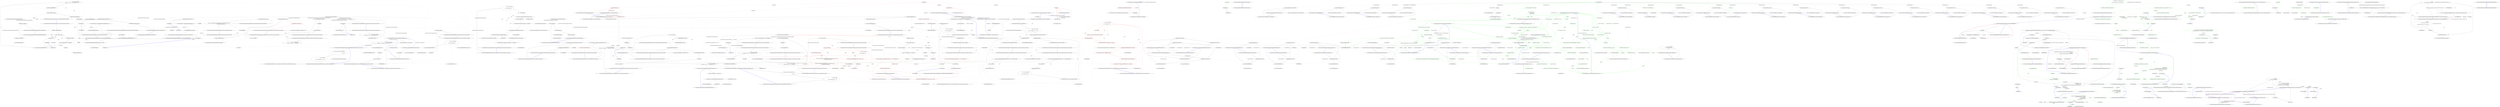digraph  {
n37 [label="Nancy.AfterPipeline", span=""];
n0 [label="Entry Nancy.AfterPipeline.AfterPipeline()", span="25-25", cluster="Nancy.AfterPipeline.AfterPipeline()"];
n1 [label="this.pipelineItems = new List<Action<NancyContext>>()", span="27-27", cluster="Nancy.AfterPipeline.AfterPipeline()", color=red, community=0];
n2 [label="Exit Nancy.AfterPipeline.AfterPipeline()", span="25-25", cluster="Nancy.AfterPipeline.AfterPipeline()"];
n3 [label="Entry System.Collections.Generic.List<T>.List()", span="0-0", cluster="System.Collections.Generic.List<T>.List()"];
n4 [label="Entry Nancy.AfterPipeline.implicit operator System.Action<Nancy.NancyContext>(Nancy.AfterPipeline)", span="41-41", cluster="Nancy.AfterPipeline.implicit operator System.Action<Nancy.NancyContext>(Nancy.AfterPipeline)"];
n5 [label="return pipeline.Invoke;", span="43-43", cluster="Nancy.AfterPipeline.implicit operator System.Action<Nancy.NancyContext>(Nancy.AfterPipeline)"];
n6 [label="Exit Nancy.AfterPipeline.implicit operator System.Action<Nancy.NancyContext>(Nancy.AfterPipeline)", span="41-41", cluster="Nancy.AfterPipeline.implicit operator System.Action<Nancy.NancyContext>(Nancy.AfterPipeline)"];
n7 [label="Entry Nancy.AfterPipeline.implicit operator Nancy.AfterPipeline(System.Action<Nancy.NancyContext>)", span="46-46", cluster="Nancy.AfterPipeline.implicit operator Nancy.AfterPipeline(System.Action<Nancy.NancyContext>)"];
n8 [label="var pipeline = new AfterPipeline()", span="48-48", cluster="Nancy.AfterPipeline.implicit operator Nancy.AfterPipeline(System.Action<Nancy.NancyContext>)"];
n9 [label="pipeline.AddItemToEndOfPipeline(action)", span="49-49", cluster="Nancy.AfterPipeline.implicit operator Nancy.AfterPipeline(System.Action<Nancy.NancyContext>)"];
n10 [label="return pipeline;", span="50-50", cluster="Nancy.AfterPipeline.implicit operator Nancy.AfterPipeline(System.Action<Nancy.NancyContext>)"];
n12 [label="Entry Nancy.AfterPipeline.AddItemToEndOfPipeline(System.Action<Nancy.NancyContext>)", span="86-86", cluster="Nancy.AfterPipeline.AddItemToEndOfPipeline(System.Action<Nancy.NancyContext>)"];
n11 [label="Exit Nancy.AfterPipeline.implicit operator Nancy.AfterPipeline(System.Action<Nancy.NancyContext>)", span="46-46", cluster="Nancy.AfterPipeline.implicit operator Nancy.AfterPipeline(System.Action<Nancy.NancyContext>)"];
n13 [label="Entry Nancy.AfterPipeline.operator +(Nancy.AfterPipeline, System.Action<Nancy.NancyContext>)", span="53-53", cluster="Nancy.AfterPipeline.operator +(Nancy.AfterPipeline, System.Action<Nancy.NancyContext>)"];
n14 [label="pipeline.AddItemToEndOfPipeline(action)", span="55-55", cluster="Nancy.AfterPipeline.operator +(Nancy.AfterPipeline, System.Action<Nancy.NancyContext>)"];
n15 [label="return pipeline;", span="56-56", cluster="Nancy.AfterPipeline.operator +(Nancy.AfterPipeline, System.Action<Nancy.NancyContext>)"];
n16 [label="Exit Nancy.AfterPipeline.operator +(Nancy.AfterPipeline, System.Action<Nancy.NancyContext>)", span="53-53", cluster="Nancy.AfterPipeline.operator +(Nancy.AfterPipeline, System.Action<Nancy.NancyContext>)"];
n17 [label="Entry Nancy.AfterPipeline.operator +(Nancy.AfterPipeline, Nancy.AfterPipeline)", span="59-59", cluster="Nancy.AfterPipeline.operator +(Nancy.AfterPipeline, Nancy.AfterPipeline)"];
n18 [label="pipelineToAddTo.pipelineItems.AddRange(pipelineToAdd.pipelineItems)", span="61-61", cluster="Nancy.AfterPipeline.operator +(Nancy.AfterPipeline, Nancy.AfterPipeline)", color=red, community=0];
n19 [label="return pipelineToAddTo;", span="62-62", cluster="Nancy.AfterPipeline.operator +(Nancy.AfterPipeline, Nancy.AfterPipeline)"];
n21 [label="Entry System.Collections.Generic.List<T>.AddRange(System.Collections.Generic.IEnumerable<T>)", span="0-0", cluster="System.Collections.Generic.List<T>.AddRange(System.Collections.Generic.IEnumerable<T>)"];
n20 [label="Exit Nancy.AfterPipeline.operator +(Nancy.AfterPipeline, Nancy.AfterPipeline)", span="59-59", cluster="Nancy.AfterPipeline.operator +(Nancy.AfterPipeline, Nancy.AfterPipeline)"];
n22 [label="Entry Nancy.AfterPipeline.Invoke(Nancy.NancyContext)", span="65-65", cluster="Nancy.AfterPipeline.Invoke(Nancy.NancyContext)"];
n23 [label="this.pipelineItems", span="67-67", cluster="Nancy.AfterPipeline.Invoke(Nancy.NancyContext)", color=red, community=0];
n24 [label="pipelineItem.Invoke(context)", span="69-69", cluster="Nancy.AfterPipeline.Invoke(Nancy.NancyContext)"];
n25 [label="Exit Nancy.AfterPipeline.Invoke(Nancy.NancyContext)", span="65-65", cluster="Nancy.AfterPipeline.Invoke(Nancy.NancyContext)"];
n26 [label="Entry System.Action<T>.Invoke(T)", span="0-0", cluster="System.Action<T>.Invoke(T)"];
n27 [label="Entry Nancy.AfterPipeline.AddItemToStartOfPipeline(System.Action<Nancy.NancyContext>)", span="77-77", cluster="Nancy.AfterPipeline.AddItemToStartOfPipeline(System.Action<Nancy.NancyContext>)"];
n28 [label="this.InsertItemAtPipelineIndex(0, item)", span="79-79", cluster="Nancy.AfterPipeline.AddItemToStartOfPipeline(System.Action<Nancy.NancyContext>)", color=red, community=0];
n29 [label="Exit Nancy.AfterPipeline.AddItemToStartOfPipeline(System.Action<Nancy.NancyContext>)", span="77-77", cluster="Nancy.AfterPipeline.AddItemToStartOfPipeline(System.Action<Nancy.NancyContext>)"];
n30 [label="Entry Nancy.AfterPipeline.InsertItemAtPipelineIndex(int, System.Action<Nancy.NancyContext>)", span="96-96", cluster="Nancy.AfterPipeline.InsertItemAtPipelineIndex(int, System.Action<Nancy.NancyContext>)"];
n31 [label="this.pipelineItems.Add(item)", span="88-88", cluster="Nancy.AfterPipeline.AddItemToEndOfPipeline(System.Action<Nancy.NancyContext>)", color=red, community=0];
n32 [label="Exit Nancy.AfterPipeline.AddItemToEndOfPipeline(System.Action<Nancy.NancyContext>)", span="86-86", cluster="Nancy.AfterPipeline.AddItemToEndOfPipeline(System.Action<Nancy.NancyContext>)"];
n33 [label="Entry System.Collections.Generic.List<T>.Add(T)", span="0-0", cluster="System.Collections.Generic.List<T>.Add(T)"];
n34 [label="this.pipelineItems.Insert(index, item)", span="98-98", cluster="Nancy.AfterPipeline.InsertItemAtPipelineIndex(int, System.Action<Nancy.NancyContext>)", color=red, community=0];
n35 [label="Exit Nancy.AfterPipeline.InsertItemAtPipelineIndex(int, System.Action<Nancy.NancyContext>)", span="96-96", cluster="Nancy.AfterPipeline.InsertItemAtPipelineIndex(int, System.Action<Nancy.NancyContext>)"];
n36 [label="Entry System.Collections.Generic.List<T>.Insert(int, T)", span="0-0", cluster="System.Collections.Generic.List<T>.Insert(int, T)"];
d5 [label="pipelineItem.Delegate", span="38-38", cluster="lambda expression", color=green, community=0];
d4 [label="Entry lambda expression", span="38-38", cluster="lambda expression"];
d6 [label="Exit lambda expression", span="38-38", cluster="lambda expression"];
m0_16 [label="Entry Unk.MustHaveHappened", span="", cluster="Unk.MustHaveHappened", file="BasicAuthenticationFixture.cs"];
m0_95 [label="Entry Nancy.Authentication.Basic.IUserValidator.Validate(string, string)", span="19-19", cluster="Nancy.Authentication.Basic.IUserValidator.Validate(string, string)", file="BasicAuthenticationFixture.cs"];
m0_122 [label="Entry string.Format(string, object, object)", span="0-0", cluster="string.Format(string, object, object)", file="BasicAuthenticationFixture.cs"];
m0_29 [label="Entry Nancy.Authentication.Basic.Tests.BasicAuthenticationFixture.Should_throw_with_null_config_passed_to_enable_with_application()", span="52-52", cluster="Nancy.Authentication.Basic.Tests.BasicAuthenticationFixture.Should_throw_with_null_config_passed_to_enable_with_application()", file="BasicAuthenticationFixture.cs"];
m0_30 [label="var result = Record.Exception(() => BasicAuthentication.Enable(A.Fake<IApplicationPipelines>(), null))", span="55-55", cluster="Nancy.Authentication.Basic.Tests.BasicAuthenticationFixture.Should_throw_with_null_config_passed_to_enable_with_application()", file="BasicAuthenticationFixture.cs"];
m0_31 [label="result.ShouldBeOfType(typeof(ArgumentNullException))", span="58-58", cluster="Nancy.Authentication.Basic.Tests.BasicAuthenticationFixture.Should_throw_with_null_config_passed_to_enable_with_application()", file="BasicAuthenticationFixture.cs"];
m0_32 [label="Exit Nancy.Authentication.Basic.Tests.BasicAuthenticationFixture.Should_throw_with_null_config_passed_to_enable_with_application()", span="52-52", cluster="Nancy.Authentication.Basic.Tests.BasicAuthenticationFixture.Should_throw_with_null_config_passed_to_enable_with_application()", file="BasicAuthenticationFixture.cs"];
m0_72 [label="Entry string.ShouldContain(string)", span="55-55", cluster="string.ShouldContain(string)", file="BasicAuthenticationFixture.cs"];
m0_45 [label="Entry Nancy.Authentication.Basic.Tests.BasicAuthenticationFixture.Pre_request_hook_should_not_set_auth_details_with_no_auth_headers()", span="72-72", cluster="Nancy.Authentication.Basic.Tests.BasicAuthenticationFixture.Pre_request_hook_should_not_set_auth_details_with_no_auth_headers()", file="BasicAuthenticationFixture.cs"];
m0_46 [label="var context = new NancyContext()\r\n            {\r\n                Request = new FakeRequest(''GET'', ''/'')\r\n            }", span="75-78", cluster="Nancy.Authentication.Basic.Tests.BasicAuthenticationFixture.Pre_request_hook_should_not_set_auth_details_with_no_auth_headers()", file="BasicAuthenticationFixture.cs"];
m0_47 [label="var result = this.hooks.BeforeRequest.Invoke(context)", span="81-81", cluster="Nancy.Authentication.Basic.Tests.BasicAuthenticationFixture.Pre_request_hook_should_not_set_auth_details_with_no_auth_headers()", file="BasicAuthenticationFixture.cs"];
m0_49 [label="context.CurrentUser.ShouldBeNull()", span="85-85", cluster="Nancy.Authentication.Basic.Tests.BasicAuthenticationFixture.Pre_request_hook_should_not_set_auth_details_with_no_auth_headers()", file="BasicAuthenticationFixture.cs"];
m0_48 [label="result.ShouldBeNull()", span="84-84", cluster="Nancy.Authentication.Basic.Tests.BasicAuthenticationFixture.Pre_request_hook_should_not_set_auth_details_with_no_auth_headers()", file="BasicAuthenticationFixture.cs"];
m0_50 [label="Exit Nancy.Authentication.Basic.Tests.BasicAuthenticationFixture.Pre_request_hook_should_not_set_auth_details_with_no_auth_headers()", span="72-72", cluster="Nancy.Authentication.Basic.Tests.BasicAuthenticationFixture.Pre_request_hook_should_not_set_auth_details_with_no_auth_headers()", file="BasicAuthenticationFixture.cs"];
m0_34 [label="Entry Unk.ShouldBeOfType", span="", cluster="Unk.ShouldBeOfType", file="BasicAuthenticationFixture.cs"];
m0_81 [label="Entry Nancy.Authentication.Basic.Tests.BasicAuthenticationFixture.Pre_request_hook_should_not_authenticate_when_invalid_encoded_username_in_auth_header()", span="127-127", cluster="Nancy.Authentication.Basic.Tests.BasicAuthenticationFixture.Pre_request_hook_should_not_authenticate_when_invalid_encoded_username_in_auth_header()", file="BasicAuthenticationFixture.cs"];
m0_82 [label="var context = CreateContextWithHeader(\r\n               ''Authorization'', new[] { ''Basic'' + '' '' + ''some credentials'' })", span="130-131", cluster="Nancy.Authentication.Basic.Tests.BasicAuthenticationFixture.Pre_request_hook_should_not_authenticate_when_invalid_encoded_username_in_auth_header()", file="BasicAuthenticationFixture.cs"];
m0_83 [label="var result = this.hooks.BeforeRequest.Invoke(context)", span="134-134", cluster="Nancy.Authentication.Basic.Tests.BasicAuthenticationFixture.Pre_request_hook_should_not_authenticate_when_invalid_encoded_username_in_auth_header()", file="BasicAuthenticationFixture.cs"];
m0_85 [label="context.CurrentUser.ShouldBeNull()", span="138-138", cluster="Nancy.Authentication.Basic.Tests.BasicAuthenticationFixture.Pre_request_hook_should_not_authenticate_when_invalid_encoded_username_in_auth_header()", file="BasicAuthenticationFixture.cs"];
m0_84 [label="result.ShouldBeNull()", span="137-137", cluster="Nancy.Authentication.Basic.Tests.BasicAuthenticationFixture.Pre_request_hook_should_not_authenticate_when_invalid_encoded_username_in_auth_header()", file="BasicAuthenticationFixture.cs"];
m0_86 [label="Exit Nancy.Authentication.Basic.Tests.BasicAuthenticationFixture.Pre_request_hook_should_not_authenticate_when_invalid_encoded_username_in_auth_header()", span="127-127", cluster="Nancy.Authentication.Basic.Tests.BasicAuthenticationFixture.Pre_request_hook_should_not_authenticate_when_invalid_encoded_username_in_auth_header()", file="BasicAuthenticationFixture.cs"];
m0_117 [label="Entry Nancy.Tests.Fakes.FakeRequest.FakeRequest(string, string, System.Collections.Generic.IDictionary<string, System.Collections.Generic.IEnumerable<string>>)", span="13-13", cluster="Nancy.Tests.Fakes.FakeRequest.FakeRequest(string, string, System.Collections.Generic.IDictionary<string, System.Collections.Generic.IEnumerable<string>>)", file="BasicAuthenticationFixture.cs"];
m0_112 [label="Entry Unk.Validate", span="", cluster="Unk.Validate", file="BasicAuthenticationFixture.cs"];
m0_67 [label="Entry Nancy.AfterPipeline.Invoke(Nancy.NancyContext)", span="65-65", cluster="Nancy.AfterPipeline.Invoke(Nancy.NancyContext)", file="BasicAuthenticationFixture.cs"];
m0_69 [label="Entry object.ShouldEqual(object)", span="80-80", cluster="object.ShouldEqual(object)", file="BasicAuthenticationFixture.cs"];
m0_6 [label="Entry Unk.>", span="", cluster="Unk.>", file="BasicAuthenticationFixture.cs"];
m0_128 [label="Entry Nancy.BeforePipeline.BeforePipeline()", span="27-27", cluster="Nancy.BeforePipeline.BeforePipeline()", file="BasicAuthenticationFixture.cs"];
m0_5 [label="Entry BasicAuthenticationConfiguration.cstr", span="", cluster="BasicAuthenticationConfiguration.cstr", file="BasicAuthenticationFixture.cs"];
m0_28 [label="Entry System.Collections.Generic.IEnumerable<T>.ShouldHaveCount<T>(int)", span="65-65", cluster="System.Collections.Generic.IEnumerable<T>.ShouldHaveCount<T>(int)", file="BasicAuthenticationFixture.cs"];
m0_7 [label="Entry Nancy.Authentication.Basic.Tests.BasicAuthenticationFixture.FakeApplicationPipelines.FakeApplicationPipelines()", span="211-211", cluster="Nancy.Authentication.Basic.Tests.BasicAuthenticationFixture.FakeApplicationPipelines.FakeApplicationPipelines()", file="BasicAuthenticationFixture.cs"];
m0_125 [label="this.BeforeRequest = new BeforePipeline()", span="213-213", cluster="Nancy.Authentication.Basic.Tests.BasicAuthenticationFixture.FakeApplicationPipelines.FakeApplicationPipelines()", file="BasicAuthenticationFixture.cs"];
m0_126 [label="this.AfterRequest = new AfterPipeline()", span="214-214", cluster="Nancy.Authentication.Basic.Tests.BasicAuthenticationFixture.FakeApplicationPipelines.FakeApplicationPipelines()", file="BasicAuthenticationFixture.cs"];
m0_127 [label="Exit Nancy.Authentication.Basic.Tests.BasicAuthenticationFixture.FakeApplicationPipelines.FakeApplicationPipelines()", span="211-211", cluster="Nancy.Authentication.Basic.Tests.BasicAuthenticationFixture.FakeApplicationPipelines.FakeApplicationPipelines()", file="BasicAuthenticationFixture.cs"];
m0_124 [label="Entry System.Convert.ToBase64String(byte[])", span="0-0", cluster="System.Convert.ToBase64String(byte[])", file="BasicAuthenticationFixture.cs"];
m0_14 [label="Entry Unk.Enable", span="", cluster="Unk.Enable", file="BasicAuthenticationFixture.cs"];
m0_55 [label="Entry Nancy.Authentication.Basic.Tests.BasicAuthenticationFixture.Post_request_hook_should_return_challenge_when_unauthorized_returned_from_route()", span="89-89", cluster="Nancy.Authentication.Basic.Tests.BasicAuthenticationFixture.Post_request_hook_should_return_challenge_when_unauthorized_returned_from_route()", file="BasicAuthenticationFixture.cs"];
m0_56 [label="var context = new NancyContext()\r\n            {\r\n                Request = new FakeRequest(''GET'', ''/'')\r\n            }", span="92-95", cluster="Nancy.Authentication.Basic.Tests.BasicAuthenticationFixture.Post_request_hook_should_return_challenge_when_unauthorized_returned_from_route()", file="BasicAuthenticationFixture.cs"];
m0_57 [label="string wwwAuthenticate", span="97-97", cluster="Nancy.Authentication.Basic.Tests.BasicAuthenticationFixture.Post_request_hook_should_return_challenge_when_unauthorized_returned_from_route()", file="BasicAuthenticationFixture.cs"];
m0_58 [label="context.Response = new Response { StatusCode = HttpStatusCode.Unauthorized }", span="98-98", cluster="Nancy.Authentication.Basic.Tests.BasicAuthenticationFixture.Post_request_hook_should_return_challenge_when_unauthorized_returned_from_route()", file="BasicAuthenticationFixture.cs"];
m0_59 [label="this.hooks.AfterRequest.Invoke(context)", span="101-101", cluster="Nancy.Authentication.Basic.Tests.BasicAuthenticationFixture.Post_request_hook_should_return_challenge_when_unauthorized_returned_from_route()", file="BasicAuthenticationFixture.cs"];
m0_60 [label="context.Response.Headers.TryGetValue(''WWW-Authenticate'', out wwwAuthenticate)", span="104-104", cluster="Nancy.Authentication.Basic.Tests.BasicAuthenticationFixture.Post_request_hook_should_return_challenge_when_unauthorized_returned_from_route()", file="BasicAuthenticationFixture.cs"];
m0_61 [label="context.Response.StatusCode.ShouldEqual(HttpStatusCode.Unauthorized)", span="105-105", cluster="Nancy.Authentication.Basic.Tests.BasicAuthenticationFixture.Post_request_hook_should_return_challenge_when_unauthorized_returned_from_route()", file="BasicAuthenticationFixture.cs"];
m0_62 [label="context.Response.Headers.ContainsKey(''WWW-Authenticate'').ShouldBeTrue()", span="106-106", cluster="Nancy.Authentication.Basic.Tests.BasicAuthenticationFixture.Post_request_hook_should_return_challenge_when_unauthorized_returned_from_route()", file="BasicAuthenticationFixture.cs"];
m0_63 [label="context.Response.Headers[''WWW-Authenticate''].ShouldContain(''Basic'')", span="107-107", cluster="Nancy.Authentication.Basic.Tests.BasicAuthenticationFixture.Post_request_hook_should_return_challenge_when_unauthorized_returned_from_route()", file="BasicAuthenticationFixture.cs"];
m0_64 [label="context.Response.Headers[''WWW-Authenticate''].ShouldContain(''realm=\'''' + this.config.Realm + ''\'''')", span="108-108", cluster="Nancy.Authentication.Basic.Tests.BasicAuthenticationFixture.Post_request_hook_should_return_challenge_when_unauthorized_returned_from_route()", file="BasicAuthenticationFixture.cs"];
m0_65 [label="Exit Nancy.Authentication.Basic.Tests.BasicAuthenticationFixture.Post_request_hook_should_return_challenge_when_unauthorized_returned_from_route()", span="89-89", cluster="Nancy.Authentication.Basic.Tests.BasicAuthenticationFixture.Post_request_hook_should_return_challenge_when_unauthorized_returned_from_route()", file="BasicAuthenticationFixture.cs"];
m0_79 [label="Entry Nancy.Authentication.Basic.Tests.BasicAuthenticationFixture.EncodeCredentials(string, string)", span="192-192", cluster="Nancy.Authentication.Basic.Tests.BasicAuthenticationFixture.EncodeCredentials(string, string)", file="BasicAuthenticationFixture.cs"];
m0_118 [label="var credentials = string.Format(''{0}:{1}'', username, password)", span="194-194", cluster="Nancy.Authentication.Basic.Tests.BasicAuthenticationFixture.EncodeCredentials(string, string)", file="BasicAuthenticationFixture.cs"];
m0_119 [label="var encodedCredentials = Convert.ToBase64String(Encoding.UTF8.GetBytes(credentials))", span="196-196", cluster="Nancy.Authentication.Basic.Tests.BasicAuthenticationFixture.EncodeCredentials(string, string)", file="BasicAuthenticationFixture.cs"];
m0_120 [label="return encodedCredentials;", span="198-198", cluster="Nancy.Authentication.Basic.Tests.BasicAuthenticationFixture.EncodeCredentials(string, string)", file="BasicAuthenticationFixture.cs"];
m0_121 [label="Exit Nancy.Authentication.Basic.Tests.BasicAuthenticationFixture.EncodeCredentials(string, string)", span="192-192", cluster="Nancy.Authentication.Basic.Tests.BasicAuthenticationFixture.EncodeCredentials(string, string)", file="BasicAuthenticationFixture.cs"];
m0_21 [label="Entry Nancy.Authentication.Basic.Tests.BasicAuthenticationFixture.Should_add_both_basic_and_requires_auth_pre_and_post_hooks_in_module_when_enabled()", span="39-39", cluster="Nancy.Authentication.Basic.Tests.BasicAuthenticationFixture.Should_add_both_basic_and_requires_auth_pre_and_post_hooks_in_module_when_enabled()", file="BasicAuthenticationFixture.cs"];
m0_22 [label="var module = new FakeModule()", span="42-42", cluster="Nancy.Authentication.Basic.Tests.BasicAuthenticationFixture.Should_add_both_basic_and_requires_auth_pre_and_post_hooks_in_module_when_enabled()", file="BasicAuthenticationFixture.cs"];
m0_23 [label="BasicAuthentication.Enable(module, this.config)", span="45-45", cluster="Nancy.Authentication.Basic.Tests.BasicAuthenticationFixture.Should_add_both_basic_and_requires_auth_pre_and_post_hooks_in_module_when_enabled()", file="BasicAuthenticationFixture.cs"];
m0_24 [label="module.Before.PipelineItems.ShouldHaveCount(2)", span="48-48", cluster="Nancy.Authentication.Basic.Tests.BasicAuthenticationFixture.Should_add_both_basic_and_requires_auth_pre_and_post_hooks_in_module_when_enabled()", color=red, community=0, file="BasicAuthenticationFixture.cs"];
m0_25 [label="Exit Nancy.Authentication.Basic.Tests.BasicAuthenticationFixture.Should_add_both_basic_and_requires_auth_pre_and_post_hooks_in_module_when_enabled()", span="39-39", cluster="Nancy.Authentication.Basic.Tests.BasicAuthenticationFixture.Should_add_both_basic_and_requires_auth_pre_and_post_hooks_in_module_when_enabled()", file="BasicAuthenticationFixture.cs"];
m0_52 [label="Entry Nancy.Tests.Fakes.FakeRequest.FakeRequest(string, string)", span="8-8", cluster="Nancy.Tests.Fakes.FakeRequest.FakeRequest(string, string)", file="BasicAuthenticationFixture.cs"];
m0_71 [label="Entry bool.ShouldBeTrue()", span="70-70", cluster="bool.ShouldBeTrue()", file="BasicAuthenticationFixture.cs"];
m0_54 [label="Entry object.ShouldBeNull()", span="120-120", cluster="object.ShouldBeNull()", file="BasicAuthenticationFixture.cs"];
m0_116 [label="Entry System.Collections.Generic.Dictionary<TKey, TValue>.Dictionary()", span="0-0", cluster="System.Collections.Generic.Dictionary<TKey, TValue>.Dictionary()", file="BasicAuthenticationFixture.cs"];
m0_0 [label="Entry Nancy.Authentication.Basic.Tests.BasicAuthenticationFixture.BasicAuthenticationFixture()", span="17-17", cluster="Nancy.Authentication.Basic.Tests.BasicAuthenticationFixture.BasicAuthenticationFixture()", file="BasicAuthenticationFixture.cs"];
m0_1 [label="this.config = new BasicAuthenticationConfiguration(A.Fake<IUserValidator>(), ''realm'')", span="19-19", cluster="Nancy.Authentication.Basic.Tests.BasicAuthenticationFixture.BasicAuthenticationFixture()", file="BasicAuthenticationFixture.cs"];
m0_2 [label="this.hooks = new FakeApplicationPipelines()", span="20-20", cluster="Nancy.Authentication.Basic.Tests.BasicAuthenticationFixture.BasicAuthenticationFixture()", file="BasicAuthenticationFixture.cs"];
m0_3 [label="BasicAuthentication.Enable(this.hooks, this.config)", span="21-21", cluster="Nancy.Authentication.Basic.Tests.BasicAuthenticationFixture.BasicAuthenticationFixture()", file="BasicAuthenticationFixture.cs"];
m0_4 [label="Exit Nancy.Authentication.Basic.Tests.BasicAuthenticationFixture.BasicAuthenticationFixture()", span="17-17", cluster="Nancy.Authentication.Basic.Tests.BasicAuthenticationFixture.BasicAuthenticationFixture()", file="BasicAuthenticationFixture.cs"];
m0_87 [label="Entry Nancy.Authentication.Basic.Tests.BasicAuthenticationFixture.Pre_request_hook_should_call_user_validator_with_username_in_auth_header()", span="142-142", cluster="Nancy.Authentication.Basic.Tests.BasicAuthenticationFixture.Pre_request_hook_should_call_user_validator_with_username_in_auth_header()", file="BasicAuthenticationFixture.cs"];
m0_88 [label="var context = CreateContextWithHeader(\r\n               ''Authorization'', new[] { ''Basic'' + '' '' + EncodeCredentials(''foo'', ''bar'') })", span="145-146", cluster="Nancy.Authentication.Basic.Tests.BasicAuthenticationFixture.Pre_request_hook_should_call_user_validator_with_username_in_auth_header()", file="BasicAuthenticationFixture.cs"];
m0_89 [label="this.hooks.BeforeRequest.Invoke(context)", span="149-149", cluster="Nancy.Authentication.Basic.Tests.BasicAuthenticationFixture.Pre_request_hook_should_call_user_validator_with_username_in_auth_header()", file="BasicAuthenticationFixture.cs"];
m0_90 [label="A.CallTo(() => config.UserValidator.Validate(''foo'', ''bar'')).MustHaveHappened()", span="152-152", cluster="Nancy.Authentication.Basic.Tests.BasicAuthenticationFixture.Pre_request_hook_should_call_user_validator_with_username_in_auth_header()", file="BasicAuthenticationFixture.cs"];
m0_91 [label="Exit Nancy.Authentication.Basic.Tests.BasicAuthenticationFixture.Pre_request_hook_should_call_user_validator_with_username_in_auth_header()", span="142-142", cluster="Nancy.Authentication.Basic.Tests.BasicAuthenticationFixture.Pre_request_hook_should_call_user_validator_with_username_in_auth_header()", file="BasicAuthenticationFixture.cs"];
m0_15 [label="Entry Unk.CallTo", span="", cluster="Unk.CallTo", file="BasicAuthenticationFixture.cs"];
m0_70 [label="Entry System.Collections.Generic.IDictionary<TKey, TValue>.ContainsKey(TKey)", span="0-0", cluster="System.Collections.Generic.IDictionary<TKey, TValue>.ContainsKey(TKey)", file="BasicAuthenticationFixture.cs"];
m0_51 [label="Entry Nancy.NancyContext.NancyContext()", span="16-16", cluster="Nancy.NancyContext.NancyContext()", file="BasicAuthenticationFixture.cs"];
m0_73 [label="Entry Nancy.Authentication.Basic.Tests.BasicAuthenticationFixture.Pre_request_hook_should_not_set_auth_details_when_invalid_scheme_in_auth_header()", span="112-112", cluster="Nancy.Authentication.Basic.Tests.BasicAuthenticationFixture.Pre_request_hook_should_not_set_auth_details_when_invalid_scheme_in_auth_header()", file="BasicAuthenticationFixture.cs"];
m0_74 [label="var context = CreateContextWithHeader(\r\n                ''Authorization'', new[] { ''FooScheme'' + '' '' + EncodeCredentials(''foo'', ''bar'') })", span="115-116", cluster="Nancy.Authentication.Basic.Tests.BasicAuthenticationFixture.Pre_request_hook_should_not_set_auth_details_when_invalid_scheme_in_auth_header()", file="BasicAuthenticationFixture.cs"];
m0_75 [label="var result = this.hooks.BeforeRequest.Invoke(context)", span="119-119", cluster="Nancy.Authentication.Basic.Tests.BasicAuthenticationFixture.Pre_request_hook_should_not_set_auth_details_when_invalid_scheme_in_auth_header()", file="BasicAuthenticationFixture.cs"];
m0_77 [label="context.CurrentUser.ShouldBeNull()", span="123-123", cluster="Nancy.Authentication.Basic.Tests.BasicAuthenticationFixture.Pre_request_hook_should_not_set_auth_details_when_invalid_scheme_in_auth_header()", file="BasicAuthenticationFixture.cs"];
m0_76 [label="result.ShouldBeNull()", span="122-122", cluster="Nancy.Authentication.Basic.Tests.BasicAuthenticationFixture.Pre_request_hook_should_not_set_auth_details_when_invalid_scheme_in_auth_header()", file="BasicAuthenticationFixture.cs"];
m0_78 [label="Exit Nancy.Authentication.Basic.Tests.BasicAuthenticationFixture.Pre_request_hook_should_not_set_auth_details_when_invalid_scheme_in_auth_header()", span="112-112", cluster="Nancy.Authentication.Basic.Tests.BasicAuthenticationFixture.Pre_request_hook_should_not_set_auth_details_when_invalid_scheme_in_auth_header()", file="BasicAuthenticationFixture.cs"];
m0_80 [label="Entry Nancy.Authentication.Basic.Tests.BasicAuthenticationFixture.CreateContextWithHeader(string, System.Collections.Generic.IEnumerable<string>)", span="179-179", cluster="Nancy.Authentication.Basic.Tests.BasicAuthenticationFixture.CreateContextWithHeader(string, System.Collections.Generic.IEnumerable<string>)", file="BasicAuthenticationFixture.cs"];
m0_113 [label="var header = new Dictionary<string, IEnumerable<string>>\r\n            {\r\n                { name, values }\r\n            }", span="181-184", cluster="Nancy.Authentication.Basic.Tests.BasicAuthenticationFixture.CreateContextWithHeader(string, System.Collections.Generic.IEnumerable<string>)", file="BasicAuthenticationFixture.cs"];
m0_114 [label="return new NancyContext()\r\n            {\r\n                Request = new FakeRequest(''GET'', ''/'', header)\r\n            };", span="186-189", cluster="Nancy.Authentication.Basic.Tests.BasicAuthenticationFixture.CreateContextWithHeader(string, System.Collections.Generic.IEnumerable<string>)", file="BasicAuthenticationFixture.cs"];
m0_115 [label="Exit Nancy.Authentication.Basic.Tests.BasicAuthenticationFixture.CreateContextWithHeader(string, System.Collections.Generic.IEnumerable<string>)", span="179-179", cluster="Nancy.Authentication.Basic.Tests.BasicAuthenticationFixture.CreateContextWithHeader(string, System.Collections.Generic.IEnumerable<string>)", file="BasicAuthenticationFixture.cs"];
m0_108 [label="Entry Unk.ShouldBeSameAs", span="", cluster="Unk.ShouldBeSameAs", file="BasicAuthenticationFixture.cs"];
m0_109 [label="Entry lambda expression", span="163-163", cluster="lambda expression", file="BasicAuthenticationFixture.cs"];
m0_18 [label="pipelines.BeforeRequest.AddItemToStartOfPipeline(A<Func<NancyContext, Response>>.Ignored)", span="34-34", cluster="lambda expression", file="BasicAuthenticationFixture.cs"];
m0_17 [label="Entry lambda expression", span="34-34", cluster="lambda expression", file="BasicAuthenticationFixture.cs"];
m0_19 [label="Exit lambda expression", span="34-34", cluster="lambda expression", file="BasicAuthenticationFixture.cs"];
m0_35 [label="Entry lambda expression", span="55-55", cluster="lambda expression", file="BasicAuthenticationFixture.cs"];
m0_36 [label="BasicAuthentication.Enable(A.Fake<IApplicationPipelines>(), null)", span="55-55", cluster="lambda expression", file="BasicAuthenticationFixture.cs"];
m0_37 [label="Exit lambda expression", span="55-55", cluster="lambda expression", file="BasicAuthenticationFixture.cs"];
m0_42 [label="Entry lambda expression", span="65-65", cluster="lambda expression", file="BasicAuthenticationFixture.cs"];
m0_43 [label="BasicAuthentication.Enable(new FakeModule(), null)", span="65-65", cluster="lambda expression", file="BasicAuthenticationFixture.cs"];
m0_44 [label="Exit lambda expression", span="65-65", cluster="lambda expression", file="BasicAuthenticationFixture.cs"];
m0_92 [label="Entry lambda expression", span="152-152", cluster="lambda expression", file="BasicAuthenticationFixture.cs"];
m0_93 [label="config.UserValidator.Validate(''foo'', ''bar'')", span="152-152", cluster="lambda expression", file="BasicAuthenticationFixture.cs"];
m0_94 [label="Exit lambda expression", span="152-152", cluster="lambda expression", file="BasicAuthenticationFixture.cs"];
m0_110 [label="validator.Validate(''foo'', ''bar'')", span="163-163", cluster="lambda expression", file="BasicAuthenticationFixture.cs"];
m0_111 [label="Exit lambda expression", span="163-163", cluster="lambda expression", file="BasicAuthenticationFixture.cs"];
m0_96 [label="Entry Nancy.Authentication.Basic.Tests.BasicAuthenticationFixture.Should_set_user_in_context_with_valid_username_in_auth_header()", span="156-156", cluster="Nancy.Authentication.Basic.Tests.BasicAuthenticationFixture.Should_set_user_in_context_with_valid_username_in_auth_header()", file="BasicAuthenticationFixture.cs"];
m0_97 [label="var fakePipelines = new FakeApplicationPipelines()", span="159-159", cluster="Nancy.Authentication.Basic.Tests.BasicAuthenticationFixture.Should_set_user_in_context_with_valid_username_in_auth_header()", file="BasicAuthenticationFixture.cs"];
m0_98 [label="var validator = A.Fake<IUserValidator>()", span="161-161", cluster="Nancy.Authentication.Basic.Tests.BasicAuthenticationFixture.Should_set_user_in_context_with_valid_username_in_auth_header()", file="BasicAuthenticationFixture.cs"];
m0_103 [label="BasicAuthentication.Enable(fakePipelines, cfg)", span="170-170", cluster="Nancy.Authentication.Basic.Tests.BasicAuthenticationFixture.Should_set_user_in_context_with_valid_username_in_auth_header()", file="BasicAuthenticationFixture.cs"];
m0_104 [label="fakePipelines.BeforeRequest.Invoke(context)", span="173-173", cluster="Nancy.Authentication.Basic.Tests.BasicAuthenticationFixture.Should_set_user_in_context_with_valid_username_in_auth_header()", file="BasicAuthenticationFixture.cs"];
m0_99 [label="var fakeUser = A.Fake<IUserIdentity>()", span="162-162", cluster="Nancy.Authentication.Basic.Tests.BasicAuthenticationFixture.Should_set_user_in_context_with_valid_username_in_auth_header()", file="BasicAuthenticationFixture.cs"];
m0_100 [label="A.CallTo(() => validator.Validate(''foo'', ''bar'')).Returns(fakeUser)", span="163-163", cluster="Nancy.Authentication.Basic.Tests.BasicAuthenticationFixture.Should_set_user_in_context_with_valid_username_in_auth_header()", file="BasicAuthenticationFixture.cs"];
m0_101 [label="var cfg = new BasicAuthenticationConfiguration(validator, ''realm'')", span="165-165", cluster="Nancy.Authentication.Basic.Tests.BasicAuthenticationFixture.Should_set_user_in_context_with_valid_username_in_auth_header()", file="BasicAuthenticationFixture.cs"];
m0_105 [label="context.CurrentUser.ShouldBeSameAs(fakeUser)", span="176-176", cluster="Nancy.Authentication.Basic.Tests.BasicAuthenticationFixture.Should_set_user_in_context_with_valid_username_in_auth_header()", file="BasicAuthenticationFixture.cs"];
m0_102 [label="var context = CreateContextWithHeader(\r\n               ''Authorization'', new [] { ''Basic'' + '' '' + EncodeCredentials(''foo'', ''bar'') })", span="167-168", cluster="Nancy.Authentication.Basic.Tests.BasicAuthenticationFixture.Should_set_user_in_context_with_valid_username_in_auth_header()", file="BasicAuthenticationFixture.cs"];
m0_106 [label="Exit Nancy.Authentication.Basic.Tests.BasicAuthenticationFixture.Should_set_user_in_context_with_valid_username_in_auth_header()", span="156-156", cluster="Nancy.Authentication.Basic.Tests.BasicAuthenticationFixture.Should_set_user_in_context_with_valid_username_in_auth_header()", file="BasicAuthenticationFixture.cs"];
m0_53 [label="Entry Nancy.BeforePipeline.Invoke(Nancy.NancyContext)", span="77-77", cluster="Nancy.BeforePipeline.Invoke(Nancy.NancyContext)", file="BasicAuthenticationFixture.cs"];
m0_27 [label="Entry Nancy.Authentication.Basic.BasicAuthentication.Enable(Nancy.NancyModule, Nancy.Authentication.Basic.BasicAuthenticationConfiguration)", span="42-42", cluster="Nancy.Authentication.Basic.BasicAuthentication.Enable(Nancy.NancyModule, Nancy.Authentication.Basic.BasicAuthenticationConfiguration)", file="BasicAuthenticationFixture.cs"];
m0_26 [label="Entry Nancy.Authentication.Basic.Tests.BasicAuthenticationFixture.FakeModule.FakeModule()", span="201-201", cluster="Nancy.Authentication.Basic.Tests.BasicAuthenticationFixture.FakeModule.FakeModule()", file="BasicAuthenticationFixture.cs"];
m0_33 [label="Entry Unk.Exception", span="", cluster="Unk.Exception", file="BasicAuthenticationFixture.cs"];
m0_68 [label="Entry System.Collections.Generic.IDictionary<TKey, TValue>.TryGetValue(TKey, out TValue)", span="0-0", cluster="System.Collections.Generic.IDictionary<TKey, TValue>.TryGetValue(TKey, out TValue)", file="BasicAuthenticationFixture.cs"];
m0_123 [label="Entry System.Text.Encoding.GetBytes(string)", span="0-0", cluster="System.Text.Encoding.GetBytes(string)", file="BasicAuthenticationFixture.cs"];
m0_8 [label="Entry Nancy.Authentication.Basic.BasicAuthentication.Enable(Nancy.Bootstrapper.IApplicationPipelines, Nancy.Authentication.Basic.BasicAuthenticationConfiguration)", span="21-21", cluster="Nancy.Authentication.Basic.BasicAuthentication.Enable(Nancy.Bootstrapper.IApplicationPipelines, Nancy.Authentication.Basic.BasicAuthenticationConfiguration)", file="BasicAuthenticationFixture.cs"];
m0_20 [label="Entry Unk.AddItemToStartOfPipeline", span="", cluster="Unk.AddItemToStartOfPipeline", file="BasicAuthenticationFixture.cs"];
m0_9 [label="Entry Nancy.Authentication.Basic.Tests.BasicAuthenticationFixture.Should_add_a_pre_and_post_hook_in_application_when_enabled()", span="25-25", cluster="Nancy.Authentication.Basic.Tests.BasicAuthenticationFixture.Should_add_a_pre_and_post_hook_in_application_when_enabled()", file="BasicAuthenticationFixture.cs"];
m0_10 [label="var pipelines = A.Fake<IApplicationPipelines>()", span="28-28", cluster="Nancy.Authentication.Basic.Tests.BasicAuthenticationFixture.Should_add_a_pre_and_post_hook_in_application_when_enabled()", file="BasicAuthenticationFixture.cs"];
m0_11 [label="BasicAuthentication.Enable(pipelines, this.config)", span="31-31", cluster="Nancy.Authentication.Basic.Tests.BasicAuthenticationFixture.Should_add_a_pre_and_post_hook_in_application_when_enabled()", file="BasicAuthenticationFixture.cs"];
m0_12 [label="A.CallTo(() => pipelines.BeforeRequest.AddItemToStartOfPipeline(A<Func<NancyContext, Response>>.Ignored))\r\n				.MustHaveHappened(Repeated.Exactly.Once)", span="34-35", cluster="Nancy.Authentication.Basic.Tests.BasicAuthenticationFixture.Should_add_a_pre_and_post_hook_in_application_when_enabled()", file="BasicAuthenticationFixture.cs"];
m0_13 [label="Exit Nancy.Authentication.Basic.Tests.BasicAuthenticationFixture.Should_add_a_pre_and_post_hook_in_application_when_enabled()", span="25-25", cluster="Nancy.Authentication.Basic.Tests.BasicAuthenticationFixture.Should_add_a_pre_and_post_hook_in_application_when_enabled()", file="BasicAuthenticationFixture.cs"];
m0_107 [label="Entry Unk.Returns", span="", cluster="Unk.Returns", file="BasicAuthenticationFixture.cs"];
m0_38 [label="Entry Nancy.Authentication.Basic.Tests.BasicAuthenticationFixture.Should_throw_with_null_config_passed_to_enable_with_module()", span="62-62", cluster="Nancy.Authentication.Basic.Tests.BasicAuthenticationFixture.Should_throw_with_null_config_passed_to_enable_with_module()", file="BasicAuthenticationFixture.cs"];
m0_39 [label="var result = Record.Exception(() => BasicAuthentication.Enable(new FakeModule(), null))", span="65-65", cluster="Nancy.Authentication.Basic.Tests.BasicAuthenticationFixture.Should_throw_with_null_config_passed_to_enable_with_module()", file="BasicAuthenticationFixture.cs"];
m0_40 [label="result.ShouldBeOfType(typeof(ArgumentNullException))", span="68-68", cluster="Nancy.Authentication.Basic.Tests.BasicAuthenticationFixture.Should_throw_with_null_config_passed_to_enable_with_module()", file="BasicAuthenticationFixture.cs"];
m0_41 [label="Exit Nancy.Authentication.Basic.Tests.BasicAuthenticationFixture.Should_throw_with_null_config_passed_to_enable_with_module()", span="62-62", cluster="Nancy.Authentication.Basic.Tests.BasicAuthenticationFixture.Should_throw_with_null_config_passed_to_enable_with_module()", file="BasicAuthenticationFixture.cs"];
m0_66 [label="Entry Nancy.Response.Response()", span="15-15", cluster="Nancy.Response.Response()", file="BasicAuthenticationFixture.cs"];
m0_130 [label="Nancy.Authentication.Basic.Tests.BasicAuthenticationFixture", span="", file="BasicAuthenticationFixture.cs"];
m0_131 [label=pipelines, span="", file="BasicAuthenticationFixture.cs"];
m0_132 [label=validator, span="", file="BasicAuthenticationFixture.cs"];
m0_133 [label="Nancy.Authentication.Basic.Tests.BasicAuthenticationFixture.FakeApplicationPipelines", span="", file="BasicAuthenticationFixture.cs"];
m1_101 [label="Entry System.Collections.Generic.Dictionary<TKey, TValue>.Add(TKey, TValue)", span="0-0", cluster="System.Collections.Generic.Dictionary<TKey, TValue>.Add(TKey, TValue)", file="BeforePipeline.cs"];
m1_17 [label="Entry Unk.MustHaveHappened", span="", cluster="Unk.MustHaveHappened", file="BeforePipeline.cs"];
m1_134 [label="Entry Nancy.Authentication.Basic.IUserValidator.Validate(string, string)", span="18-18", cluster="Nancy.Authentication.Basic.IUserValidator.Validate(string, string)", file="BeforePipeline.cs"];
m1_159 [label="Entry string.Format(string, object, object)", span="0-0", cluster="string.Format(string, object, object)", file="BeforePipeline.cs"];
m1_35 [label="Entry Nancy.Authentication.Basic.Tests.BasicAuthenticationFixture.Should_throw_with_null_config_passed_to_enable_with_application()", span="57-57", cluster="Nancy.Authentication.Basic.Tests.BasicAuthenticationFixture.Should_throw_with_null_config_passed_to_enable_with_application()", file="BeforePipeline.cs"];
m1_36 [label="var result = Record.Exception(() => BasicAuthentication.Enable(A.Fake<IPipelines>(), null))", span="60-60", cluster="Nancy.Authentication.Basic.Tests.BasicAuthenticationFixture.Should_throw_with_null_config_passed_to_enable_with_application()", file="BeforePipeline.cs"];
m1_37 [label="result.ShouldBeOfType(typeof(ArgumentNullException))", span="63-63", cluster="Nancy.Authentication.Basic.Tests.BasicAuthenticationFixture.Should_throw_with_null_config_passed_to_enable_with_application()", color=red, community=0, file="BeforePipeline.cs"];
m1_38 [label="Exit Nancy.Authentication.Basic.Tests.BasicAuthenticationFixture.Should_throw_with_null_config_passed_to_enable_with_application()", span="57-57", cluster="Nancy.Authentication.Basic.Tests.BasicAuthenticationFixture.Should_throw_with_null_config_passed_to_enable_with_application()", file="BeforePipeline.cs"];
m1_78 [label="Entry string.ShouldContain(string)", span="65-65", cluster="string.ShouldContain(string)", file="BeforePipeline.cs"];
m1_51 [label="Entry Nancy.Authentication.Basic.Tests.BasicAuthenticationFixture.Pre_request_hook_should_not_set_auth_details_with_no_auth_headers()", span="77-77", cluster="Nancy.Authentication.Basic.Tests.BasicAuthenticationFixture.Pre_request_hook_should_not_set_auth_details_with_no_auth_headers()", file="BeforePipeline.cs"];
m1_52 [label="var context = new NancyContext()\r\n            {\r\n                Request = new FakeRequest(''GET'', ''/'')\r\n            }", span="80-83", cluster="Nancy.Authentication.Basic.Tests.BasicAuthenticationFixture.Pre_request_hook_should_not_set_auth_details_with_no_auth_headers()", color=red, community=0, file="BeforePipeline.cs"];
m1_53 [label="var result = this.hooks.BeforeRequest.Invoke(context)", span="86-86", cluster="Nancy.Authentication.Basic.Tests.BasicAuthenticationFixture.Pre_request_hook_should_not_set_auth_details_with_no_auth_headers()", file="BeforePipeline.cs"];
m1_55 [label="context.CurrentUser.ShouldBeNull()", span="90-90", cluster="Nancy.Authentication.Basic.Tests.BasicAuthenticationFixture.Pre_request_hook_should_not_set_auth_details_with_no_auth_headers()", file="BeforePipeline.cs"];
m1_54 [label="result.ShouldBeNull()", span="89-89", cluster="Nancy.Authentication.Basic.Tests.BasicAuthenticationFixture.Pre_request_hook_should_not_set_auth_details_with_no_auth_headers()", file="BeforePipeline.cs"];
m1_56 [label="Exit Nancy.Authentication.Basic.Tests.BasicAuthenticationFixture.Pre_request_hook_should_not_set_auth_details_with_no_auth_headers()", span="77-77", cluster="Nancy.Authentication.Basic.Tests.BasicAuthenticationFixture.Pre_request_hook_should_not_set_auth_details_with_no_auth_headers()", file="BeforePipeline.cs"];
m1_40 [label="Entry Unk.ShouldBeOfType", span="", cluster="Unk.ShouldBeOfType", file="BeforePipeline.cs"];
m1_120 [label="Entry Nancy.Authentication.Basic.Tests.BasicAuthenticationFixture.Pre_request_hook_should_not_authenticate_when_invalid_encoded_username_in_auth_header()", span="201-201", cluster="Nancy.Authentication.Basic.Tests.BasicAuthenticationFixture.Pre_request_hook_should_not_authenticate_when_invalid_encoded_username_in_auth_header()", file="BeforePipeline.cs"];
m1_121 [label="var context = CreateContextWithHeader(\r\n               ''Authorization'', new[] { ''Basic'' + '' '' + ''some credentials'' })", span="204-205", cluster="Nancy.Authentication.Basic.Tests.BasicAuthenticationFixture.Pre_request_hook_should_not_authenticate_when_invalid_encoded_username_in_auth_header()", file="BeforePipeline.cs"];
m1_122 [label="var result = this.hooks.BeforeRequest.Invoke(context)", span="208-208", cluster="Nancy.Authentication.Basic.Tests.BasicAuthenticationFixture.Pre_request_hook_should_not_authenticate_when_invalid_encoded_username_in_auth_header()", file="BeforePipeline.cs"];
m1_124 [label="context.CurrentUser.ShouldBeNull()", span="212-212", cluster="Nancy.Authentication.Basic.Tests.BasicAuthenticationFixture.Pre_request_hook_should_not_authenticate_when_invalid_encoded_username_in_auth_header()", file="BeforePipeline.cs"];
m1_123 [label="result.ShouldBeNull()", span="211-211", cluster="Nancy.Authentication.Basic.Tests.BasicAuthenticationFixture.Pre_request_hook_should_not_authenticate_when_invalid_encoded_username_in_auth_header()", file="BeforePipeline.cs"];
m1_125 [label="Exit Nancy.Authentication.Basic.Tests.BasicAuthenticationFixture.Pre_request_hook_should_not_authenticate_when_invalid_encoded_username_in_auth_header()", span="201-201", cluster="Nancy.Authentication.Basic.Tests.BasicAuthenticationFixture.Pre_request_hook_should_not_authenticate_when_invalid_encoded_username_in_auth_header()", file="BeforePipeline.cs"];
m1_102 [label="Entry Nancy.Tests.Fakes.FakeRequest.FakeRequest(string, string, System.Collections.Generic.IDictionary<string, System.Collections.Generic.IEnumerable<string>>)", span="13-13", cluster="Nancy.Tests.Fakes.FakeRequest.FakeRequest(string, string, System.Collections.Generic.IDictionary<string, System.Collections.Generic.IEnumerable<string>>)", file="BeforePipeline.cs"];
m1_151 [label="Entry Unk.Validate", span="", cluster="Unk.Validate", file="BeforePipeline.cs"];
m1_73 [label="Entry Nancy.AfterPipeline.Invoke(Nancy.NancyContext)", span="53-53", cluster="Nancy.AfterPipeline.Invoke(Nancy.NancyContext)", file="BeforePipeline.cs"];
m1_75 [label="Entry object.ShouldEqual(object)", span="95-95", cluster="object.ShouldEqual(object)", file="BeforePipeline.cs"];
m1_6 [label="Entry Unk.>", span="", cluster="Unk.>", file="BeforePipeline.cs"];
m1_167 [label="Entry Nancy.BeforePipeline.BeforePipeline()", span="19-19", cluster="Nancy.BeforePipeline.BeforePipeline()", file="BeforePipeline.cs"];
m1_5 [label="pipelineItem.Delegate", span="40-40", cluster="lambda expression", file="BeforePipeline.cs", color=green, community=0];
m1_34 [label="Entry System.Collections.Generic.IEnumerable<T>.ShouldHaveCount<T>(int)", span="80-80", cluster="System.Collections.Generic.IEnumerable<T>.ShouldHaveCount<T>(int)", file="BeforePipeline.cs"];
m1_7 [label="Entry Nancy.Bootstrapper.Pipelines.Pipelines()", span="12-12", cluster="Nancy.Bootstrapper.Pipelines.Pipelines()", file="BeforePipeline.cs"];
m1_88 [label="Entry bool.ShouldBeFalse()", span="90-90", cluster="bool.ShouldBeFalse()", file="BeforePipeline.cs"];
m1_161 [label="Entry System.Convert.ToBase64String(byte[])", span="0-0", cluster="System.Convert.ToBase64String(byte[])", file="BeforePipeline.cs"];
m1_15 [label="Entry Unk.Enable", span="", cluster="Unk.Enable", file="BeforePipeline.cs"];
m1_61 [label="Entry Nancy.Authentication.Basic.Tests.BasicAuthenticationFixture.Post_request_hook_should_return_challenge_when_unauthorized_returned_from_route()", span="94-94", cluster="Nancy.Authentication.Basic.Tests.BasicAuthenticationFixture.Post_request_hook_should_return_challenge_when_unauthorized_returned_from_route()", file="BeforePipeline.cs"];
m1_62 [label="var context = new NancyContext()\r\n            {\r\n                Request = new FakeRequest(''GET'', ''/'')\r\n            }", span="97-100", cluster="Nancy.Authentication.Basic.Tests.BasicAuthenticationFixture.Post_request_hook_should_return_challenge_when_unauthorized_returned_from_route()", color=red, community=0, file="BeforePipeline.cs"];
m1_63 [label="string wwwAuthenticate", span="102-102", cluster="Nancy.Authentication.Basic.Tests.BasicAuthenticationFixture.Post_request_hook_should_return_challenge_when_unauthorized_returned_from_route()", color=red, community=0, file="BeforePipeline.cs"];
m1_64 [label="context.Response = new Response { StatusCode = HttpStatusCode.Unauthorized }", span="103-103", cluster="Nancy.Authentication.Basic.Tests.BasicAuthenticationFixture.Post_request_hook_should_return_challenge_when_unauthorized_returned_from_route()", color=red, community=0, file="BeforePipeline.cs"];
m1_65 [label="this.hooks.AfterRequest.Invoke(context)", span="106-106", cluster="Nancy.Authentication.Basic.Tests.BasicAuthenticationFixture.Post_request_hook_should_return_challenge_when_unauthorized_returned_from_route()", color=red, community=0, file="BeforePipeline.cs"];
m1_66 [label="context.Response.Headers.TryGetValue(''WWW-Authenticate'', out wwwAuthenticate)", span="109-109", cluster="Nancy.Authentication.Basic.Tests.BasicAuthenticationFixture.Post_request_hook_should_return_challenge_when_unauthorized_returned_from_route()", color=red, community=0, file="BeforePipeline.cs"];
m1_67 [label="context.Response.StatusCode.ShouldEqual(HttpStatusCode.Unauthorized)", span="110-110", cluster="Nancy.Authentication.Basic.Tests.BasicAuthenticationFixture.Post_request_hook_should_return_challenge_when_unauthorized_returned_from_route()", color=red, community=0, file="BeforePipeline.cs"];
m1_68 [label="context.Response.Headers.ContainsKey(''WWW-Authenticate'').ShouldBeTrue()", span="111-111", cluster="Nancy.Authentication.Basic.Tests.BasicAuthenticationFixture.Post_request_hook_should_return_challenge_when_unauthorized_returned_from_route()", color=red, community=0, file="BeforePipeline.cs"];
m1_69 [label="context.Response.Headers[''WWW-Authenticate''].ShouldContain(''Basic'')", span="112-112", cluster="Nancy.Authentication.Basic.Tests.BasicAuthenticationFixture.Post_request_hook_should_return_challenge_when_unauthorized_returned_from_route()", color=red, community=0, file="BeforePipeline.cs"];
m1_70 [label="context.Response.Headers[''WWW-Authenticate''].ShouldContain(''realm=\'''' + this.config.Realm + ''\'''')", span="113-113", cluster="Nancy.Authentication.Basic.Tests.BasicAuthenticationFixture.Post_request_hook_should_return_challenge_when_unauthorized_returned_from_route()", color=red, community=0, file="BeforePipeline.cs"];
m1_71 [label="Exit Nancy.Authentication.Basic.Tests.BasicAuthenticationFixture.Post_request_hook_should_return_challenge_when_unauthorized_returned_from_route()", span="94-94", cluster="Nancy.Authentication.Basic.Tests.BasicAuthenticationFixture.Post_request_hook_should_return_challenge_when_unauthorized_returned_from_route()", file="BeforePipeline.cs"];
m1_118 [label="Entry Nancy.Authentication.Basic.Tests.BasicAuthenticationFixture.EncodeCredentials(string, string)", span="266-266", cluster="Nancy.Authentication.Basic.Tests.BasicAuthenticationFixture.EncodeCredentials(string, string)", file="BeforePipeline.cs"];
m1_155 [label="var credentials = string.Format(''{0}:{1}'', username, password)", span="268-268", cluster="Nancy.Authentication.Basic.Tests.BasicAuthenticationFixture.EncodeCredentials(string, string)", file="BeforePipeline.cs"];
m1_156 [label="var encodedCredentials = Convert.ToBase64String(Encoding.UTF8.GetBytes(credentials))", span="270-270", cluster="Nancy.Authentication.Basic.Tests.BasicAuthenticationFixture.EncodeCredentials(string, string)", file="BeforePipeline.cs"];
m1_157 [label="return encodedCredentials;", span="272-272", cluster="Nancy.Authentication.Basic.Tests.BasicAuthenticationFixture.EncodeCredentials(string, string)", file="BeforePipeline.cs"];
m1_158 [label="Exit Nancy.Authentication.Basic.Tests.BasicAuthenticationFixture.EncodeCredentials(string, string)", span="266-266", cluster="Nancy.Authentication.Basic.Tests.BasicAuthenticationFixture.EncodeCredentials(string, string)", file="BeforePipeline.cs"];
m1_26 [label="Entry Nancy.Authentication.Basic.Tests.BasicAuthenticationFixture.Should_add_both_basic_and_requires_auth_pre_and_post_hooks_in_module_when_enabled()", span="43-43", cluster="Nancy.Authentication.Basic.Tests.BasicAuthenticationFixture.Should_add_both_basic_and_requires_auth_pre_and_post_hooks_in_module_when_enabled()", file="BeforePipeline.cs"];
m1_27 [label="var module = new FakeModule()", span="46-46", cluster="Nancy.Authentication.Basic.Tests.BasicAuthenticationFixture.Should_add_both_basic_and_requires_auth_pre_and_post_hooks_in_module_when_enabled()", file="BeforePipeline.cs"];
m1_28 [label="BasicAuthentication.Enable(module, this.config)", span="49-49", cluster="Nancy.Authentication.Basic.Tests.BasicAuthenticationFixture.Should_add_both_basic_and_requires_auth_pre_and_post_hooks_in_module_when_enabled()", file="BeforePipeline.cs"];
m1_29 [label="module.Before.PipelineDelegates.ShouldHaveCount(2)", span="52-52", cluster="Nancy.Authentication.Basic.Tests.BasicAuthenticationFixture.Should_add_both_basic_and_requires_auth_pre_and_post_hooks_in_module_when_enabled()", file="BeforePipeline.cs"];
m1_30 [label="module.After.PipelineDelegates.ShouldHaveCount(1)", span="53-53", cluster="Nancy.Authentication.Basic.Tests.BasicAuthenticationFixture.Should_add_both_basic_and_requires_auth_pre_and_post_hooks_in_module_when_enabled()", file="BeforePipeline.cs"];
m1_31 [label="Exit Nancy.Authentication.Basic.Tests.BasicAuthenticationFixture.Should_add_both_basic_and_requires_auth_pre_and_post_hooks_in_module_when_enabled()", span="43-43", cluster="Nancy.Authentication.Basic.Tests.BasicAuthenticationFixture.Should_add_both_basic_and_requires_auth_pre_and_post_hooks_in_module_when_enabled()", file="BeforePipeline.cs"];
m1_58 [label="Entry Nancy.Tests.Fakes.FakeRequest.FakeRequest(string, string)", span="8-8", cluster="Nancy.Tests.Fakes.FakeRequest.FakeRequest(string, string)", file="BeforePipeline.cs"];
m1_25 [label="Entry Unk.AddItemToEndOfPipeline", span="", cluster="Unk.AddItemToEndOfPipeline", file="BeforePipeline.cs"];
m1_77 [label="Entry bool.ShouldBeTrue()", span="85-85", cluster="bool.ShouldBeTrue()", file="BeforePipeline.cs"];
m1_60 [label="Entry object.ShouldBeNull()", span="135-135", cluster="object.ShouldBeNull()", file="BeforePipeline.cs"];
m1_100 [label="Entry System.Collections.Generic.Dictionary<TKey, TValue>.Dictionary()", span="0-0", cluster="System.Collections.Generic.Dictionary<TKey, TValue>.Dictionary()", file="BeforePipeline.cs"];
m1_33 [label="Entry Nancy.Authentication.Basic.BasicAuthentication.Enable(Nancy.INancyModule, Nancy.Authentication.Basic.BasicAuthenticationConfiguration)", span="41-41", cluster="Nancy.Authentication.Basic.BasicAuthentication.Enable(Nancy.INancyModule, Nancy.Authentication.Basic.BasicAuthenticationConfiguration)", file="BeforePipeline.cs"];
m1_0 [label="Entry Nancy.Authentication.Basic.Tests.BasicAuthenticationFixture.BasicAuthenticationFixture()", span="19-19", cluster="Nancy.Authentication.Basic.Tests.BasicAuthenticationFixture.BasicAuthenticationFixture()", file="BeforePipeline.cs"];
m1_1 [label="this.config = new BasicAuthenticationConfiguration(A.Fake<IUserValidator>(), ''realm'', UserPromptBehaviour.Always)", span="21-21", cluster="Nancy.Authentication.Basic.Tests.BasicAuthenticationFixture.BasicAuthenticationFixture()", color=red, community=0, file="BeforePipeline.cs"];
m1_2 [label="this.hooks = new Pipelines()", span="22-22", cluster="Nancy.Authentication.Basic.Tests.BasicAuthenticationFixture.BasicAuthenticationFixture()", color=red, community=0, file="BeforePipeline.cs"];
m1_3 [label="BasicAuthentication.Enable(this.hooks, this.config)", span="23-23", cluster="Nancy.Authentication.Basic.Tests.BasicAuthenticationFixture.BasicAuthenticationFixture()", color=red, community=0, file="BeforePipeline.cs"];
m1_4 [label="Exit Nancy.Authentication.Basic.Tests.BasicAuthenticationFixture.BasicAuthenticationFixture()", span="19-19", cluster="Nancy.Authentication.Basic.Tests.BasicAuthenticationFixture.BasicAuthenticationFixture()", file="BeforePipeline.cs"];
m1_126 [label="Entry Nancy.Authentication.Basic.Tests.BasicAuthenticationFixture.Pre_request_hook_should_call_user_validator_with_username_in_auth_header()", span="216-216", cluster="Nancy.Authentication.Basic.Tests.BasicAuthenticationFixture.Pre_request_hook_should_call_user_validator_with_username_in_auth_header()", file="BeforePipeline.cs"];
m1_127 [label="var context = CreateContextWithHeader(\r\n               ''Authorization'', new[] { ''Basic'' + '' '' + EncodeCredentials(''foo'', ''bar'') })", span="219-220", cluster="Nancy.Authentication.Basic.Tests.BasicAuthenticationFixture.Pre_request_hook_should_call_user_validator_with_username_in_auth_header()", file="BeforePipeline.cs"];
m1_128 [label="this.hooks.BeforeRequest.Invoke(context)", span="223-223", cluster="Nancy.Authentication.Basic.Tests.BasicAuthenticationFixture.Pre_request_hook_should_call_user_validator_with_username_in_auth_header()", file="BeforePipeline.cs"];
m1_129 [label="A.CallTo(() => config.UserValidator.Validate(''foo'', ''bar'')).MustHaveHappened()", span="226-226", cluster="Nancy.Authentication.Basic.Tests.BasicAuthenticationFixture.Pre_request_hook_should_call_user_validator_with_username_in_auth_header()", file="BeforePipeline.cs"];
m1_130 [label="Exit Nancy.Authentication.Basic.Tests.BasicAuthenticationFixture.Pre_request_hook_should_call_user_validator_with_username_in_auth_header()", span="216-216", cluster="Nancy.Authentication.Basic.Tests.BasicAuthenticationFixture.Pre_request_hook_should_call_user_validator_with_username_in_auth_header()", file="BeforePipeline.cs"];
m1_16 [label="Entry Unk.CallTo", span="", cluster="Unk.CallTo", file="BeforePipeline.cs"];
m1_8 [label="Entry Nancy.Authentication.Basic.BasicAuthentication.Enable(Nancy.Bootstrapper.IPipelines, Nancy.Authentication.Basic.BasicAuthenticationConfiguration)", span="20-20", cluster="Nancy.Authentication.Basic.BasicAuthentication.Enable(Nancy.Bootstrapper.IPipelines, Nancy.Authentication.Basic.BasicAuthenticationConfiguration)", file="BeforePipeline.cs"];
m1_103 [label="Entry Nancy.Authentication.Basic.Tests.BasicAuthenticationFixture.Post_request_hook_should_return_a_challenge_on_a_nonajax_request_when_set_to_nonajax()", span="163-163", cluster="Nancy.Authentication.Basic.Tests.BasicAuthenticationFixture.Post_request_hook_should_return_a_challenge_on_a_nonajax_request_when_set_to_nonajax()", file="BeforePipeline.cs"];
m1_104 [label="var config = new BasicAuthenticationConfiguration(A.Fake<IUserValidator>(), ''realm'', UserPromptBehaviour.NonAjax)", span="166-166", cluster="Nancy.Authentication.Basic.Tests.BasicAuthenticationFixture.Post_request_hook_should_return_a_challenge_on_a_nonajax_request_when_set_to_nonajax()", file="BeforePipeline.cs"];
m1_105 [label="var hooks = new Pipelines()", span="167-167", cluster="Nancy.Authentication.Basic.Tests.BasicAuthenticationFixture.Post_request_hook_should_return_a_challenge_on_a_nonajax_request_when_set_to_nonajax()", file="BeforePipeline.cs"];
m1_106 [label="BasicAuthentication.Enable(hooks, config)", span="168-168", cluster="Nancy.Authentication.Basic.Tests.BasicAuthenticationFixture.Post_request_hook_should_return_a_challenge_on_a_nonajax_request_when_set_to_nonajax()", file="BeforePipeline.cs"];
m1_109 [label="hooks.AfterRequest.Invoke(context)", span="178-178", cluster="Nancy.Authentication.Basic.Tests.BasicAuthenticationFixture.Post_request_hook_should_return_a_challenge_on_a_nonajax_request_when_set_to_nonajax()", file="BeforePipeline.cs"];
m1_107 [label="var context = new NancyContext()\r\n            {\r\n                Request = new FakeRequest(''GET'', ''/'')\r\n            }", span="170-173", cluster="Nancy.Authentication.Basic.Tests.BasicAuthenticationFixture.Post_request_hook_should_return_a_challenge_on_a_nonajax_request_when_set_to_nonajax()", file="BeforePipeline.cs"];
m1_108 [label="context.Response = new Response { StatusCode = HttpStatusCode.Unauthorized }", span="175-175", cluster="Nancy.Authentication.Basic.Tests.BasicAuthenticationFixture.Post_request_hook_should_return_a_challenge_on_a_nonajax_request_when_set_to_nonajax()", file="BeforePipeline.cs"];
m1_110 [label="context.Response.Headers.ContainsKey(''WWW-Authenticate'').ShouldBeTrue()", span="181-181", cluster="Nancy.Authentication.Basic.Tests.BasicAuthenticationFixture.Post_request_hook_should_return_a_challenge_on_a_nonajax_request_when_set_to_nonajax()", file="BeforePipeline.cs"];
m1_111 [label="Exit Nancy.Authentication.Basic.Tests.BasicAuthenticationFixture.Post_request_hook_should_return_a_challenge_on_a_nonajax_request_when_set_to_nonajax()", span="163-163", cluster="Nancy.Authentication.Basic.Tests.BasicAuthenticationFixture.Post_request_hook_should_return_a_challenge_on_a_nonajax_request_when_set_to_nonajax()", file="BeforePipeline.cs"];
m1_76 [label="Entry System.Collections.Generic.IDictionary<TKey, TValue>.ContainsKey(TKey)", span="0-0", cluster="System.Collections.Generic.IDictionary<TKey, TValue>.ContainsKey(TKey)", file="BeforePipeline.cs"];
m1_57 [label="Entry Nancy.NancyContext.NancyContext()", span="24-24", cluster="Nancy.NancyContext.NancyContext()", file="BeforePipeline.cs"];
m1_112 [label="Entry Nancy.Authentication.Basic.Tests.BasicAuthenticationFixture.Pre_request_hook_should_not_set_auth_details_when_invalid_scheme_in_auth_header()", span="186-186", cluster="Nancy.Authentication.Basic.Tests.BasicAuthenticationFixture.Pre_request_hook_should_not_set_auth_details_when_invalid_scheme_in_auth_header()", file="BeforePipeline.cs"];
m1_113 [label="var context = CreateContextWithHeader(\r\n                ''Authorization'', new[] { ''FooScheme'' + '' '' + EncodeCredentials(''foo'', ''bar'') })", span="189-190", cluster="Nancy.Authentication.Basic.Tests.BasicAuthenticationFixture.Pre_request_hook_should_not_set_auth_details_when_invalid_scheme_in_auth_header()", file="BeforePipeline.cs"];
m1_114 [label="var result = this.hooks.BeforeRequest.Invoke(context)", span="193-193", cluster="Nancy.Authentication.Basic.Tests.BasicAuthenticationFixture.Pre_request_hook_should_not_set_auth_details_when_invalid_scheme_in_auth_header()", file="BeforePipeline.cs"];
m1_116 [label="context.CurrentUser.ShouldBeNull()", span="197-197", cluster="Nancy.Authentication.Basic.Tests.BasicAuthenticationFixture.Pre_request_hook_should_not_set_auth_details_when_invalid_scheme_in_auth_header()", file="BeforePipeline.cs"];
m1_115 [label="result.ShouldBeNull()", span="196-196", cluster="Nancy.Authentication.Basic.Tests.BasicAuthenticationFixture.Pre_request_hook_should_not_set_auth_details_when_invalid_scheme_in_auth_header()", file="BeforePipeline.cs"];
m1_117 [label="Exit Nancy.Authentication.Basic.Tests.BasicAuthenticationFixture.Pre_request_hook_should_not_set_auth_details_when_invalid_scheme_in_auth_header()", span="186-186", cluster="Nancy.Authentication.Basic.Tests.BasicAuthenticationFixture.Pre_request_hook_should_not_set_auth_details_when_invalid_scheme_in_auth_header()", file="BeforePipeline.cs"];
m1_119 [label="Entry Nancy.Authentication.Basic.Tests.BasicAuthenticationFixture.CreateContextWithHeader(string, System.Collections.Generic.IEnumerable<string>)", span="253-253", cluster="Nancy.Authentication.Basic.Tests.BasicAuthenticationFixture.CreateContextWithHeader(string, System.Collections.Generic.IEnumerable<string>)", file="BeforePipeline.cs"];
m1_152 [label="var header = new Dictionary<string, IEnumerable<string>>\r\n            {\r\n                { name, values }\r\n            }", span="255-258", cluster="Nancy.Authentication.Basic.Tests.BasicAuthenticationFixture.CreateContextWithHeader(string, System.Collections.Generic.IEnumerable<string>)", file="BeforePipeline.cs"];
m1_153 [label="return new NancyContext()\r\n            {\r\n                Request = new FakeRequest(''GET'', ''/'', header)\r\n            };", span="260-263", cluster="Nancy.Authentication.Basic.Tests.BasicAuthenticationFixture.CreateContextWithHeader(string, System.Collections.Generic.IEnumerable<string>)", file="BeforePipeline.cs"];
m1_154 [label="Exit Nancy.Authentication.Basic.Tests.BasicAuthenticationFixture.CreateContextWithHeader(string, System.Collections.Generic.IEnumerable<string>)", span="253-253", cluster="Nancy.Authentication.Basic.Tests.BasicAuthenticationFixture.CreateContextWithHeader(string, System.Collections.Generic.IEnumerable<string>)", file="BeforePipeline.cs"];
m1_147 [label="Entry Unk.ShouldBeSameAs", span="", cluster="Unk.ShouldBeSameAs", file="BeforePipeline.cs"];
m1_148 [label="Entry lambda expression", span="237-237", cluster="lambda expression", file="BeforePipeline.cs"];
m1_19 [label="pipelines.BeforeRequest.AddItemToStartOfPipeline(A<Func<NancyContext, Response>>.Ignored)", span="36-36", cluster="lambda expression", color=red, community=0, file="BeforePipeline.cs"];
m1_23 [label="pipelines.AfterRequest.AddItemToEndOfPipeline(A<Action<NancyContext>>.Ignored)", span="38-38", cluster="lambda expression", color=red, community=0, file="BeforePipeline.cs"];
m1_18 [label="Entry lambda expression", span="36-36", cluster="lambda expression", file="BeforePipeline.cs"];
m1_22 [label="Entry lambda expression", span="38-38", cluster="lambda expression", file="BeforePipeline.cs"];
m1_20 [label="Exit lambda expression", span="36-36", cluster="lambda expression", file="BeforePipeline.cs"];
m1_24 [label="Exit lambda expression", span="38-38", cluster="lambda expression", file="BeforePipeline.cs"];
m1_41 [label="Entry lambda expression", span="60-60", cluster="lambda expression", file="BeforePipeline.cs"];
m1_42 [label="BasicAuthentication.Enable(A.Fake<IPipelines>(), null)", span="60-60", cluster="lambda expression", file="BeforePipeline.cs"];
m1_43 [label="Exit lambda expression", span="60-60", cluster="lambda expression", file="BeforePipeline.cs"];
m1_48 [label="Entry lambda expression", span="70-70", cluster="lambda expression", file="BeforePipeline.cs"];
m1_49 [label="BasicAuthentication.Enable(new FakeModule(), null)", span="70-70", cluster="lambda expression", file="BeforePipeline.cs"];
m1_50 [label="Exit lambda expression", span="70-70", cluster="lambda expression", file="BeforePipeline.cs"];
m1_131 [label="Entry lambda expression", span="226-226", cluster="lambda expression", file="BeforePipeline.cs"];
m1_132 [label="config.UserValidator.Validate(''foo'', ''bar'')", span="226-226", cluster="lambda expression", file="BeforePipeline.cs"];
m1_133 [label="Exit lambda expression", span="226-226", cluster="lambda expression", file="BeforePipeline.cs"];
m1_149 [label="validator.Validate(''foo'', ''bar'')", span="237-237", cluster="lambda expression", file="BeforePipeline.cs"];
m1_150 [label="Exit lambda expression", span="237-237", cluster="lambda expression", file="BeforePipeline.cs"];
m1_135 [label="Entry Nancy.Authentication.Basic.Tests.BasicAuthenticationFixture.Should_set_user_in_context_with_valid_username_in_auth_header()", span="230-230", cluster="Nancy.Authentication.Basic.Tests.BasicAuthenticationFixture.Should_set_user_in_context_with_valid_username_in_auth_header()", file="BeforePipeline.cs"];
m1_136 [label="var fakePipelines = new Pipelines()", span="233-233", cluster="Nancy.Authentication.Basic.Tests.BasicAuthenticationFixture.Should_set_user_in_context_with_valid_username_in_auth_header()", file="BeforePipeline.cs"];
m1_137 [label="var validator = A.Fake<IUserValidator>()", span="235-235", cluster="Nancy.Authentication.Basic.Tests.BasicAuthenticationFixture.Should_set_user_in_context_with_valid_username_in_auth_header()", file="BeforePipeline.cs"];
m1_142 [label="BasicAuthentication.Enable(fakePipelines, cfg)", span="244-244", cluster="Nancy.Authentication.Basic.Tests.BasicAuthenticationFixture.Should_set_user_in_context_with_valid_username_in_auth_header()", file="BeforePipeline.cs"];
m1_143 [label="fakePipelines.BeforeRequest.Invoke(context)", span="247-247", cluster="Nancy.Authentication.Basic.Tests.BasicAuthenticationFixture.Should_set_user_in_context_with_valid_username_in_auth_header()", file="BeforePipeline.cs"];
m1_138 [label="var fakeUser = A.Fake<IUserIdentity>()", span="236-236", cluster="Nancy.Authentication.Basic.Tests.BasicAuthenticationFixture.Should_set_user_in_context_with_valid_username_in_auth_header()", file="BeforePipeline.cs"];
m1_139 [label="A.CallTo(() => validator.Validate(''foo'', ''bar'')).Returns(fakeUser)", span="237-237", cluster="Nancy.Authentication.Basic.Tests.BasicAuthenticationFixture.Should_set_user_in_context_with_valid_username_in_auth_header()", file="BeforePipeline.cs"];
m1_140 [label="var cfg = new BasicAuthenticationConfiguration(validator, ''realm'')", span="239-239", cluster="Nancy.Authentication.Basic.Tests.BasicAuthenticationFixture.Should_set_user_in_context_with_valid_username_in_auth_header()", file="BeforePipeline.cs"];
m1_144 [label="context.CurrentUser.ShouldBeSameAs(fakeUser)", span="250-250", cluster="Nancy.Authentication.Basic.Tests.BasicAuthenticationFixture.Should_set_user_in_context_with_valid_username_in_auth_header()", file="BeforePipeline.cs"];
m1_141 [label="var context = CreateContextWithHeader(\r\n               ''Authorization'', new [] { ''Basic'' + '' '' + EncodeCredentials(''foo'', ''bar'') })", span="241-242", cluster="Nancy.Authentication.Basic.Tests.BasicAuthenticationFixture.Should_set_user_in_context_with_valid_username_in_auth_header()", file="BeforePipeline.cs"];
m1_145 [label="Exit Nancy.Authentication.Basic.Tests.BasicAuthenticationFixture.Should_set_user_in_context_with_valid_username_in_auth_header()", span="230-230", cluster="Nancy.Authentication.Basic.Tests.BasicAuthenticationFixture.Should_set_user_in_context_with_valid_username_in_auth_header()", file="BeforePipeline.cs"];
m1_59 [label="Entry Nancy.BeforePipeline.Invoke(Nancy.NancyContext)", span="65-65", cluster="Nancy.BeforePipeline.Invoke(Nancy.NancyContext)", file="BeforePipeline.cs"];
m1_79 [label="Entry Nancy.Authentication.Basic.Tests.BasicAuthenticationFixture.Post_request_hook_should_not_return_a_challenge_when_set_to_never()", span="117-117", cluster="Nancy.Authentication.Basic.Tests.BasicAuthenticationFixture.Post_request_hook_should_not_return_a_challenge_when_set_to_never()", file="BeforePipeline.cs"];
m1_80 [label="var config = new BasicAuthenticationConfiguration(A.Fake<IUserValidator>(), ''realm'', UserPromptBehaviour.Never)", span="120-120", cluster="Nancy.Authentication.Basic.Tests.BasicAuthenticationFixture.Post_request_hook_should_not_return_a_challenge_when_set_to_never()", color=red, community=0, file="BeforePipeline.cs"];
m1_81 [label="var hooks = new Pipelines()", span="121-121", cluster="Nancy.Authentication.Basic.Tests.BasicAuthenticationFixture.Post_request_hook_should_not_return_a_challenge_when_set_to_never()", file="BeforePipeline.cs"];
m1_82 [label="BasicAuthentication.Enable(hooks, config)", span="122-122", cluster="Nancy.Authentication.Basic.Tests.BasicAuthenticationFixture.Post_request_hook_should_not_return_a_challenge_when_set_to_never()", file="BeforePipeline.cs"];
m1_85 [label="hooks.AfterRequest.Invoke(context)", span="132-132", cluster="Nancy.Authentication.Basic.Tests.BasicAuthenticationFixture.Post_request_hook_should_not_return_a_challenge_when_set_to_never()", file="BeforePipeline.cs"];
m1_83 [label="var context = new NancyContext()\r\n            {\r\n                Request = new FakeRequest(''GET'', ''/'')\r\n            }", span="124-127", cluster="Nancy.Authentication.Basic.Tests.BasicAuthenticationFixture.Post_request_hook_should_not_return_a_challenge_when_set_to_never()", file="BeforePipeline.cs"];
m1_84 [label="context.Response = new Response { StatusCode = HttpStatusCode.Unauthorized }", span="129-129", cluster="Nancy.Authentication.Basic.Tests.BasicAuthenticationFixture.Post_request_hook_should_not_return_a_challenge_when_set_to_never()", file="BeforePipeline.cs"];
m1_86 [label="context.Response.Headers.ContainsKey(''WWW-Authenticate'').ShouldBeFalse()", span="135-135", cluster="Nancy.Authentication.Basic.Tests.BasicAuthenticationFixture.Post_request_hook_should_not_return_a_challenge_when_set_to_never()", file="BeforePipeline.cs"];
m1_87 [label="Exit Nancy.Authentication.Basic.Tests.BasicAuthenticationFixture.Post_request_hook_should_not_return_a_challenge_when_set_to_never()", span="117-117", cluster="Nancy.Authentication.Basic.Tests.BasicAuthenticationFixture.Post_request_hook_should_not_return_a_challenge_when_set_to_never()", file="BeforePipeline.cs"];
m1_32 [label="Entry Nancy.Authentication.Basic.Tests.BasicAuthenticationFixture.FakeModule.FakeModule()", span="277-277", cluster="Nancy.Authentication.Basic.Tests.BasicAuthenticationFixture.FakeModule.FakeModule()", file="BeforePipeline.cs"];
m1_162 [label="this.After = new AfterPipeline()", span="279-279", cluster="Nancy.Authentication.Basic.Tests.BasicAuthenticationFixture.FakeModule.FakeModule()", file="BeforePipeline.cs"];
m1_163 [label="this.Before = new BeforePipeline()", span="280-280", cluster="Nancy.Authentication.Basic.Tests.BasicAuthenticationFixture.FakeModule.FakeModule()", file="BeforePipeline.cs"];
m1_164 [label="this.OnError = new ErrorPipeline()", span="281-281", cluster="Nancy.Authentication.Basic.Tests.BasicAuthenticationFixture.FakeModule.FakeModule()", file="BeforePipeline.cs"];
m1_165 [label="Exit Nancy.Authentication.Basic.Tests.BasicAuthenticationFixture.FakeModule.FakeModule()", span="277-277", cluster="Nancy.Authentication.Basic.Tests.BasicAuthenticationFixture.FakeModule.FakeModule()", file="BeforePipeline.cs"];
m1_39 [label="Entry Unk.Exception", span="", cluster="Unk.Exception", file="BeforePipeline.cs"];
m1_74 [label="Entry System.Collections.Generic.IDictionary<TKey, TValue>.TryGetValue(TKey, out TValue)", span="0-0", cluster="System.Collections.Generic.IDictionary<TKey, TValue>.TryGetValue(TKey, out TValue)", file="BeforePipeline.cs"];
m1_160 [label="Entry System.Text.Encoding.GetBytes(string)", span="0-0", cluster="System.Text.Encoding.GetBytes(string)", file="BeforePipeline.cs"];
m1_21 [label="Entry Unk.AddItemToStartOfPipeline", span="", cluster="Unk.AddItemToStartOfPipeline", file="BeforePipeline.cs"];
m1_168 [label="Entry Nancy.ErrorPipeline.ErrorPipeline()", span="18-18", cluster="Nancy.ErrorPipeline.ErrorPipeline()", file="BeforePipeline.cs"];
m1_9 [label="Entry Nancy.Authentication.Basic.Tests.BasicAuthenticationFixture.Should_add_a_pre_and_post_hook_in_application_when_enabled()", span="27-27", cluster="Nancy.Authentication.Basic.Tests.BasicAuthenticationFixture.Should_add_a_pre_and_post_hook_in_application_when_enabled()", file="BeforePipeline.cs"];
m1_10 [label="var pipelines = A.Fake<IPipelines>()", span="30-30", cluster="Nancy.Authentication.Basic.Tests.BasicAuthenticationFixture.Should_add_a_pre_and_post_hook_in_application_when_enabled()", color=red, community=0, file="BeforePipeline.cs"];
m1_11 [label="BasicAuthentication.Enable(pipelines, this.config)", span="33-33", cluster="Nancy.Authentication.Basic.Tests.BasicAuthenticationFixture.Should_add_a_pre_and_post_hook_in_application_when_enabled()", color=red, community=0, file="BeforePipeline.cs"];
m1_12 [label="A.CallTo(() => pipelines.BeforeRequest.AddItemToStartOfPipeline(A<Func<NancyContext, Response>>.Ignored))\r\n                .MustHaveHappened(Repeated.Exactly.Once)", span="36-37", cluster="Nancy.Authentication.Basic.Tests.BasicAuthenticationFixture.Should_add_a_pre_and_post_hook_in_application_when_enabled()", color=red, community=0, file="BeforePipeline.cs"];
m1_13 [label="A.CallTo(() => pipelines.AfterRequest.AddItemToEndOfPipeline(A<Action<NancyContext>>.Ignored))\r\n                .MustHaveHappened(Repeated.Exactly.Once)", span="38-39", cluster="Nancy.Authentication.Basic.Tests.BasicAuthenticationFixture.Should_add_a_pre_and_post_hook_in_application_when_enabled()", color=red, community=0, file="BeforePipeline.cs"];
m1_14 [label="Exit Nancy.Authentication.Basic.Tests.BasicAuthenticationFixture.Should_add_a_pre_and_post_hook_in_application_when_enabled()", span="27-27", cluster="Nancy.Authentication.Basic.Tests.BasicAuthenticationFixture.Should_add_a_pre_and_post_hook_in_application_when_enabled()", file="BeforePipeline.cs"];
m1_146 [label="Entry Unk.Returns", span="", cluster="Unk.Returns", file="BeforePipeline.cs"];
m1_44 [label="Entry Nancy.Authentication.Basic.Tests.BasicAuthenticationFixture.Should_throw_with_null_config_passed_to_enable_with_module()", span="67-67", cluster="Nancy.Authentication.Basic.Tests.BasicAuthenticationFixture.Should_throw_with_null_config_passed_to_enable_with_module()", file="BeforePipeline.cs"];
m1_45 [label="var result = Record.Exception(() => BasicAuthentication.Enable(new FakeModule(), null))", span="70-70", cluster="Nancy.Authentication.Basic.Tests.BasicAuthenticationFixture.Should_throw_with_null_config_passed_to_enable_with_module()", file="BeforePipeline.cs"];
m1_46 [label="result.ShouldBeOfType(typeof(ArgumentNullException))", span="73-73", cluster="Nancy.Authentication.Basic.Tests.BasicAuthenticationFixture.Should_throw_with_null_config_passed_to_enable_with_module()", file="BeforePipeline.cs"];
m1_47 [label="Exit Nancy.Authentication.Basic.Tests.BasicAuthenticationFixture.Should_throw_with_null_config_passed_to_enable_with_module()", span="67-67", cluster="Nancy.Authentication.Basic.Tests.BasicAuthenticationFixture.Should_throw_with_null_config_passed_to_enable_with_module()", file="BeforePipeline.cs"];
m1_72 [label="Entry Nancy.Response.Response()", span="20-20", cluster="Nancy.Response.Response()", file="BeforePipeline.cs"];
m1_89 [label="Entry Nancy.Authentication.Basic.Tests.BasicAuthenticationFixture.Post_request_hook_should_not_return_a_challenge_on_an_ajax_request_when_set_to_nonajax()", span="139-139", cluster="Nancy.Authentication.Basic.Tests.BasicAuthenticationFixture.Post_request_hook_should_not_return_a_challenge_on_an_ajax_request_when_set_to_nonajax()", file="BeforePipeline.cs"];
m1_90 [label="var config = new BasicAuthenticationConfiguration(A.Fake<IUserValidator>(), ''realm'', UserPromptBehaviour.NonAjax)", span="142-142", cluster="Nancy.Authentication.Basic.Tests.BasicAuthenticationFixture.Post_request_hook_should_not_return_a_challenge_on_an_ajax_request_when_set_to_nonajax()", file="BeforePipeline.cs"];
m1_91 [label="var hooks = new Pipelines()", span="143-143", cluster="Nancy.Authentication.Basic.Tests.BasicAuthenticationFixture.Post_request_hook_should_not_return_a_challenge_on_an_ajax_request_when_set_to_nonajax()", file="BeforePipeline.cs"];
m1_92 [label="BasicAuthentication.Enable(hooks, config)", span="144-144", cluster="Nancy.Authentication.Basic.Tests.BasicAuthenticationFixture.Post_request_hook_should_not_return_a_challenge_on_an_ajax_request_when_set_to_nonajax()", file="BeforePipeline.cs"];
m1_97 [label="hooks.AfterRequest.Invoke(context)", span="156-156", cluster="Nancy.Authentication.Basic.Tests.BasicAuthenticationFixture.Post_request_hook_should_not_return_a_challenge_on_an_ajax_request_when_set_to_nonajax()", file="BeforePipeline.cs"];
m1_93 [label="var headers = new Dictionary<string,IEnumerable<string>>()", span="145-145", cluster="Nancy.Authentication.Basic.Tests.BasicAuthenticationFixture.Post_request_hook_should_not_return_a_challenge_on_an_ajax_request_when_set_to_nonajax()", file="BeforePipeline.cs"];
m1_94 [label="headers.Add(ajaxRequestHeaderKey, new [] { ajaxRequestHeaderValue })", span="146-146", cluster="Nancy.Authentication.Basic.Tests.BasicAuthenticationFixture.Post_request_hook_should_not_return_a_challenge_on_an_ajax_request_when_set_to_nonajax()", file="BeforePipeline.cs"];
m1_95 [label="var context = new NancyContext()\r\n            {\r\n                Request = new FakeRequest(''GET'', ''/'', headers)\r\n            }", span="148-151", cluster="Nancy.Authentication.Basic.Tests.BasicAuthenticationFixture.Post_request_hook_should_not_return_a_challenge_on_an_ajax_request_when_set_to_nonajax()", file="BeforePipeline.cs"];
m1_96 [label="context.Response = new Response { StatusCode = HttpStatusCode.Unauthorized }", span="153-153", cluster="Nancy.Authentication.Basic.Tests.BasicAuthenticationFixture.Post_request_hook_should_not_return_a_challenge_on_an_ajax_request_when_set_to_nonajax()", file="BeforePipeline.cs"];
m1_98 [label="context.Response.Headers.ContainsKey(''WWW-Authenticate'').ShouldBeFalse()", span="159-159", cluster="Nancy.Authentication.Basic.Tests.BasicAuthenticationFixture.Post_request_hook_should_not_return_a_challenge_on_an_ajax_request_when_set_to_nonajax()", file="BeforePipeline.cs"];
m1_99 [label="Exit Nancy.Authentication.Basic.Tests.BasicAuthenticationFixture.Post_request_hook_should_not_return_a_challenge_on_an_ajax_request_when_set_to_nonajax()", span="139-139", cluster="Nancy.Authentication.Basic.Tests.BasicAuthenticationFixture.Post_request_hook_should_not_return_a_challenge_on_an_ajax_request_when_set_to_nonajax()", file="BeforePipeline.cs"];
m1_169 [label="Nancy.Authentication.Basic.Tests.BasicAuthenticationFixture", span="", file="BeforePipeline.cs"];
m1_170 [label=pipelines, span="", file="BeforePipeline.cs"];
m1_171 [label=validator, span="", file="BeforePipeline.cs"];
m1_172 [label="Nancy.Authentication.Basic.Tests.BasicAuthenticationFixture.FakeModule", span="", file="BeforePipeline.cs"];
m2_0 [label="Entry Nancy.Routing.IMetadataModule.GetMetadata(Nancy.Routing.RouteDescription)", span="20-20", cluster="Nancy.Routing.IMetadataModule.GetMetadata(Nancy.Routing.RouteDescription)", file="CookieBasedSessionsFixture.cs"];
m2_1 [label="Exit Nancy.Routing.IMetadataModule.GetMetadata(Nancy.Routing.RouteDescription)", span="20-20", cluster="Nancy.Routing.IMetadataModule.GetMetadata(Nancy.Routing.RouteDescription)", file="CookieBasedSessionsFixture.cs"];
m3_218 [label="Entry System.Convert.ChangeType(object, System.Type, System.IFormatProvider)", span="0-0", cluster="System.Convert.ChangeType(object, System.Type, System.IFormatProvider)", file="NamedPipelineBase.cs"];
m3_207 [label="Entry Nancy.DynamicDictionaryValue.ToDateTime(System.IFormatProvider)", span="479-479", cluster="Nancy.DynamicDictionaryValue.ToDateTime(System.IFormatProvider)", file="NamedPipelineBase.cs"];
m3_208 [label="return Convert.ToDateTime(value, provider);", span="481-481", cluster="Nancy.DynamicDictionaryValue.ToDateTime(System.IFormatProvider)", file="NamedPipelineBase.cs"];
m3_209 [label="Exit Nancy.DynamicDictionaryValue.ToDateTime(System.IFormatProvider)", span="479-479", cluster="Nancy.DynamicDictionaryValue.ToDateTime(System.IFormatProvider)", file="NamedPipelineBase.cs"];
m3_210 [label="Entry System.Convert.ToDateTime(object, System.IFormatProvider)", span="0-0", cluster="System.Convert.ToDateTime(object, System.IFormatProvider)", file="NamedPipelineBase.cs"];
m3_102 [label="Entry System.Convert.ToInt32(object)", span="0-0", cluster="System.Convert.ToInt32(object)", file="NamedPipelineBase.cs"];
m3_128 [label="Entry long.Parse(string)", span="0-0", cluster="long.Parse(string)", file="NamedPipelineBase.cs"];
m3_115 [label="Entry System.DateTime.Parse(string)", span="0-0", cluster="System.DateTime.Parse(string)", file="NamedPipelineBase.cs"];
m3_167 [label="Entry Nancy.DynamicDictionaryValue.ToByte(System.IFormatProvider)", span="359-359", cluster="Nancy.DynamicDictionaryValue.ToByte(System.IFormatProvider)", file="NamedPipelineBase.cs"];
m3_168 [label="return Convert.ToByte(value, provider);", span="361-361", cluster="Nancy.DynamicDictionaryValue.ToByte(System.IFormatProvider)", file="NamedPipelineBase.cs"];
m3_169 [label="Exit Nancy.DynamicDictionaryValue.ToByte(System.IFormatProvider)", span="359-359", cluster="Nancy.DynamicDictionaryValue.ToByte(System.IFormatProvider)", file="NamedPipelineBase.cs"];
m3_93 [label="Entry bool.TryParse(string, out bool)", span="0-0", cluster="bool.TryParse(string, out bool)", file="NamedPipelineBase.cs"];
m3_149 [label="Entry double.Parse(string)", span="0-0", cluster="double.Parse(string)", file="NamedPipelineBase.cs"];
m3_30 [label="Entry object.GetHashCode()", span="0-0", cluster="object.GetHashCode()", file="NamedPipelineBase.cs"];
m3_141 [label="Entry System.Convert.ToDecimal(object)", span="0-0", cluster="System.Convert.ToDecimal(object)", file="NamedPipelineBase.cs"];
m3_8 [label="Entry object.Equals(object)", span="0-0", cluster="object.Equals(object)", file="NamedPipelineBase.cs"];
m3_127 [label="Entry System.Convert.ToInt64(object)", span="0-0", cluster="System.Convert.ToInt64(object)", file="NamedPipelineBase.cs"];
m3_70 [label="Entry System.Convert.ToString(object)", span="0-0", cluster="System.Convert.ToString(object)", file="NamedPipelineBase.cs"];
m3_171 [label="Entry Nancy.DynamicDictionaryValue.ToInt16(System.IFormatProvider)", span="371-371", cluster="Nancy.DynamicDictionaryValue.ToInt16(System.IFormatProvider)", file="NamedPipelineBase.cs"];
m3_172 [label="return Convert.ToInt16(value, provider);", span="373-373", cluster="Nancy.DynamicDictionaryValue.ToInt16(System.IFormatProvider)", file="NamedPipelineBase.cs"];
m3_173 [label="Exit Nancy.DynamicDictionaryValue.ToInt16(System.IFormatProvider)", span="371-371", cluster="Nancy.DynamicDictionaryValue.ToInt16(System.IFormatProvider)", file="NamedPipelineBase.cs"];
m3_198 [label="Entry System.Convert.ToSingle(object, System.IFormatProvider)", span="0-0", cluster="System.Convert.ToSingle(object, System.IFormatProvider)", file="NamedPipelineBase.cs"];
m3_26 [label="Entry object.GetType()", span="0-0", cluster="object.GetType()", file="NamedPipelineBase.cs"];
m3_150 [label="Entry Nancy.DynamicDictionaryValue.GetTypeCode()", span="310-310", cluster="Nancy.DynamicDictionaryValue.GetTypeCode()", file="NamedPipelineBase.cs"];
m3_151 [label="value == null", span="312-312", cluster="Nancy.DynamicDictionaryValue.GetTypeCode()", file="NamedPipelineBase.cs"];
m3_153 [label="return Type.GetTypeCode(value.GetType());", span="313-313", cluster="Nancy.DynamicDictionaryValue.GetTypeCode()", file="NamedPipelineBase.cs"];
m3_152 [label="return TypeCode.Empty;", span="312-312", cluster="Nancy.DynamicDictionaryValue.GetTypeCode()", file="NamedPipelineBase.cs"];
m3_154 [label="Exit Nancy.DynamicDictionaryValue.GetTypeCode()", span="310-310", cluster="Nancy.DynamicDictionaryValue.GetTypeCode()", file="NamedPipelineBase.cs"];
m3_194 [label="Entry System.Convert.ToUInt64(object, System.IFormatProvider)", span="0-0", cluster="System.Convert.ToUInt64(object, System.IFormatProvider)", file="NamedPipelineBase.cs"];
m3_94 [label="Entry Nancy.DynamicDictionaryValue.implicit operator string(Nancy.DynamicDictionaryValue)", span="214-214", cluster="Nancy.DynamicDictionaryValue.implicit operator string(Nancy.DynamicDictionaryValue)", file="NamedPipelineBase.cs"];
m3_95 [label="return dynamicValue.HasValue\r\n                       ? Convert.ToString(dynamicValue.value)\r\n                       : null;", span="216-218", cluster="Nancy.DynamicDictionaryValue.implicit operator string(Nancy.DynamicDictionaryValue)", file="NamedPipelineBase.cs"];
m3_96 [label="Exit Nancy.DynamicDictionaryValue.implicit operator string(Nancy.DynamicDictionaryValue)", span="214-214", cluster="Nancy.DynamicDictionaryValue.implicit operator string(Nancy.DynamicDictionaryValue)", file="NamedPipelineBase.cs"];
m3_116 [label="Entry Nancy.DynamicDictionaryValue.implicit operator System.TimeSpan(Nancy.DynamicDictionaryValue)", span="251-251", cluster="Nancy.DynamicDictionaryValue.implicit operator System.TimeSpan(Nancy.DynamicDictionaryValue)", file="NamedPipelineBase.cs"];
m3_119 [label="return TimeSpan.Parse(dynamicValue.ToString());", span="258-258", cluster="Nancy.DynamicDictionaryValue.implicit operator System.TimeSpan(Nancy.DynamicDictionaryValue)", file="NamedPipelineBase.cs"];
m3_117 [label="dynamicValue.value is TimeSpan", span="253-253", cluster="Nancy.DynamicDictionaryValue.implicit operator System.TimeSpan(Nancy.DynamicDictionaryValue)", file="NamedPipelineBase.cs"];
m3_118 [label="return (TimeSpan)dynamicValue.value;", span="255-255", cluster="Nancy.DynamicDictionaryValue.implicit operator System.TimeSpan(Nancy.DynamicDictionaryValue)", file="NamedPipelineBase.cs"];
m3_120 [label="Exit Nancy.DynamicDictionaryValue.implicit operator System.TimeSpan(Nancy.DynamicDictionaryValue)", span="251-251", cluster="Nancy.DynamicDictionaryValue.implicit operator System.TimeSpan(Nancy.DynamicDictionaryValue)", file="NamedPipelineBase.cs"];
m3_179 [label="Entry Nancy.DynamicDictionaryValue.ToInt32(System.IFormatProvider)", span="395-395", cluster="Nancy.DynamicDictionaryValue.ToInt32(System.IFormatProvider)", file="NamedPipelineBase.cs"];
m3_180 [label="return Convert.ToInt32(value, provider);", span="397-397", cluster="Nancy.DynamicDictionaryValue.ToInt32(System.IFormatProvider)", file="NamedPipelineBase.cs"];
m3_181 [label="Exit Nancy.DynamicDictionaryValue.ToInt32(System.IFormatProvider)", span="395-395", cluster="Nancy.DynamicDictionaryValue.ToInt32(System.IFormatProvider)", file="NamedPipelineBase.cs"];
m3_202 [label="Entry System.Convert.ToDouble(object, System.IFormatProvider)", span="0-0", cluster="System.Convert.ToDouble(object, System.IFormatProvider)", file="NamedPipelineBase.cs"];
m3_136 [label="Entry Nancy.DynamicDictionaryValue.implicit operator decimal(Nancy.DynamicDictionaryValue)", span="281-281", cluster="Nancy.DynamicDictionaryValue.implicit operator decimal(Nancy.DynamicDictionaryValue)", file="NamedPipelineBase.cs"];
m3_137 [label="dynamicValue.value.GetType().IsValueType", span="283-283", cluster="Nancy.DynamicDictionaryValue.implicit operator decimal(Nancy.DynamicDictionaryValue)", file="NamedPipelineBase.cs"];
m3_139 [label="return decimal.Parse(dynamicValue.ToString());", span="288-288", cluster="Nancy.DynamicDictionaryValue.implicit operator decimal(Nancy.DynamicDictionaryValue)", file="NamedPipelineBase.cs"];
m3_138 [label="return Convert.ToDecimal(dynamicValue.value);", span="285-285", cluster="Nancy.DynamicDictionaryValue.implicit operator decimal(Nancy.DynamicDictionaryValue)", file="NamedPipelineBase.cs"];
m3_140 [label="Exit Nancy.DynamicDictionaryValue.implicit operator decimal(Nancy.DynamicDictionaryValue)", span="281-281", cluster="Nancy.DynamicDictionaryValue.implicit operator decimal(Nancy.DynamicDictionaryValue)", file="NamedPipelineBase.cs"];
m3_104 [label="Entry Nancy.DynamicDictionaryValue.implicit operator System.Guid(Nancy.DynamicDictionaryValue)", span="231-231", cluster="Nancy.DynamicDictionaryValue.implicit operator System.Guid(Nancy.DynamicDictionaryValue)", file="NamedPipelineBase.cs"];
m3_107 [label="return Guid.Parse(dynamicValue.ToString());", span="238-238", cluster="Nancy.DynamicDictionaryValue.implicit operator System.Guid(Nancy.DynamicDictionaryValue)", file="NamedPipelineBase.cs"];
m3_105 [label="dynamicValue.value is Guid", span="233-233", cluster="Nancy.DynamicDictionaryValue.implicit operator System.Guid(Nancy.DynamicDictionaryValue)", file="NamedPipelineBase.cs"];
m3_106 [label="return (Guid)dynamicValue.value;", span="235-235", cluster="Nancy.DynamicDictionaryValue.implicit operator System.Guid(Nancy.DynamicDictionaryValue)", file="NamedPipelineBase.cs"];
m3_108 [label="Exit Nancy.DynamicDictionaryValue.implicit operator System.Guid(Nancy.DynamicDictionaryValue)", span="231-231", cluster="Nancy.DynamicDictionaryValue.implicit operator System.Guid(Nancy.DynamicDictionaryValue)", file="NamedPipelineBase.cs"];
m3_103 [label="Entry int.Parse(string)", span="0-0", cluster="int.Parse(string)", file="NamedPipelineBase.cs"];
m3_158 [label="Entry System.Convert.ToBoolean(object, System.IFormatProvider)", span="0-0", cluster="System.Convert.ToBoolean(object, System.IFormatProvider)", file="NamedPipelineBase.cs"];
m3_174 [label="Entry System.Convert.ToInt16(object, System.IFormatProvider)", span="0-0", cluster="System.Convert.ToInt16(object, System.IFormatProvider)", file="NamedPipelineBase.cs"];
m3_206 [label="Entry System.Convert.ToDecimal(object, System.IFormatProvider)", span="0-0", cluster="System.Convert.ToDecimal(object, System.IFormatProvider)", file="NamedPipelineBase.cs"];
m3_170 [label="Entry System.Convert.ToByte(object, System.IFormatProvider)", span="0-0", cluster="System.Convert.ToByte(object, System.IFormatProvider)", file="NamedPipelineBase.cs"];
m3_143 [label="Entry Nancy.DynamicDictionaryValue.implicit operator double(Nancy.DynamicDictionaryValue)", span="291-291", cluster="Nancy.DynamicDictionaryValue.implicit operator double(Nancy.DynamicDictionaryValue)", file="NamedPipelineBase.cs"];
m3_144 [label="dynamicValue.value.GetType().IsValueType", span="293-293", cluster="Nancy.DynamicDictionaryValue.implicit operator double(Nancy.DynamicDictionaryValue)", file="NamedPipelineBase.cs"];
m3_146 [label="return double.Parse(dynamicValue.ToString());", span="298-298", cluster="Nancy.DynamicDictionaryValue.implicit operator double(Nancy.DynamicDictionaryValue)", file="NamedPipelineBase.cs"];
m3_145 [label="return Convert.ToDouble(dynamicValue.value);", span="295-295", cluster="Nancy.DynamicDictionaryValue.implicit operator double(Nancy.DynamicDictionaryValue)", file="NamedPipelineBase.cs"];
m3_147 [label="Exit Nancy.DynamicDictionaryValue.implicit operator double(Nancy.DynamicDictionaryValue)", span="291-291", cluster="Nancy.DynamicDictionaryValue.implicit operator double(Nancy.DynamicDictionaryValue)", file="NamedPipelineBase.cs"];
m3_27 [label="Entry Nancy.DynamicDictionaryValue.GetHashCode()", span="93-93", cluster="Nancy.DynamicDictionaryValue.GetHashCode()", file="NamedPipelineBase.cs"];
m3_28 [label="return (this.value != null ? this.value.GetHashCode() : 0);", span="95-95", cluster="Nancy.DynamicDictionaryValue.GetHashCode()", color=green, community=0, file="NamedPipelineBase.cs"];
m3_29 [label="Exit Nancy.DynamicDictionaryValue.GetHashCode()", span="93-93", cluster="Nancy.DynamicDictionaryValue.GetHashCode()", file="NamedPipelineBase.cs"];
m3_148 [label="Entry System.Convert.ToDouble(object)", span="0-0", cluster="System.Convert.ToDouble(object)", file="NamedPipelineBase.cs"];
m3_42 [label="Entry Unk.Convert", span="", cluster="Unk.Convert", file="NamedPipelineBase.cs"];
m3_215 [label="Entry Nancy.DynamicDictionaryValue.ToType(System.Type, System.IFormatProvider)", span="503-503", cluster="Nancy.DynamicDictionaryValue.ToType(System.Type, System.IFormatProvider)", file="NamedPipelineBase.cs"];
m3_216 [label="return Convert.ChangeType(value, conversionType, provider);", span="505-505", cluster="Nancy.DynamicDictionaryValue.ToType(System.Type, System.IFormatProvider)", file="NamedPipelineBase.cs"];
m3_217 [label="Exit Nancy.DynamicDictionaryValue.ToType(System.Type, System.IFormatProvider)", span="503-503", cluster="Nancy.DynamicDictionaryValue.ToType(System.Type, System.IFormatProvider)", file="NamedPipelineBase.cs"];
m3_3 [label="Entry Nancy.DynamicDictionaryValue.operator ==(Nancy.DynamicDictionaryValue, object)", span="38-38", cluster="Nancy.DynamicDictionaryValue.operator ==(Nancy.DynamicDictionaryValue, object)", file="NamedPipelineBase.cs"];
m3_4 [label="dynamicValue.value == null && compareValue == null", span="40-40", cluster="Nancy.DynamicDictionaryValue.operator ==(Nancy.DynamicDictionaryValue, object)", color=green, community=0, file="NamedPipelineBase.cs"];
m3_5 [label="return true;", span="42-42", cluster="Nancy.DynamicDictionaryValue.operator ==(Nancy.DynamicDictionaryValue, object)", color=green, community=0, file="NamedPipelineBase.cs"];
m3_6 [label="return dynamicValue.value != null && dynamicValue.value.Equals(compareValue);", span="45-45", cluster="Nancy.DynamicDictionaryValue.operator ==(Nancy.DynamicDictionaryValue, object)", color=green, community=0, file="NamedPipelineBase.cs"];
m3_7 [label="Exit Nancy.DynamicDictionaryValue.operator ==(Nancy.DynamicDictionaryValue, object)", span="38-38", cluster="Nancy.DynamicDictionaryValue.operator ==(Nancy.DynamicDictionaryValue, object)", file="NamedPipelineBase.cs"];
m3_142 [label="Entry decimal.Parse(string)", span="0-0", cluster="decimal.Parse(string)", file="NamedPipelineBase.cs"];
m3_31 [label="Entry Nancy.DynamicDictionaryValue.TryBinaryOperation(System.Dynamic.BinaryOperationBinder, object, out object)", span="103-103", cluster="Nancy.DynamicDictionaryValue.TryBinaryOperation(System.Dynamic.BinaryOperationBinder, object, out object)", file="NamedPipelineBase.cs"];
m3_32 [label="object resultOfCast", span="105-105", cluster="Nancy.DynamicDictionaryValue.TryBinaryOperation(System.Dynamic.BinaryOperationBinder, object, out object)", color=green, community=0, file="NamedPipelineBase.cs"];
m3_33 [label="result = null", span="106-106", cluster="Nancy.DynamicDictionaryValue.TryBinaryOperation(System.Dynamic.BinaryOperationBinder, object, out object)", color=green, community=0, file="NamedPipelineBase.cs"];
m3_34 [label="binder.Operation != ExpressionType.Equal", span="108-108", cluster="Nancy.DynamicDictionaryValue.TryBinaryOperation(System.Dynamic.BinaryOperationBinder, object, out object)", color=green, community=0, file="NamedPipelineBase.cs"];
m3_35 [label="return false;", span="110-110", cluster="Nancy.DynamicDictionaryValue.TryBinaryOperation(System.Dynamic.BinaryOperationBinder, object, out object)", color=green, community=0, file="NamedPipelineBase.cs"];
m3_36 [label="var convert =\r\n                Binder.Convert(CSharpBinderFlags.None, arg.GetType(), typeof(DynamicDictionaryValue))", span="113-114", cluster="Nancy.DynamicDictionaryValue.TryBinaryOperation(System.Dynamic.BinaryOperationBinder, object, out object)", color=green, community=0, file="NamedPipelineBase.cs"];
m3_37 [label="!TryConvert((ConvertBinder)convert, out resultOfCast)", span="116-116", cluster="Nancy.DynamicDictionaryValue.TryBinaryOperation(System.Dynamic.BinaryOperationBinder, object, out object)", color=green, community=0, file="NamedPipelineBase.cs"];
m3_39 [label="result = (resultOfCast == null) ? \r\n                Equals(arg, resultOfCast) :\r\n                resultOfCast.Equals(arg)", span="121-123", cluster="Nancy.DynamicDictionaryValue.TryBinaryOperation(System.Dynamic.BinaryOperationBinder, object, out object)", color=green, community=0, file="NamedPipelineBase.cs"];
m3_40 [label="return true;", span="125-125", cluster="Nancy.DynamicDictionaryValue.TryBinaryOperation(System.Dynamic.BinaryOperationBinder, object, out object)", color=green, community=0, file="NamedPipelineBase.cs"];
m3_38 [label="return false;", span="118-118", cluster="Nancy.DynamicDictionaryValue.TryBinaryOperation(System.Dynamic.BinaryOperationBinder, object, out object)", color=green, community=0, file="NamedPipelineBase.cs"];
m3_41 [label="Exit Nancy.DynamicDictionaryValue.TryBinaryOperation(System.Dynamic.BinaryOperationBinder, object, out object)", span="103-103", cluster="Nancy.DynamicDictionaryValue.TryBinaryOperation(System.Dynamic.BinaryOperationBinder, object, out object)", file="NamedPipelineBase.cs"];
m3_159 [label="Entry Nancy.DynamicDictionaryValue.ToChar(System.IFormatProvider)", span="335-335", cluster="Nancy.DynamicDictionaryValue.ToChar(System.IFormatProvider)", file="NamedPipelineBase.cs"];
m3_160 [label="return Convert.ToChar(value, provider);", span="337-337", cluster="Nancy.DynamicDictionaryValue.ToChar(System.IFormatProvider)", file="NamedPipelineBase.cs"];
m3_161 [label="Exit Nancy.DynamicDictionaryValue.ToChar(System.IFormatProvider)", span="335-335", cluster="Nancy.DynamicDictionaryValue.ToChar(System.IFormatProvider)", file="NamedPipelineBase.cs"];
m3_19 [label="Entry Nancy.DynamicDictionaryValue.Equals(object)", span="74-74", cluster="Nancy.DynamicDictionaryValue.Equals(object)", file="NamedPipelineBase.cs"];
m3_20 [label="ReferenceEquals(null, compareValue)", span="76-76", cluster="Nancy.DynamicDictionaryValue.Equals(object)", color=green, community=0, file="NamedPipelineBase.cs"];
m3_21 [label="return false;", span="78-78", cluster="Nancy.DynamicDictionaryValue.Equals(object)", color=green, community=0, file="NamedPipelineBase.cs"];
m3_22 [label="ReferenceEquals(this, compareValue)", span="81-81", cluster="Nancy.DynamicDictionaryValue.Equals(object)", color=green, community=0, file="NamedPipelineBase.cs"];
m3_23 [label="return true;", span="83-83", cluster="Nancy.DynamicDictionaryValue.Equals(object)", color=green, community=0, file="NamedPipelineBase.cs"];
m3_24 [label="return compareValue.GetType() == typeof(DynamicDictionaryValue) && this.Equals((DynamicDictionaryValue)compareValue);", span="86-86", cluster="Nancy.DynamicDictionaryValue.Equals(object)", color=green, community=0, file="NamedPipelineBase.cs"];
m3_25 [label="Exit Nancy.DynamicDictionaryValue.Equals(object)", span="74-74", cluster="Nancy.DynamicDictionaryValue.Equals(object)", file="NamedPipelineBase.cs"];
m3_211 [label="Entry Nancy.DynamicDictionaryValue.ToString(System.IFormatProvider)", span="491-491", cluster="Nancy.DynamicDictionaryValue.ToString(System.IFormatProvider)", file="NamedPipelineBase.cs"];
m3_212 [label="return Convert.ToString(value, provider);", span="493-493", cluster="Nancy.DynamicDictionaryValue.ToString(System.IFormatProvider)", file="NamedPipelineBase.cs"];
m3_213 [label="Exit Nancy.DynamicDictionaryValue.ToString(System.IFormatProvider)", span="491-491", cluster="Nancy.DynamicDictionaryValue.ToString(System.IFormatProvider)", file="NamedPipelineBase.cs"];
m3_0 [label="Entry Nancy.DynamicDictionaryValue.DynamicDictionaryValue(object)", span="15-15", cluster="Nancy.DynamicDictionaryValue.DynamicDictionaryValue(object)", file="NamedPipelineBase.cs"];
m3_1 [label="this.value = value", span="17-17", cluster="Nancy.DynamicDictionaryValue.DynamicDictionaryValue(object)", color=green, community=0, file="NamedPipelineBase.cs"];
m3_2 [label="Exit Nancy.DynamicDictionaryValue.DynamicDictionaryValue(object)", span="15-15", cluster="Nancy.DynamicDictionaryValue.DynamicDictionaryValue(object)", file="NamedPipelineBase.cs"];
m3_82 [label="Entry Nancy.DynamicDictionaryValue.implicit operator bool(Nancy.DynamicDictionaryValue)", span="193-193", cluster="Nancy.DynamicDictionaryValue.implicit operator bool(Nancy.DynamicDictionaryValue)", file="NamedPipelineBase.cs"];
m3_83 [label="!dynamicValue.HasValue", span="195-195", cluster="Nancy.DynamicDictionaryValue.implicit operator bool(Nancy.DynamicDictionaryValue)", color=green, community=0, file="NamedPipelineBase.cs"];
m3_84 [label="return false;", span="197-197", cluster="Nancy.DynamicDictionaryValue.implicit operator bool(Nancy.DynamicDictionaryValue)", color=green, community=0, file="NamedPipelineBase.cs"];
m3_85 [label="dynamicValue.value.GetType().IsValueType", span="200-200", cluster="Nancy.DynamicDictionaryValue.implicit operator bool(Nancy.DynamicDictionaryValue)", color=green, community=0, file="NamedPipelineBase.cs"];
m3_86 [label="return (Convert.ToBoolean(dynamicValue.value));", span="202-202", cluster="Nancy.DynamicDictionaryValue.implicit operator bool(Nancy.DynamicDictionaryValue)", color=green, community=0, file="NamedPipelineBase.cs"];
m3_87 [label="bool result", span="205-205", cluster="Nancy.DynamicDictionaryValue.implicit operator bool(Nancy.DynamicDictionaryValue)", file="NamedPipelineBase.cs"];
m3_88 [label="bool.TryParse(dynamicValue.ToString(), out result)", span="206-206", cluster="Nancy.DynamicDictionaryValue.implicit operator bool(Nancy.DynamicDictionaryValue)", file="NamedPipelineBase.cs"];
m3_89 [label="return result;", span="208-208", cluster="Nancy.DynamicDictionaryValue.implicit operator bool(Nancy.DynamicDictionaryValue)", file="NamedPipelineBase.cs"];
m3_90 [label="return true;", span="211-211", cluster="Nancy.DynamicDictionaryValue.implicit operator bool(Nancy.DynamicDictionaryValue)", file="NamedPipelineBase.cs"];
m3_91 [label="Exit Nancy.DynamicDictionaryValue.implicit operator bool(Nancy.DynamicDictionaryValue)", span="193-193", cluster="Nancy.DynamicDictionaryValue.implicit operator bool(Nancy.DynamicDictionaryValue)", file="NamedPipelineBase.cs"];
m3_9 [label="Entry Nancy.DynamicDictionaryValue.operator !=(Nancy.DynamicDictionaryValue, object)", span="48-48", cluster="Nancy.DynamicDictionaryValue.operator !=(Nancy.DynamicDictionaryValue, object)", file="NamedPipelineBase.cs"];
m3_10 [label="return !(dynamicValue == compareValue);", span="50-50", cluster="Nancy.DynamicDictionaryValue.operator !=(Nancy.DynamicDictionaryValue, object)", color=green, community=0, file="NamedPipelineBase.cs"];
m3_11 [label="Exit Nancy.DynamicDictionaryValue.operator !=(Nancy.DynamicDictionaryValue, object)", span="48-48", cluster="Nancy.DynamicDictionaryValue.operator !=(Nancy.DynamicDictionaryValue, object)", file="NamedPipelineBase.cs"];
m3_71 [label="Entry System.Guid.TryParse(string, out System.Guid)", span="0-0", cluster="System.Guid.TryParse(string, out System.Guid)", file="NamedPipelineBase.cs"];
m3_72 [label="Entry System.TimeSpan.TryParse(string, out System.TimeSpan)", span="0-0", cluster="System.TimeSpan.TryParse(string, out System.TimeSpan)", file="NamedPipelineBase.cs"];
m3_190 [label="Entry System.Convert.ToInt64(object, System.IFormatProvider)", span="0-0", cluster="System.Convert.ToInt64(object, System.IFormatProvider)", file="NamedPipelineBase.cs"];
m3_109 [label="Entry System.Guid.Parse(string)", span="0-0", cluster="System.Guid.Parse(string)", file="NamedPipelineBase.cs"];
m3_199 [label="Entry Nancy.DynamicDictionaryValue.ToDouble(System.IFormatProvider)", span="455-455", cluster="Nancy.DynamicDictionaryValue.ToDouble(System.IFormatProvider)", file="NamedPipelineBase.cs"];
m3_200 [label="return Convert.ToDouble(value, provider);", span="457-457", cluster="Nancy.DynamicDictionaryValue.ToDouble(System.IFormatProvider)", file="NamedPipelineBase.cs"];
m3_201 [label="Exit Nancy.DynamicDictionaryValue.ToDouble(System.IFormatProvider)", span="455-455", cluster="Nancy.DynamicDictionaryValue.ToDouble(System.IFormatProvider)", file="NamedPipelineBase.cs"];
m3_155 [label="Entry Nancy.DynamicDictionaryValue.ToBoolean(System.IFormatProvider)", span="323-323", cluster="Nancy.DynamicDictionaryValue.ToBoolean(System.IFormatProvider)", file="NamedPipelineBase.cs"];
m3_156 [label="return Convert.ToBoolean(value, provider);", span="325-325", cluster="Nancy.DynamicDictionaryValue.ToBoolean(System.IFormatProvider)", file="NamedPipelineBase.cs"];
m3_157 [label="Exit Nancy.DynamicDictionaryValue.ToBoolean(System.IFormatProvider)", span="323-323", cluster="Nancy.DynamicDictionaryValue.ToBoolean(System.IFormatProvider)", file="NamedPipelineBase.cs"];
m3_122 [label="Entry Nancy.DynamicDictionaryValue.implicit operator long(Nancy.DynamicDictionaryValue)", span="261-261", cluster="Nancy.DynamicDictionaryValue.implicit operator long(Nancy.DynamicDictionaryValue)", file="NamedPipelineBase.cs"];
m3_123 [label="dynamicValue.value.GetType().IsValueType", span="263-263", cluster="Nancy.DynamicDictionaryValue.implicit operator long(Nancy.DynamicDictionaryValue)", file="NamedPipelineBase.cs"];
m3_125 [label="return long.Parse(dynamicValue.ToString());", span="268-268", cluster="Nancy.DynamicDictionaryValue.implicit operator long(Nancy.DynamicDictionaryValue)", file="NamedPipelineBase.cs"];
m3_124 [label="return Convert.ToInt64(dynamicValue.value);", span="265-265", cluster="Nancy.DynamicDictionaryValue.implicit operator long(Nancy.DynamicDictionaryValue)", file="NamedPipelineBase.cs"];
m3_126 [label="Exit Nancy.DynamicDictionaryValue.implicit operator long(Nancy.DynamicDictionaryValue)", span="261-261", cluster="Nancy.DynamicDictionaryValue.implicit operator long(Nancy.DynamicDictionaryValue)", file="NamedPipelineBase.cs"];
m3_166 [label="Entry System.Convert.ToSByte(object, System.IFormatProvider)", span="0-0", cluster="System.Convert.ToSByte(object, System.IFormatProvider)", file="NamedPipelineBase.cs"];
m3_214 [label="Entry System.Convert.ToString(object, System.IFormatProvider)", span="0-0", cluster="System.Convert.ToString(object, System.IFormatProvider)", file="NamedPipelineBase.cs"];
m3_135 [label="Entry float.Parse(string)", span="0-0", cluster="float.Parse(string)", file="NamedPipelineBase.cs"];
m3_74 [label="Entry System.Type.GetGenericArguments()", span="0-0", cluster="System.Type.GetGenericArguments()", file="NamedPipelineBase.cs"];
m3_12 [label="Entry Nancy.DynamicDictionaryValue.Equals(Nancy.DynamicDictionaryValue)", span="59-59", cluster="Nancy.DynamicDictionaryValue.Equals(Nancy.DynamicDictionaryValue)", file="NamedPipelineBase.cs"];
m3_13 [label="ReferenceEquals(null, compareValue)", span="61-61", cluster="Nancy.DynamicDictionaryValue.Equals(Nancy.DynamicDictionaryValue)", color=green, community=0, file="NamedPipelineBase.cs"];
m3_14 [label="return false;", span="63-63", cluster="Nancy.DynamicDictionaryValue.Equals(Nancy.DynamicDictionaryValue)", color=green, community=0, file="NamedPipelineBase.cs"];
m3_15 [label="return ReferenceEquals(this, compareValue) || Equals(compareValue.value, this.value);", span="66-66", cluster="Nancy.DynamicDictionaryValue.Equals(Nancy.DynamicDictionaryValue)", color=green, community=0, file="NamedPipelineBase.cs"];
m3_16 [label="Exit Nancy.DynamicDictionaryValue.Equals(Nancy.DynamicDictionaryValue)", span="59-59", cluster="Nancy.DynamicDictionaryValue.Equals(Nancy.DynamicDictionaryValue)", file="NamedPipelineBase.cs"];
m3_97 [label="Entry Nancy.DynamicDictionaryValue.implicit operator int(Nancy.DynamicDictionaryValue)", span="221-221", cluster="Nancy.DynamicDictionaryValue.implicit operator int(Nancy.DynamicDictionaryValue)", file="NamedPipelineBase.cs"];
m3_98 [label="dynamicValue.value.GetType().IsValueType", span="223-223", cluster="Nancy.DynamicDictionaryValue.implicit operator int(Nancy.DynamicDictionaryValue)", file="NamedPipelineBase.cs"];
m3_100 [label="return int.Parse(dynamicValue.ToString());", span="228-228", cluster="Nancy.DynamicDictionaryValue.implicit operator int(Nancy.DynamicDictionaryValue)", file="NamedPipelineBase.cs"];
m3_99 [label="return Convert.ToInt32(dynamicValue.value);", span="225-225", cluster="Nancy.DynamicDictionaryValue.implicit operator int(Nancy.DynamicDictionaryValue)", file="NamedPipelineBase.cs"];
m3_101 [label="Exit Nancy.DynamicDictionaryValue.implicit operator int(Nancy.DynamicDictionaryValue)", span="221-221", cluster="Nancy.DynamicDictionaryValue.implicit operator int(Nancy.DynamicDictionaryValue)", file="NamedPipelineBase.cs"];
m3_183 [label="Entry Nancy.DynamicDictionaryValue.ToUInt32(System.IFormatProvider)", span="407-407", cluster="Nancy.DynamicDictionaryValue.ToUInt32(System.IFormatProvider)", file="NamedPipelineBase.cs"];
m3_184 [label="return Convert.ToUInt32(value, provider);", span="409-409", cluster="Nancy.DynamicDictionaryValue.ToUInt32(System.IFormatProvider)", file="NamedPipelineBase.cs"];
m3_185 [label="Exit Nancy.DynamicDictionaryValue.ToUInt32(System.IFormatProvider)", span="407-407", cluster="Nancy.DynamicDictionaryValue.ToUInt32(System.IFormatProvider)", file="NamedPipelineBase.cs"];
m3_129 [label="Entry Nancy.DynamicDictionaryValue.implicit operator float(Nancy.DynamicDictionaryValue)", span="271-271", cluster="Nancy.DynamicDictionaryValue.implicit operator float(Nancy.DynamicDictionaryValue)", file="NamedPipelineBase.cs"];
m3_130 [label="dynamicValue.value.GetType().IsValueType", span="273-273", cluster="Nancy.DynamicDictionaryValue.implicit operator float(Nancy.DynamicDictionaryValue)", file="NamedPipelineBase.cs"];
m3_132 [label="return float.Parse(dynamicValue.ToString());", span="278-278", cluster="Nancy.DynamicDictionaryValue.implicit operator float(Nancy.DynamicDictionaryValue)", file="NamedPipelineBase.cs"];
m3_131 [label="return Convert.ToSingle(dynamicValue.value);", span="275-275", cluster="Nancy.DynamicDictionaryValue.implicit operator float(Nancy.DynamicDictionaryValue)", file="NamedPipelineBase.cs"];
m3_133 [label="Exit Nancy.DynamicDictionaryValue.implicit operator float(Nancy.DynamicDictionaryValue)", span="271-271", cluster="Nancy.DynamicDictionaryValue.implicit operator float(Nancy.DynamicDictionaryValue)", file="NamedPipelineBase.cs"];
m3_134 [label="Entry System.Convert.ToSingle(object)", span="0-0", cluster="System.Convert.ToSingle(object)", file="NamedPipelineBase.cs"];
m3_17 [label="Entry object.ReferenceEquals(object, object)", span="0-0", cluster="object.ReferenceEquals(object, object)", file="NamedPipelineBase.cs"];
m3_92 [label="Entry System.Convert.ToBoolean(object)", span="0-0", cluster="System.Convert.ToBoolean(object)", file="NamedPipelineBase.cs"];
m3_203 [label="Entry Nancy.DynamicDictionaryValue.ToDecimal(System.IFormatProvider)", span="467-467", cluster="Nancy.DynamicDictionaryValue.ToDecimal(System.IFormatProvider)", file="NamedPipelineBase.cs"];
m3_204 [label="return Convert.ToDecimal(value, provider);", span="469-469", cluster="Nancy.DynamicDictionaryValue.ToDecimal(System.IFormatProvider)", file="NamedPipelineBase.cs"];
m3_205 [label="Exit Nancy.DynamicDictionaryValue.ToDecimal(System.IFormatProvider)", span="467-467", cluster="Nancy.DynamicDictionaryValue.ToDecimal(System.IFormatProvider)", file="NamedPipelineBase.cs"];
m3_178 [label="Entry System.Convert.ToUInt16(object, System.IFormatProvider)", span="0-0", cluster="System.Convert.ToUInt16(object, System.IFormatProvider)", file="NamedPipelineBase.cs"];
m3_77 [label="Entry System.Dynamic.DynamicObject.TryConvert(System.Dynamic.ConvertBinder, out object)", span="0-0", cluster="System.Dynamic.DynamicObject.TryConvert(System.Dynamic.ConvertBinder, out object)", file="NamedPipelineBase.cs"];
m3_163 [label="Entry Nancy.DynamicDictionaryValue.ToSByte(System.IFormatProvider)", span="347-347", cluster="Nancy.DynamicDictionaryValue.ToSByte(System.IFormatProvider)", file="NamedPipelineBase.cs"];
m3_164 [label="return Convert.ToSByte(value, provider);", span="349-349", cluster="Nancy.DynamicDictionaryValue.ToSByte(System.IFormatProvider)", file="NamedPipelineBase.cs"];
m3_165 [label="Exit Nancy.DynamicDictionaryValue.ToSByte(System.IFormatProvider)", span="347-347", cluster="Nancy.DynamicDictionaryValue.ToSByte(System.IFormatProvider)", file="NamedPipelineBase.cs"];
m3_191 [label="Entry Nancy.DynamicDictionaryValue.ToUInt64(System.IFormatProvider)", span="431-431", cluster="Nancy.DynamicDictionaryValue.ToUInt64(System.IFormatProvider)", file="NamedPipelineBase.cs"];
m3_192 [label="return Convert.ToUInt64(value, provider);", span="433-433", cluster="Nancy.DynamicDictionaryValue.ToUInt64(System.IFormatProvider)", file="NamedPipelineBase.cs"];
m3_193 [label="Exit Nancy.DynamicDictionaryValue.ToUInt64(System.IFormatProvider)", span="431-431", cluster="Nancy.DynamicDictionaryValue.ToUInt64(System.IFormatProvider)", file="NamedPipelineBase.cs"];
m3_162 [label="Entry System.Convert.ToChar(object, System.IFormatProvider)", span="0-0", cluster="System.Convert.ToChar(object, System.IFormatProvider)", file="NamedPipelineBase.cs"];
m3_186 [label="Entry System.Convert.ToUInt32(object, System.IFormatProvider)", span="0-0", cluster="System.Convert.ToUInt32(object, System.IFormatProvider)", file="NamedPipelineBase.cs"];
m3_175 [label="Entry Nancy.DynamicDictionaryValue.ToUInt16(System.IFormatProvider)", span="383-383", cluster="Nancy.DynamicDictionaryValue.ToUInt16(System.IFormatProvider)", file="NamedPipelineBase.cs"];
m3_176 [label="return Convert.ToUInt16(value, provider);", span="385-385", cluster="Nancy.DynamicDictionaryValue.ToUInt16(System.IFormatProvider)", file="NamedPipelineBase.cs"];
m3_177 [label="Exit Nancy.DynamicDictionaryValue.ToUInt16(System.IFormatProvider)", span="383-383", cluster="Nancy.DynamicDictionaryValue.ToUInt16(System.IFormatProvider)", file="NamedPipelineBase.cs"];
m3_121 [label="Entry System.TimeSpan.Parse(string)", span="0-0", cluster="System.TimeSpan.Parse(string)", file="NamedPipelineBase.cs"];
m3_43 [label="Entry Nancy.DynamicDictionaryValue.TryConvert(System.Dynamic.ConvertBinder, out object)", span="133-133", cluster="Nancy.DynamicDictionaryValue.TryConvert(System.Dynamic.ConvertBinder, out object)", file="NamedPipelineBase.cs"];
m3_44 [label="result = null", span="135-135", cluster="Nancy.DynamicDictionaryValue.TryConvert(System.Dynamic.ConvertBinder, out object)", color=green, community=0, file="NamedPipelineBase.cs"];
m3_45 [label="value == null", span="137-137", cluster="Nancy.DynamicDictionaryValue.TryConvert(System.Dynamic.ConvertBinder, out object)", color=green, community=0, file="NamedPipelineBase.cs"];
m3_47 [label="var binderType = binder.Type", span="142-142", cluster="Nancy.DynamicDictionaryValue.TryConvert(System.Dynamic.ConvertBinder, out object)", color=green, community=0, file="NamedPipelineBase.cs"];
m3_48 [label="binderType == typeof(String)", span="143-143", cluster="Nancy.DynamicDictionaryValue.TryConvert(System.Dynamic.ConvertBinder, out object)", color=green, community=0, file="NamedPipelineBase.cs"];
m3_51 [label="binderType == typeof(Guid) || binderType == typeof(Guid?)", span="149-149", cluster="Nancy.DynamicDictionaryValue.TryConvert(System.Dynamic.ConvertBinder, out object)", color=green, community=0, file="NamedPipelineBase.cs"];
m3_56 [label="binderType == typeof(TimeSpan) || binderType == typeof(TimeSpan?)", span="158-158", cluster="Nancy.DynamicDictionaryValue.TryConvert(System.Dynamic.ConvertBinder, out object)", color=green, community=0, file="NamedPipelineBase.cs"];
m3_61 [label="binderType.IsGenericType && binderType.GetGenericTypeDefinition() == typeof(Nullable<>)", span="169-169", cluster="Nancy.DynamicDictionaryValue.TryConvert(System.Dynamic.ConvertBinder, out object)", color=green, community=0, file="NamedPipelineBase.cs"];
m3_62 [label="binderType = binderType.GetGenericArguments()[0]", span="171-171", cluster="Nancy.DynamicDictionaryValue.TryConvert(System.Dynamic.ConvertBinder, out object)", color=green, community=0, file="NamedPipelineBase.cs"];
m3_63 [label="var typeCode = Type.GetTypeCode(binderType)", span="174-174", cluster="Nancy.DynamicDictionaryValue.TryConvert(System.Dynamic.ConvertBinder, out object)", color=green, community=0, file="NamedPipelineBase.cs"];
m3_68 [label="return base.TryConvert(binder, out result);", span="185-185", cluster="Nancy.DynamicDictionaryValue.TryConvert(System.Dynamic.ConvertBinder, out object)", color=green, community=0, file="NamedPipelineBase.cs"];
m3_53 [label="Guid.TryParse(Convert.ToString(value), out guid)", span="152-152", cluster="Nancy.DynamicDictionaryValue.TryConvert(System.Dynamic.ConvertBinder, out object)", color=green, community=0, file="NamedPipelineBase.cs"];
m3_58 [label="TimeSpan.TryParse(Convert.ToString(value), out timespan)", span="161-161", cluster="Nancy.DynamicDictionaryValue.TryConvert(System.Dynamic.ConvertBinder, out object)", color=green, community=0, file="NamedPipelineBase.cs"];
m3_46 [label="return true;", span="139-139", cluster="Nancy.DynamicDictionaryValue.TryConvert(System.Dynamic.ConvertBinder, out object)", color=green, community=0, file="NamedPipelineBase.cs"];
m3_49 [label="result = Convert.ToString(value)", span="145-145", cluster="Nancy.DynamicDictionaryValue.TryConvert(System.Dynamic.ConvertBinder, out object)", color=green, community=0, file="NamedPipelineBase.cs"];
m3_52 [label="Guid guid", span="151-151", cluster="Nancy.DynamicDictionaryValue.TryConvert(System.Dynamic.ConvertBinder, out object)", color=green, community=0, file="NamedPipelineBase.cs"];
m3_57 [label="TimeSpan timespan", span="160-160", cluster="Nancy.DynamicDictionaryValue.TryConvert(System.Dynamic.ConvertBinder, out object)", color=green, community=0, file="NamedPipelineBase.cs"];
m3_64 [label="typeCode == TypeCode.Object", span="176-176", cluster="Nancy.DynamicDictionaryValue.TryConvert(System.Dynamic.ConvertBinder, out object)", color=green, community=0, file="NamedPipelineBase.cs"];
m3_66 [label="result = Convert.ChangeType(value, typeCode)", span="181-181", cluster="Nancy.DynamicDictionaryValue.TryConvert(System.Dynamic.ConvertBinder, out object)", color=green, community=0, file="NamedPipelineBase.cs"];
m3_50 [label="return true;", span="146-146", cluster="Nancy.DynamicDictionaryValue.TryConvert(System.Dynamic.ConvertBinder, out object)", color=green, community=0, file="NamedPipelineBase.cs"];
m3_54 [label="result = guid", span="154-154", cluster="Nancy.DynamicDictionaryValue.TryConvert(System.Dynamic.ConvertBinder, out object)", color=green, community=0, file="NamedPipelineBase.cs"];
m3_55 [label="return true;", span="155-155", cluster="Nancy.DynamicDictionaryValue.TryConvert(System.Dynamic.ConvertBinder, out object)", color=green, community=0, file="NamedPipelineBase.cs"];
m3_59 [label="result = timespan", span="163-163", cluster="Nancy.DynamicDictionaryValue.TryConvert(System.Dynamic.ConvertBinder, out object)", color=green, community=0, file="NamedPipelineBase.cs"];
m3_60 [label="return true;", span="164-164", cluster="Nancy.DynamicDictionaryValue.TryConvert(System.Dynamic.ConvertBinder, out object)", color=green, community=0, file="NamedPipelineBase.cs"];
m3_65 [label="return false;", span="178-178", cluster="Nancy.DynamicDictionaryValue.TryConvert(System.Dynamic.ConvertBinder, out object)", color=green, community=0, file="NamedPipelineBase.cs"];
m3_67 [label="return true;", span="183-183", cluster="Nancy.DynamicDictionaryValue.TryConvert(System.Dynamic.ConvertBinder, out object)", color=green, community=0, file="NamedPipelineBase.cs"];
m3_69 [label="Exit Nancy.DynamicDictionaryValue.TryConvert(System.Dynamic.ConvertBinder, out object)", span="133-133", cluster="Nancy.DynamicDictionaryValue.TryConvert(System.Dynamic.ConvertBinder, out object)", file="NamedPipelineBase.cs"];
m3_76 [label="Entry System.Convert.ChangeType(object, System.TypeCode)", span="0-0", cluster="System.Convert.ChangeType(object, System.TypeCode)", file="NamedPipelineBase.cs"];
m3_187 [label="Entry Nancy.DynamicDictionaryValue.ToInt64(System.IFormatProvider)", span="419-419", cluster="Nancy.DynamicDictionaryValue.ToInt64(System.IFormatProvider)", file="NamedPipelineBase.cs"];
m3_188 [label="return Convert.ToInt64(value, provider);", span="421-421", cluster="Nancy.DynamicDictionaryValue.ToInt64(System.IFormatProvider)", file="NamedPipelineBase.cs"];
m3_189 [label="Exit Nancy.DynamicDictionaryValue.ToInt64(System.IFormatProvider)", span="419-419", cluster="Nancy.DynamicDictionaryValue.ToInt64(System.IFormatProvider)", file="NamedPipelineBase.cs"];
m3_18 [label="Entry object.Equals(object, object)", span="0-0", cluster="object.Equals(object, object)", file="NamedPipelineBase.cs"];
m3_73 [label="Entry System.Type.GetGenericTypeDefinition()", span="0-0", cluster="System.Type.GetGenericTypeDefinition()", file="NamedPipelineBase.cs"];
m3_195 [label="Entry Nancy.DynamicDictionaryValue.ToSingle(System.IFormatProvider)", span="443-443", cluster="Nancy.DynamicDictionaryValue.ToSingle(System.IFormatProvider)", file="NamedPipelineBase.cs"];
m3_196 [label="return Convert.ToSingle(value, provider);", span="445-445", cluster="Nancy.DynamicDictionaryValue.ToSingle(System.IFormatProvider)", file="NamedPipelineBase.cs"];
m3_197 [label="Exit Nancy.DynamicDictionaryValue.ToSingle(System.IFormatProvider)", span="443-443", cluster="Nancy.DynamicDictionaryValue.ToSingle(System.IFormatProvider)", file="NamedPipelineBase.cs"];
m3_110 [label="Entry Nancy.DynamicDictionaryValue.implicit operator System.DateTime(Nancy.DynamicDictionaryValue)", span="241-241", cluster="Nancy.DynamicDictionaryValue.implicit operator System.DateTime(Nancy.DynamicDictionaryValue)", file="NamedPipelineBase.cs"];
m3_113 [label="return DateTime.Parse(dynamicValue.ToString());", span="248-248", cluster="Nancy.DynamicDictionaryValue.implicit operator System.DateTime(Nancy.DynamicDictionaryValue)", file="NamedPipelineBase.cs"];
m3_111 [label="dynamicValue.value is DateTime", span="243-243", cluster="Nancy.DynamicDictionaryValue.implicit operator System.DateTime(Nancy.DynamicDictionaryValue)", file="NamedPipelineBase.cs"];
m3_112 [label="return (DateTime)dynamicValue.value;", span="245-245", cluster="Nancy.DynamicDictionaryValue.implicit operator System.DateTime(Nancy.DynamicDictionaryValue)", file="NamedPipelineBase.cs"];
m3_114 [label="Exit Nancy.DynamicDictionaryValue.implicit operator System.DateTime(Nancy.DynamicDictionaryValue)", span="241-241", cluster="Nancy.DynamicDictionaryValue.implicit operator System.DateTime(Nancy.DynamicDictionaryValue)", file="NamedPipelineBase.cs"];
m3_78 [label="Entry Nancy.DynamicDictionaryValue.ToString()", span="188-188", cluster="Nancy.DynamicDictionaryValue.ToString()", file="NamedPipelineBase.cs"];
m3_79 [label="return this.value == null ? base.ToString() : Convert.ToString(this.value);", span="190-190", cluster="Nancy.DynamicDictionaryValue.ToString()", color=green, community=0, file="NamedPipelineBase.cs"];
m3_80 [label="Exit Nancy.DynamicDictionaryValue.ToString()", span="188-188", cluster="Nancy.DynamicDictionaryValue.ToString()", file="NamedPipelineBase.cs"];
m3_75 [label="Entry System.Type.GetTypeCode(System.Type)", span="0-0", cluster="System.Type.GetTypeCode(System.Type)", file="NamedPipelineBase.cs"];
m3_182 [label="Entry System.Convert.ToInt32(object, System.IFormatProvider)", span="0-0", cluster="System.Convert.ToInt32(object, System.IFormatProvider)", file="NamedPipelineBase.cs"];
m3_81 [label="Entry object.ToString()", span="0-0", cluster="object.ToString()", file="NamedPipelineBase.cs"];
m3_219 [label="Nancy.DynamicDictionaryValue", span="", file="NamedPipelineBase.cs"];
m4_27 [label="Entry Nancy.Bootstrapper.AppDomainAssemblyTypeScanner.LoadAssemblies(string)", span="152-152", cluster="Nancy.Bootstrapper.AppDomainAssemblyTypeScanner.LoadAssemblies(string)", file="NamedPipelineBaseFixture.cs"];
m4_53 [label="GetAssemblyDirectories()", span="154-154", cluster="Nancy.Bootstrapper.AppDomainAssemblyTypeScanner.LoadAssemblies(string)", color=green, community=0, file="NamedPipelineBaseFixture.cs"];
m4_54 [label="LoadAssemblies(directory, wildcardFilename)", span="156-156", cluster="Nancy.Bootstrapper.AppDomainAssemblyTypeScanner.LoadAssemblies(string)", color=green, community=0, file="NamedPipelineBaseFixture.cs"];
m4_55 [label="Exit Nancy.Bootstrapper.AppDomainAssemblyTypeScanner.LoadAssemblies(string)", span="152-152", cluster="Nancy.Bootstrapper.AppDomainAssemblyTypeScanner.LoadAssemblies(string)", file="NamedPipelineBaseFixture.cs"];
m4_13 [label="Entry Unk.Any", span="", cluster="Unk.Any", file="NamedPipelineBaseFixture.cs"];
m4_25 [label="Entry Nancy.Bootstrapper.AppDomainAssemblyTypeScanner.GetNormalisedAssemblyNames(string[])", span="340-340", cluster="Nancy.Bootstrapper.AppDomainAssemblyTypeScanner.GetNormalisedAssemblyNames(string[])", file="NamedPipelineBaseFixture.cs"];
m4_145 [label=assemblyNames, span="342-342", cluster="Nancy.Bootstrapper.AppDomainAssemblyTypeScanner.GetNormalisedAssemblyNames(string[])", file="NamedPipelineBaseFixture.cs"];
m4_147 [label="yield return Path.GetFileNameWithoutExtension(assemblyName);", span="346-346", cluster="Nancy.Bootstrapper.AppDomainAssemblyTypeScanner.GetNormalisedAssemblyNames(string[])", file="NamedPipelineBaseFixture.cs"];
m4_148 [label="yield return assemblyName;", span="350-350", cluster="Nancy.Bootstrapper.AppDomainAssemblyTypeScanner.GetNormalisedAssemblyNames(string[])", file="NamedPipelineBaseFixture.cs"];
m4_146 [label="assemblyName.EndsWith(''.dll'') || assemblyName.EndsWith(''.exe'')", span="344-344", cluster="Nancy.Bootstrapper.AppDomainAssemblyTypeScanner.GetNormalisedAssemblyNames(string[])", file="NamedPipelineBaseFixture.cs"];
m4_149 [label="Exit Nancy.Bootstrapper.AppDomainAssemblyTypeScanner.GetNormalisedAssemblyNames(string[])", span="340-340", cluster="Nancy.Bootstrapper.AppDomainAssemblyTypeScanner.GetNormalisedAssemblyNames(string[])", file="NamedPipelineBaseFixture.cs"];
m4_67 [label="Entry System.IO.Directory.GetFiles(string, string)", span="0-0", cluster="System.IO.Directory.GetFiles(string, string)", file="NamedPipelineBaseFixture.cs"];
m4_144 [label="Entry string.IsNullOrWhiteSpace(string)", span="0-0", cluster="string.IsNullOrWhiteSpace(string)", file="NamedPipelineBaseFixture.cs"];
m4_71 [label="Entry Nancy.Bootstrapper.AppDomainAssemblyTypeScanner.UpdateTypes()", span="189-189", cluster="Nancy.Bootstrapper.AppDomainAssemblyTypeScanner.UpdateTypes()", file="NamedPipelineBaseFixture.cs"];
m4_79 [label="UpdateAssemblies()", span="191-191", cluster="Nancy.Bootstrapper.AppDomainAssemblyTypeScanner.UpdateTypes()", color=green, community=0, file="NamedPipelineBaseFixture.cs"];
m4_80 [label="types = (from assembly in assemblies\r\n                     from type in assembly.SafeGetExportedTypes()\r\n                     where !type.IsAbstract\r\n                     select type).ToArray()", span="193-196", cluster="Nancy.Bootstrapper.AppDomainAssemblyTypeScanner.UpdateTypes()", color=green, community=0, file="NamedPipelineBaseFixture.cs"];
m4_81 [label="Exit Nancy.Bootstrapper.AppDomainAssemblyTypeScanner.UpdateTypes()", span="189-189", cluster="Nancy.Bootstrapper.AppDomainAssemblyTypeScanner.UpdateTypes()", file="NamedPipelineBaseFixture.cs"];
m4_3 [label="Entry Nancy.Bootstrapper.AppDomainAssemblyTypeScanner.LoadAssembliesWithNancyReferences()", span="214-214", cluster="Nancy.Bootstrapper.AppDomainAssemblyTypeScanner.LoadAssembliesWithNancyReferences()", file="NamedPipelineBaseFixture.cs"];
m4_90 [label=nancyReferencingAssembliesLoaded, span="216-216", cluster="Nancy.Bootstrapper.AppDomainAssemblyTypeScanner.LoadAssembliesWithNancyReferences()", color=green, community=0, file="NamedPipelineBaseFixture.cs"];
m4_91 [label="return;", span="218-218", cluster="Nancy.Bootstrapper.AppDomainAssemblyTypeScanner.LoadAssembliesWithNancyReferences()", color=green, community=0, file="NamedPipelineBaseFixture.cs"];
m4_92 [label="UpdateAssemblies()", span="221-221", cluster="Nancy.Bootstrapper.AppDomainAssemblyTypeScanner.LoadAssembliesWithNancyReferences()", color=green, community=0, file="NamedPipelineBaseFixture.cs"];
m4_93 [label="var existingAssemblyPaths =\r\n                assemblies.Select(a => a.Location).ToArray()", span="223-224", cluster="Nancy.Bootstrapper.AppDomainAssemblyTypeScanner.LoadAssembliesWithNancyReferences()", color=green, community=0, file="NamedPipelineBaseFixture.cs"];
m4_94 [label="GetAssemblyDirectories()", span="226-226", cluster="Nancy.Bootstrapper.AppDomainAssemblyTypeScanner.LoadAssembliesWithNancyReferences()", file="NamedPipelineBaseFixture.cs"];
m4_95 [label="var unloadedAssemblies = Directory\r\n                    .GetFiles(directory, ''*.dll'')\r\n                    .Where(f => !existingAssemblyPaths.Contains(f, StringComparer.InvariantCultureIgnoreCase)).ToArray()", span="228-230", cluster="Nancy.Bootstrapper.AppDomainAssemblyTypeScanner.LoadAssembliesWithNancyReferences()", file="NamedPipelineBaseFixture.cs"];
m4_101 [label="Assembly.Load(inspectedAssembly.GetName())", span="248-248", cluster="Nancy.Bootstrapper.AppDomainAssemblyTypeScanner.LoadAssembliesWithNancyReferences()", file="NamedPipelineBaseFixture.cs"];
m4_100 [label="inspectedAssembly != null && inspectedAssembly.GetReferencedAssemblies().Any(r => r.Name.StartsWith(''Nancy'', StringComparison.OrdinalIgnoreCase))", span="244-244", cluster="Nancy.Bootstrapper.AppDomainAssemblyTypeScanner.LoadAssembliesWithNancyReferences()", file="NamedPipelineBaseFixture.cs"];
m4_102 [label="UpdateTypes()", span="257-257", cluster="Nancy.Bootstrapper.AppDomainAssemblyTypeScanner.LoadAssembliesWithNancyReferences()", file="NamedPipelineBaseFixture.cs"];
m4_103 [label="nancyReferencingAssembliesLoaded = true", span="259-259", cluster="Nancy.Bootstrapper.AppDomainAssemblyTypeScanner.LoadAssembliesWithNancyReferences()", file="NamedPipelineBaseFixture.cs"];
m4_96 [label=unloadedAssemblies, span="232-232", cluster="Nancy.Bootstrapper.AppDomainAssemblyTypeScanner.LoadAssembliesWithNancyReferences()", file="NamedPipelineBaseFixture.cs"];
m4_98 [label="inspectedAssembly = Assembly.ReflectionOnlyLoadFrom(unloadedAssembly)", span="237-237", cluster="Nancy.Bootstrapper.AppDomainAssemblyTypeScanner.LoadAssembliesWithNancyReferences()", file="NamedPipelineBaseFixture.cs"];
m4_99 [label=BadImageFormatException, span="239-239", cluster="Nancy.Bootstrapper.AppDomainAssemblyTypeScanner.LoadAssembliesWithNancyReferences()", file="NamedPipelineBaseFixture.cs"];
m4_97 [label="Assembly inspectedAssembly = null", span="234-234", cluster="Nancy.Bootstrapper.AppDomainAssemblyTypeScanner.LoadAssembliesWithNancyReferences()", file="NamedPipelineBaseFixture.cs"];
m4_104 [label="Exit Nancy.Bootstrapper.AppDomainAssemblyTypeScanner.LoadAssembliesWithNancyReferences()", span="214-214", cluster="Nancy.Bootstrapper.AppDomainAssemblyTypeScanner.LoadAssembliesWithNancyReferences()", file="NamedPipelineBaseFixture.cs"];
m4_36 [label="Entry Nancy.Bootstrapper.AppDomainAssemblyTypeScanner.AddAssembliesToScan(params System.Reflection.Assembly[])", span="125-125", cluster="Nancy.Bootstrapper.AppDomainAssemblyTypeScanner.AddAssembliesToScan(params System.Reflection.Assembly[])", file="NamedPipelineBaseFixture.cs"];
m4_37 [label=assemblies, span="127-127", cluster="Nancy.Bootstrapper.AppDomainAssemblyTypeScanner.AddAssembliesToScan(params System.Reflection.Assembly[])", color=green, community=0, file="NamedPipelineBaseFixture.cs"];
m4_39 [label="LoadAssemblies(assembly.GetName() + ''.exe'')", span="130-130", cluster="Nancy.Bootstrapper.AppDomainAssemblyTypeScanner.AddAssembliesToScan(params System.Reflection.Assembly[])", color=green, community=0, file="NamedPipelineBaseFixture.cs"];
m4_38 [label="LoadAssemblies(assembly.GetName() + ''.dll'')", span="129-129", cluster="Nancy.Bootstrapper.AppDomainAssemblyTypeScanner.AddAssembliesToScan(params System.Reflection.Assembly[])", color=green, community=0, file="NamedPipelineBaseFixture.cs"];
m4_40 [label="var scanningPredicates = assemblies.Select(an => (Func<Assembly, bool>)(a => a == an))", span="133-133", cluster="Nancy.Bootstrapper.AppDomainAssemblyTypeScanner.AddAssembliesToScan(params System.Reflection.Assembly[])", color=green, community=0, file="NamedPipelineBaseFixture.cs"];
m4_41 [label="AssembliesToScan = AssembliesToScan.Union(scanningPredicates)", span="135-135", cluster="Nancy.Bootstrapper.AppDomainAssemblyTypeScanner.AddAssembliesToScan(params System.Reflection.Assembly[])", color=green, community=0, file="NamedPipelineBaseFixture.cs"];
m4_42 [label="Exit Nancy.Bootstrapper.AppDomainAssemblyTypeScanner.AddAssembliesToScan(params System.Reflection.Assembly[])", span="125-125", cluster="Nancy.Bootstrapper.AppDomainAssemblyTypeScanner.AddAssembliesToScan(params System.Reflection.Assembly[])", file="NamedPipelineBaseFixture.cs"];
m4_158 [label="Entry System.Type.IsAssignableFrom(System.Type)", span="0-0", cluster="System.Type.IsAssignableFrom(System.Type)", file="NamedPipelineBaseFixture.cs"];
m4_115 [label="Entry Nancy.Bootstrapper.AppDomainAssemblyTypeScanner.TypesOf(System.Type)", span="268-268", cluster="Nancy.Bootstrapper.AppDomainAssemblyTypeScanner.TypesOf(System.Type)", file="NamedPipelineBaseFixture.cs"];
m4_116 [label="return TypesOf(type, ScanMode.All);", span="270-270", cluster="Nancy.Bootstrapper.AppDomainAssemblyTypeScanner.TypesOf(System.Type)", file="NamedPipelineBaseFixture.cs"];
m4_117 [label="Exit Nancy.Bootstrapper.AppDomainAssemblyTypeScanner.TypesOf(System.Type)", span="268-268", cluster="Nancy.Bootstrapper.AppDomainAssemblyTypeScanner.TypesOf(System.Type)", file="NamedPipelineBaseFixture.cs"];
m4_82 [label="Entry System.Reflection.Assembly.SafeGetExportedTypes()", span="17-17", cluster="System.Reflection.Assembly.SafeGetExportedTypes()", file="NamedPipelineBaseFixture.cs"];
m4_150 [label="Entry string.EndsWith(string)", span="0-0", cluster="string.EndsWith(string)", file="NamedPipelineBaseFixture.cs"];
m4_89 [label="Entry System.Func<T, TResult>.Invoke(T)", span="0-0", cluster="System.Func<T, TResult>.Invoke(T)", file="NamedPipelineBaseFixture.cs"];
m4_65 [label="Entry Nancy.Bootstrapper.AppDomainAssemblyTypeScanner.UpdateAssemblies()", span="202-202", cluster="Nancy.Bootstrapper.AppDomainAssemblyTypeScanner.UpdateAssemblies()", file="NamedPipelineBaseFixture.cs"];
m4_83 [label="assemblies = (from assembly in AppDomain.CurrentDomain.GetAssemblies()\r\n                          where AssembliesToScan.Any(asm => asm(assembly))\r\n                          where !assembly.IsDynamic\r\n                          where !assembly.ReflectionOnly\r\n                          select assembly).ToArray()", span="204-208", cluster="Nancy.Bootstrapper.AppDomainAssemblyTypeScanner.UpdateAssemblies()", color=green, community=0, file="NamedPipelineBaseFixture.cs"];
m4_84 [label="Exit Nancy.Bootstrapper.AppDomainAssemblyTypeScanner.UpdateAssemblies()", span="202-202", cluster="Nancy.Bootstrapper.AppDomainAssemblyTypeScanner.UpdateAssemblies()", file="NamedPipelineBaseFixture.cs"];
m4_12 [label="Entry System.Reflection.Assembly.GetReferencedAssemblies()", span="0-0", cluster="System.Reflection.Assembly.GetReferencedAssemblies()", file="NamedPipelineBaseFixture.cs"];
m4_152 [label="Entry Nancy.Bootstrapper.AppDomainAssemblyTypeScannerExtensions.NotOfType<TType>(System.Collections.Generic.IEnumerable<System.Type>)", span="358-358", cluster="Nancy.Bootstrapper.AppDomainAssemblyTypeScannerExtensions.NotOfType<TType>(System.Collections.Generic.IEnumerable<System.Type>)", file="NamedPipelineBaseFixture.cs"];
m4_153 [label="return types.Where(t => !typeof(TType).IsAssignableFrom(t));", span="360-360", cluster="Nancy.Bootstrapper.AppDomainAssemblyTypeScannerExtensions.NotOfType<TType>(System.Collections.Generic.IEnumerable<System.Type>)", file="NamedPipelineBaseFixture.cs"];
m4_154 [label="Exit Nancy.Bootstrapper.AppDomainAssemblyTypeScannerExtensions.NotOfType<TType>(System.Collections.Generic.IEnumerable<System.Type>)", span="358-358", cluster="Nancy.Bootstrapper.AppDomainAssemblyTypeScannerExtensions.NotOfType<TType>(System.Collections.Generic.IEnumerable<System.Type>)", file="NamedPipelineBaseFixture.cs"];
m4_68 [label="Entry Unk.Where", span="", cluster="Unk.Where", file="NamedPipelineBaseFixture.cs"];
m4_66 [label="Entry Unk.ToArray", span="", cluster="Unk.ToArray", file="NamedPipelineBaseFixture.cs"];
m4_133 [label="Entry Nancy.Bootstrapper.AppDomainAssemblyTypeScanner.TypesOf<TType>(Nancy.Bootstrapper.ScanMode)", span="311-311", cluster="Nancy.Bootstrapper.AppDomainAssemblyTypeScanner.TypesOf<TType>(Nancy.Bootstrapper.ScanMode)", file="NamedPipelineBaseFixture.cs"];
m4_134 [label="return TypesOf(typeof(TType), mode);", span="313-313", cluster="Nancy.Bootstrapper.AppDomainAssemblyTypeScanner.TypesOf<TType>(Nancy.Bootstrapper.ScanMode)", file="NamedPipelineBaseFixture.cs"];
m4_135 [label="Exit Nancy.Bootstrapper.AppDomainAssemblyTypeScanner.TypesOf<TType>(Nancy.Bootstrapper.ScanMode)", span="311-311", cluster="Nancy.Bootstrapper.AppDomainAssemblyTypeScanner.TypesOf<TType>(Nancy.Bootstrapper.ScanMode)", file="NamedPipelineBaseFixture.cs"];
m4_11 [label="Entry string.StartsWith(string, System.StringComparison)", span="0-0", cluster="string.StartsWith(string, System.StringComparison)", file="NamedPipelineBaseFixture.cs"];
m4_17 [label="Entry Nancy.Bootstrapper.AppDomainAssemblyTypeScanner.AddAssembliesToScan(params string[])", span="103-103", cluster="Nancy.Bootstrapper.AppDomainAssemblyTypeScanner.AddAssembliesToScan(params string[])", file="NamedPipelineBaseFixture.cs"];
m4_18 [label="var normalisedNames = GetNormalisedAssemblyNames(assemblyNames).ToArray()", span="105-105", cluster="Nancy.Bootstrapper.AppDomainAssemblyTypeScanner.AddAssembliesToScan(params string[])", color=green, community=0, file="NamedPipelineBaseFixture.cs"];
m4_19 [label=normalisedNames, span="107-107", cluster="Nancy.Bootstrapper.AppDomainAssemblyTypeScanner.AddAssembliesToScan(params string[])", color=green, community=0, file="NamedPipelineBaseFixture.cs"];
m4_22 [label="var scanningPredicates = normalisedNames.Select(s =>\r\n                {\r\n                    return (Func<Assembly, bool>)(a => a.GetName().Name == s);\r\n                })", span="113-116", cluster="Nancy.Bootstrapper.AppDomainAssemblyTypeScanner.AddAssembliesToScan(params string[])", color=green, community=0, file="NamedPipelineBaseFixture.cs"];
m4_21 [label="LoadAssemblies(assemblyName + ''.exe'')", span="110-110", cluster="Nancy.Bootstrapper.AppDomainAssemblyTypeScanner.AddAssembliesToScan(params string[])", color=green, community=0, file="NamedPipelineBaseFixture.cs"];
m4_20 [label="LoadAssemblies(assemblyName + ''.dll'')", span="109-109", cluster="Nancy.Bootstrapper.AppDomainAssemblyTypeScanner.AddAssembliesToScan(params string[])", color=green, community=0, file="NamedPipelineBaseFixture.cs"];
m4_23 [label="AssembliesToScan = AssembliesToScan.Union(scanningPredicates)", span="118-118", cluster="Nancy.Bootstrapper.AppDomainAssemblyTypeScanner.AddAssembliesToScan(params string[])", color=green, community=0, file="NamedPipelineBaseFixture.cs"];
m4_24 [label="Exit Nancy.Bootstrapper.AppDomainAssemblyTypeScanner.AddAssembliesToScan(params string[])", span="103-103", cluster="Nancy.Bootstrapper.AppDomainAssemblyTypeScanner.AddAssembliesToScan(params string[])", file="NamedPipelineBaseFixture.cs"];
m4_57 [label="Entry Nancy.Bootstrapper.AppDomainAssemblyTypeScanner.LoadAssemblies(string, string)", span="166-166", cluster="Nancy.Bootstrapper.AppDomainAssemblyTypeScanner.LoadAssemblies(string, string)", file="NamedPipelineBaseFixture.cs"];
m4_58 [label="UpdateAssemblies()", span="168-168", cluster="Nancy.Bootstrapper.AppDomainAssemblyTypeScanner.LoadAssemblies(string, string)", color=green, community=0, file="NamedPipelineBaseFixture.cs"];
m4_59 [label="var existingAssemblyPaths = assemblies.Select(a => a.Location).ToArray()", span="170-170", cluster="Nancy.Bootstrapper.AppDomainAssemblyTypeScanner.LoadAssemblies(string, string)", color=green, community=0, file="NamedPipelineBaseFixture.cs"];
m4_60 [label="var unloadedAssemblies =\r\n                Directory.GetFiles(containingDirectory, wildcardFilename).Where(\r\n                    f => !existingAssemblyPaths.Contains(f, StringComparer.InvariantCultureIgnoreCase)).ToArray()", span="172-174", cluster="Nancy.Bootstrapper.AppDomainAssemblyTypeScanner.LoadAssemblies(string, string)", color=green, community=0, file="NamedPipelineBaseFixture.cs"];
m4_61 [label=unloadedAssemblies, span="177-177", cluster="Nancy.Bootstrapper.AppDomainAssemblyTypeScanner.LoadAssemblies(string, string)", color=green, community=0, file="NamedPipelineBaseFixture.cs"];
m4_62 [label="Assembly.Load(AssemblyName.GetAssemblyName(unloadedAssembly))", span="179-179", cluster="Nancy.Bootstrapper.AppDomainAssemblyTypeScanner.LoadAssemblies(string, string)", color=green, community=0, file="NamedPipelineBaseFixture.cs"];
m4_63 [label="UpdateTypes()", span="182-182", cluster="Nancy.Bootstrapper.AppDomainAssemblyTypeScanner.LoadAssemblies(string, string)", color=green, community=0, file="NamedPipelineBaseFixture.cs"];
m4_64 [label="Exit Nancy.Bootstrapper.AppDomainAssemblyTypeScanner.LoadAssemblies(string, string)", span="166-166", cluster="Nancy.Bootstrapper.AppDomainAssemblyTypeScanner.LoadAssemblies(string, string)", file="NamedPipelineBaseFixture.cs"];
m4_49 [label="Entry Nancy.Bootstrapper.AppDomainAssemblyTypeScanner.AddAssembliesToScan(params System.Func<System.Reflection.Assembly, bool>[])", span="142-142", cluster="Nancy.Bootstrapper.AppDomainAssemblyTypeScanner.AddAssembliesToScan(params System.Func<System.Reflection.Assembly, bool>[])", file="NamedPipelineBaseFixture.cs"];
m4_50 [label="AssembliesToScan = AssembliesToScan.Union(predicates)", span="144-144", cluster="Nancy.Bootstrapper.AppDomainAssemblyTypeScanner.AddAssembliesToScan(params System.Func<System.Reflection.Assembly, bool>[])", color=green, community=0, file="NamedPipelineBaseFixture.cs"];
m4_51 [label="Exit Nancy.Bootstrapper.AppDomainAssemblyTypeScanner.AddAssembliesToScan(params System.Func<System.Reflection.Assembly, bool>[])", span="142-142", cluster="Nancy.Bootstrapper.AppDomainAssemblyTypeScanner.AddAssembliesToScan(params System.Func<System.Reflection.Assembly, bool>[])", file="NamedPipelineBaseFixture.cs"];
m4_10 [label="Entry System.Reflection.Assembly.GetName()", span="0-0", cluster="System.Reflection.Assembly.GetName()", file="NamedPipelineBaseFixture.cs"];
m4_155 [label="Entry lambda expression", span="360-360", cluster="lambda expression", file="NamedPipelineBaseFixture.cs"];
m4_5 [label="x == nancyAssembly", span="48-48", cluster="lambda expression", color=green, community=0, file="NamedPipelineBaseFixture.cs"];
m4_4 [label="Entry lambda expression", span="48-48", cluster="lambda expression", file="NamedPipelineBaseFixture.cs"];
m4_6 [label="Exit lambda expression", span="48-48", cluster="lambda expression", file="NamedPipelineBaseFixture.cs"];
m4_8 [label="return !x.GetName().Name.StartsWith(''Nancy.Testing'',StringComparison.OrdinalIgnoreCase) &&\r\n                    x.GetReferencedAssemblies().Any(r => r.Name.StartsWith(''Nancy'', StringComparison.OrdinalIgnoreCase));", span="51-52", cluster="lambda expression", color=green, community=0, file="NamedPipelineBaseFixture.cs"];
m4_7 [label="Entry lambda expression", span="49-53", cluster="lambda expression", file="NamedPipelineBaseFixture.cs"];
m4_9 [label="Exit lambda expression", span="49-53", cluster="lambda expression", file="NamedPipelineBaseFixture.cs"];
m4_14 [label="Entry lambda expression", span="52-52", cluster="lambda expression", file="NamedPipelineBaseFixture.cs"];
m4_15 [label="r.Name.StartsWith(''Nancy'', StringComparison.OrdinalIgnoreCase)", span="52-52", cluster="lambda expression", color=green, community=0, file="NamedPipelineBaseFixture.cs"];
m4_16 [label="Exit lambda expression", span="52-52", cluster="lambda expression", file="NamedPipelineBaseFixture.cs"];
m4_30 [label="Entry lambda expression", span="113-116", cluster="lambda expression", file="NamedPipelineBaseFixture.cs"];
m4_31 [label="return (Func<Assembly, bool>)(a => a.GetName().Name == s);", span="115-115", cluster="lambda expression", color=green, community=0, file="NamedPipelineBaseFixture.cs"];
m4_32 [label="Exit lambda expression", span="113-116", cluster="lambda expression", file="NamedPipelineBaseFixture.cs"];
m4_34 [label="a.GetName().Name == s", span="115-115", cluster="lambda expression", color=green, community=0, file="NamedPipelineBaseFixture.cs"];
m4_33 [label="Entry lambda expression", span="115-115", cluster="lambda expression", file="NamedPipelineBaseFixture.cs"];
m4_35 [label="Exit lambda expression", span="115-115", cluster="lambda expression", file="NamedPipelineBaseFixture.cs"];
m4_43 [label="Entry lambda expression", span="133-133", cluster="lambda expression", file="NamedPipelineBaseFixture.cs"];
m4_44 [label="(Func<Assembly, bool>)(a => a == an)", span="133-133", cluster="lambda expression", color=green, community=0, file="NamedPipelineBaseFixture.cs"];
m4_45 [label="Exit lambda expression", span="133-133", cluster="lambda expression", file="NamedPipelineBaseFixture.cs"];
m4_47 [label="a == an", span="133-133", cluster="lambda expression", color=green, community=0, file="NamedPipelineBaseFixture.cs"];
m4_46 [label="Entry lambda expression", span="133-133", cluster="lambda expression", file="NamedPipelineBaseFixture.cs"];
m4_48 [label="Exit lambda expression", span="133-133", cluster="lambda expression", file="NamedPipelineBaseFixture.cs"];
m4_75 [label="Entry lambda expression", span="174-174", cluster="lambda expression", file="NamedPipelineBaseFixture.cs"];
m4_72 [label="Entry lambda expression", span="170-170", cluster="lambda expression", file="NamedPipelineBaseFixture.cs"];
m4_76 [label="!existingAssemblyPaths.Contains(f, StringComparer.InvariantCultureIgnoreCase)", span="174-174", cluster="lambda expression", color=green, community=0, file="NamedPipelineBaseFixture.cs"];
m4_77 [label="Exit lambda expression", span="174-174", cluster="lambda expression", file="NamedPipelineBaseFixture.cs"];
m4_73 [label="a.Location", span="170-170", cluster="lambda expression", color=green, community=0, file="NamedPipelineBaseFixture.cs"];
m4_74 [label="Exit lambda expression", span="170-170", cluster="lambda expression", file="NamedPipelineBaseFixture.cs"];
m4_86 [label="Entry lambda expression", span="205-205", cluster="lambda expression", file="NamedPipelineBaseFixture.cs"];
m4_87 [label="asm(assembly)", span="205-205", cluster="lambda expression", color=green, community=0, file="NamedPipelineBaseFixture.cs"];
m4_88 [label="Exit lambda expression", span="205-205", cluster="lambda expression", file="NamedPipelineBaseFixture.cs"];
m4_106 [label="Entry lambda expression", span="224-224", cluster="lambda expression", file="NamedPipelineBaseFixture.cs"];
m4_110 [label="!existingAssemblyPaths.Contains(f, StringComparer.InvariantCultureIgnoreCase)", span="230-230", cluster="lambda expression", file="NamedPipelineBaseFixture.cs"];
m4_113 [label="r.Name.StartsWith(''Nancy'', StringComparison.OrdinalIgnoreCase)", span="244-244", cluster="lambda expression", file="NamedPipelineBaseFixture.cs"];
m4_108 [label="Exit lambda expression", span="224-224", cluster="lambda expression", file="NamedPipelineBaseFixture.cs"];
m4_107 [label="a.Location", span="224-224", cluster="lambda expression", file="NamedPipelineBaseFixture.cs"];
m4_109 [label="Entry lambda expression", span="230-230", cluster="lambda expression", file="NamedPipelineBaseFixture.cs"];
m4_111 [label="Exit lambda expression", span="230-230", cluster="lambda expression", file="NamedPipelineBaseFixture.cs"];
m4_112 [label="Entry lambda expression", span="244-244", cluster="lambda expression", file="NamedPipelineBaseFixture.cs"];
m4_114 [label="Exit lambda expression", span="244-244", cluster="lambda expression", file="NamedPipelineBaseFixture.cs"];
m4_124 [label="Entry lambda expression", span="290-290", cluster="lambda expression", file="NamedPipelineBaseFixture.cs"];
m4_127 [label="Entry lambda expression", span="291-291", cluster="lambda expression", file="NamedPipelineBaseFixture.cs"];
m4_126 [label="Exit lambda expression", span="290-290", cluster="lambda expression", file="NamedPipelineBaseFixture.cs"];
m4_125 [label="t.Assembly == nancyAssembly", span="290-290", cluster="lambda expression", file="NamedPipelineBaseFixture.cs"];
m4_129 [label="Exit lambda expression", span="291-291", cluster="lambda expression", file="NamedPipelineBaseFixture.cs"];
m4_128 [label="t.Assembly != nancyAssembly", span="291-291", cluster="lambda expression", file="NamedPipelineBaseFixture.cs"];
m4_156 [label="!typeof(TType).IsAssignableFrom(t)", span="360-360", cluster="lambda expression", file="NamedPipelineBaseFixture.cs"];
m4_157 [label="Exit lambda expression", span="360-360", cluster="lambda expression", file="NamedPipelineBaseFixture.cs"];
m4_0 [label="Entry Nancy.Bootstrapper.AppDomainAssemblyTypeScanner.AppDomainAssemblyTypeScanner()", span="15-15", cluster="Nancy.Bootstrapper.AppDomainAssemblyTypeScanner.AppDomainAssemblyTypeScanner()", file="NamedPipelineBaseFixture.cs"];
m4_1 [label="LoadAssembliesWithNancyReferences()", span="17-17", cluster="Nancy.Bootstrapper.AppDomainAssemblyTypeScanner.AppDomainAssemblyTypeScanner()", color=green, community=0, file="NamedPipelineBaseFixture.cs"];
m4_2 [label="Exit Nancy.Bootstrapper.AppDomainAssemblyTypeScanner.AppDomainAssemblyTypeScanner()", span="15-15", cluster="Nancy.Bootstrapper.AppDomainAssemblyTypeScanner.AppDomainAssemblyTypeScanner()", file="NamedPipelineBaseFixture.cs"];
m4_85 [label="Entry System.AppDomain.GetAssemblies()", span="0-0", cluster="System.AppDomain.GetAssemblies()", file="NamedPipelineBaseFixture.cs"];
m4_78 [label="Entry Unk.Contains", span="", cluster="Unk.Contains", file="NamedPipelineBaseFixture.cs"];
m4_29 [label="Entry Unk.Union", span="", cluster="Unk.Union", file="NamedPipelineBaseFixture.cs"];
m4_70 [label="Entry System.Reflection.Assembly.Load(System.Reflection.AssemblyName)", span="0-0", cluster="System.Reflection.Assembly.Load(System.Reflection.AssemblyName)", file="NamedPipelineBaseFixture.cs"];
m4_28 [label="Entry Unk.Select", span="", cluster="Unk.Select", file="NamedPipelineBaseFixture.cs"];
m4_118 [label="Entry Nancy.Bootstrapper.AppDomainAssemblyTypeScanner.TypesOf(System.Type, Nancy.Bootstrapper.ScanMode)", span="279-279", cluster="Nancy.Bootstrapper.AppDomainAssemblyTypeScanner.TypesOf(System.Type, Nancy.Bootstrapper.ScanMode)", file="NamedPipelineBaseFixture.cs"];
m4_119 [label="var returnTypes =\r\n                Types.Where(type.IsAssignableFrom)", span="281-282", cluster="Nancy.Bootstrapper.AppDomainAssemblyTypeScanner.TypesOf(System.Type, Nancy.Bootstrapper.ScanMode)", file="NamedPipelineBaseFixture.cs"];
m4_122 [label="return (mode == ScanMode.OnlyNancy) ?\r\n                returnTypes.Where(t => t.Assembly == nancyAssembly) :\r\n                returnTypes.Where(t => t.Assembly != nancyAssembly);", span="289-291", cluster="Nancy.Bootstrapper.AppDomainAssemblyTypeScanner.TypesOf(System.Type, Nancy.Bootstrapper.ScanMode)", file="NamedPipelineBaseFixture.cs"];
m4_120 [label="mode == ScanMode.All", span="284-284", cluster="Nancy.Bootstrapper.AppDomainAssemblyTypeScanner.TypesOf(System.Type, Nancy.Bootstrapper.ScanMode)", file="NamedPipelineBaseFixture.cs"];
m4_121 [label="return returnTypes;", span="286-286", cluster="Nancy.Bootstrapper.AppDomainAssemblyTypeScanner.TypesOf(System.Type, Nancy.Bootstrapper.ScanMode)", file="NamedPipelineBaseFixture.cs"];
m4_123 [label="Exit Nancy.Bootstrapper.AppDomainAssemblyTypeScanner.TypesOf(System.Type, Nancy.Bootstrapper.ScanMode)", span="279-279", cluster="Nancy.Bootstrapper.AppDomainAssemblyTypeScanner.TypesOf(System.Type, Nancy.Bootstrapper.ScanMode)", file="NamedPipelineBaseFixture.cs"];
m4_143 [label="Entry string.Split(params char[])", span="0-0", cluster="string.Split(params char[])", file="NamedPipelineBaseFixture.cs"];
m4_130 [label="Entry Nancy.Bootstrapper.AppDomainAssemblyTypeScanner.TypesOf<TType>()", span="300-300", cluster="Nancy.Bootstrapper.AppDomainAssemblyTypeScanner.TypesOf<TType>()", file="NamedPipelineBaseFixture.cs"];
m4_131 [label="return TypesOf<TType>(ScanMode.All);", span="302-302", cluster="Nancy.Bootstrapper.AppDomainAssemblyTypeScanner.TypesOf<TType>()", file="NamedPipelineBaseFixture.cs"];
m4_132 [label="Exit Nancy.Bootstrapper.AppDomainAssemblyTypeScanner.TypesOf<TType>()", span="300-300", cluster="Nancy.Bootstrapper.AppDomainAssemblyTypeScanner.TypesOf<TType>()", file="NamedPipelineBaseFixture.cs"];
m4_69 [label="Entry Unk.GetAssemblyName", span="", cluster="Unk.GetAssemblyName", file="NamedPipelineBaseFixture.cs"];
m4_52 [label="Entry System.Collections.Generic.IEnumerable<TSource>.Union<TSource>(System.Collections.Generic.IEnumerable<TSource>)", span="0-0", cluster="System.Collections.Generic.IEnumerable<TSource>.Union<TSource>(System.Collections.Generic.IEnumerable<TSource>)", file="NamedPipelineBaseFixture.cs"];
m4_26 [label="Entry System.Collections.Generic.IEnumerable<TSource>.ToArray<TSource>()", span="0-0", cluster="System.Collections.Generic.IEnumerable<TSource>.ToArray<TSource>()", file="NamedPipelineBaseFixture.cs"];
m4_105 [label="Entry Unk.ReflectionOnlyLoadFrom", span="", cluster="Unk.ReflectionOnlyLoadFrom", file="NamedPipelineBaseFixture.cs"];
m4_56 [label="Entry Nancy.Bootstrapper.AppDomainAssemblyTypeScanner.GetAssemblyDirectories()", span="320-320", cluster="Nancy.Bootstrapper.AppDomainAssemblyTypeScanner.GetAssemblyDirectories()", file="NamedPipelineBaseFixture.cs"];
m4_136 [label="var privateBinPathDirectories = AppDomain.CurrentDomain.SetupInformation.PrivateBinPath == null\r\n                                                ? new string[] { }\r\n                                                : AppDomain.CurrentDomain.SetupInformation.PrivateBinPath.Split(';')", span="322-324", cluster="Nancy.Bootstrapper.AppDomainAssemblyTypeScanner.GetAssemblyDirectories()", file="NamedPipelineBaseFixture.cs"];
m4_139 [label="yield return privateBinPathDirectory;", span="330-330", cluster="Nancy.Bootstrapper.AppDomainAssemblyTypeScanner.GetAssemblyDirectories()", file="NamedPipelineBaseFixture.cs"];
m4_141 [label="yield return AppDomain.CurrentDomain.SetupInformation.ApplicationBase;", span="336-336", cluster="Nancy.Bootstrapper.AppDomainAssemblyTypeScanner.GetAssemblyDirectories()", file="NamedPipelineBaseFixture.cs"];
m4_140 [label="AppDomain.CurrentDomain.SetupInformation.PrivateBinPathProbe == null", span="334-334", cluster="Nancy.Bootstrapper.AppDomainAssemblyTypeScanner.GetAssemblyDirectories()", file="NamedPipelineBaseFixture.cs"];
m4_137 [label=privateBinPathDirectories, span="326-326", cluster="Nancy.Bootstrapper.AppDomainAssemblyTypeScanner.GetAssemblyDirectories()", file="NamedPipelineBaseFixture.cs"];
m4_138 [label="!string.IsNullOrWhiteSpace(privateBinPathDirectory)", span="328-328", cluster="Nancy.Bootstrapper.AppDomainAssemblyTypeScanner.GetAssemblyDirectories()", file="NamedPipelineBaseFixture.cs"];
m4_142 [label="Exit Nancy.Bootstrapper.AppDomainAssemblyTypeScanner.GetAssemblyDirectories()", span="320-320", cluster="Nancy.Bootstrapper.AppDomainAssemblyTypeScanner.GetAssemblyDirectories()", file="NamedPipelineBaseFixture.cs"];
m4_151 [label="Entry System.IO.Path.GetFileNameWithoutExtension(string)", span="0-0", cluster="System.IO.Path.GetFileNameWithoutExtension(string)", file="NamedPipelineBaseFixture.cs"];
m4_159 [label=string, span="", file="NamedPipelineBaseFixture.cs"];
m4_160 [label="System.Reflection.Assembly", span="", file="NamedPipelineBaseFixture.cs"];
m4_161 [label=existingAssemblyPaths, span="", file="NamedPipelineBaseFixture.cs"];
m4_162 [label=assembly, span="", file="NamedPipelineBaseFixture.cs"];
m4_163 [label=existingAssemblyPaths, span="", file="NamedPipelineBaseFixture.cs"];
m5_4 [label="Entry System.Guid.NewGuid()", span="0-0", cluster="System.Guid.NewGuid()", file="PipelineItem.cs"];
m5_6 [label="Entry Nancy.PipelineItem<TDelegate>.implicit operator Nancy.PipelineItem<TDelegate>(TDelegate)", span="16-16", cluster="Nancy.PipelineItem<TDelegate>.implicit operator Nancy.PipelineItem<TDelegate>(TDelegate)", file="PipelineItem.cs"];
m5_7 [label="return new PipelineItem<TDelegate>(null, action);", span="18-18", cluster="Nancy.PipelineItem<TDelegate>.implicit operator Nancy.PipelineItem<TDelegate>(TDelegate)", color=green, community=0, file="PipelineItem.cs"];
m5_8 [label="Exit Nancy.PipelineItem<TDelegate>.implicit operator Nancy.PipelineItem<TDelegate>(TDelegate)", span="16-16", cluster="Nancy.PipelineItem<TDelegate>.implicit operator Nancy.PipelineItem<TDelegate>(TDelegate)", file="PipelineItem.cs"];
m5_9 [label="Entry Nancy.PipelineItem<TDelegate>.implicit operator TDelegate(Nancy.PipelineItem<TDelegate>)", span="21-21", cluster="Nancy.PipelineItem<TDelegate>.implicit operator TDelegate(Nancy.PipelineItem<TDelegate>)", file="PipelineItem.cs"];
m5_10 [label="return pipelineItem.Delegate;", span="23-23", cluster="Nancy.PipelineItem<TDelegate>.implicit operator TDelegate(Nancy.PipelineItem<TDelegate>)", color=green, community=0, file="PipelineItem.cs"];
m5_11 [label="Exit Nancy.PipelineItem<TDelegate>.implicit operator TDelegate(Nancy.PipelineItem<TDelegate>)", span="21-21", cluster="Nancy.PipelineItem<TDelegate>.implicit operator TDelegate(Nancy.PipelineItem<TDelegate>)", file="PipelineItem.cs"];
m5_0 [label="Entry Nancy.PipelineItem<TDelegate>.PipelineItem(string, TDelegate)", span="10-10", cluster="Nancy.PipelineItem<TDelegate>.PipelineItem(string, TDelegate)", file="PipelineItem.cs"];
m5_1 [label="this.Name = name ?? Guid.NewGuid().ToString()", span="12-12", cluster="Nancy.PipelineItem<TDelegate>.PipelineItem(string, TDelegate)", color=green, community=0, file="PipelineItem.cs"];
m5_2 [label="this.Delegate = @delegate", span="13-13", cluster="Nancy.PipelineItem<TDelegate>.PipelineItem(string, TDelegate)", color=green, community=0, file="PipelineItem.cs"];
m5_3 [label="Exit Nancy.PipelineItem<TDelegate>.PipelineItem(string, TDelegate)", span="10-10", cluster="Nancy.PipelineItem<TDelegate>.PipelineItem(string, TDelegate)", file="PipelineItem.cs"];
m5_5 [label="Entry System.Guid.ToString()", span="0-0", cluster="System.Guid.ToString()", file="PipelineItem.cs"];
m5_12 [label="Nancy.PipelineItem<TDelegate>", span="", file="PipelineItem.cs"];
m7_0 [label="Entry Nancy.Validation.DataAnnotations.DataAnnotationsValidatorAdapter.DataAnnotationsValidatorAdapter(string)", span="19-19", cluster="Nancy.Validation.DataAnnotations.DataAnnotationsValidatorAdapter.DataAnnotationsValidatorAdapter(string)", file="PreRequestHooksPipelineFixture.cs"];
m7_1 [label="this.ruleType = ruleType", span="21-21", cluster="Nancy.Validation.DataAnnotations.DataAnnotationsValidatorAdapter.DataAnnotationsValidatorAdapter(string)", file="PreRequestHooksPipelineFixture.cs"];
m7_2 [label="Exit Nancy.Validation.DataAnnotations.DataAnnotationsValidatorAdapter.DataAnnotationsValidatorAdapter(string)", span="19-19", cluster="Nancy.Validation.DataAnnotations.DataAnnotationsValidatorAdapter.DataAnnotationsValidatorAdapter(string)", file="PreRequestHooksPipelineFixture.cs"];
m7_19 [label="Entry Unk.GetValidationResult", span="", cluster="Unk.GetValidationResult", file="PreRequestHooksPipelineFixture.cs"];
m7_3 [label="Entry Nancy.Validation.DataAnnotations.DataAnnotationsValidatorAdapter.CanHandle(ValidationAttribute)", span="30-30", cluster="Nancy.Validation.DataAnnotations.DataAnnotationsValidatorAdapter.CanHandle(ValidationAttribute)", file="PreRequestHooksPipelineFixture.cs"];
m7_4 [label="Exit Nancy.Validation.DataAnnotations.DataAnnotationsValidatorAdapter.CanHandle(ValidationAttribute)", span="30-30", cluster="Nancy.Validation.DataAnnotations.DataAnnotationsValidatorAdapter.CanHandle(ValidationAttribute)", file="PreRequestHooksPipelineFixture.cs"];
m7_17 [label="Entry ValidationContext.cstr", span="", cluster="ValidationContext.cstr", file="PreRequestHooksPipelineFixture.cs"];
m7_18 [label="Entry System.ComponentModel.PropertyDescriptor.GetValue(object)", span="0-0", cluster="System.ComponentModel.PropertyDescriptor.GetValue(object)", file="PreRequestHooksPipelineFixture.cs"];
m7_5 [label="Entry Nancy.Validation.DataAnnotations.DataAnnotationsValidatorAdapter.GetRules(ValidationAttribute, System.ComponentModel.PropertyDescriptor)", span="38-38", cluster="Nancy.Validation.DataAnnotations.DataAnnotationsValidatorAdapter.GetRules(ValidationAttribute, System.ComponentModel.PropertyDescriptor)", file="PreRequestHooksPipelineFixture.cs"];
m7_6 [label="yield return new ModelValidationRule(ruleType, attribute.FormatErrorMessage, descriptor == null ? null : new[] { descriptor.Name });", span="40-40", cluster="Nancy.Validation.DataAnnotations.DataAnnotationsValidatorAdapter.GetRules(ValidationAttribute, System.ComponentModel.PropertyDescriptor)", file="PreRequestHooksPipelineFixture.cs"];
m7_7 [label="Exit Nancy.Validation.DataAnnotations.DataAnnotationsValidatorAdapter.GetRules(ValidationAttribute, System.ComponentModel.PropertyDescriptor)", span="38-38", cluster="Nancy.Validation.DataAnnotations.DataAnnotationsValidatorAdapter.GetRules(ValidationAttribute, System.ComponentModel.PropertyDescriptor)", file="PreRequestHooksPipelineFixture.cs"];
m7_20 [label="Entry ModelValidationError.cstr", span="", cluster="ModelValidationError.cstr", file="PreRequestHooksPipelineFixture.cs"];
m7_22 [label="Entry Unk.Join", span="", cluster="Unk.Join", file="PreRequestHooksPipelineFixture.cs"];
m7_8 [label="Entry ModelValidationRule.cstr", span="", cluster="ModelValidationRule.cstr", file="PreRequestHooksPipelineFixture.cs"];
m7_9 [label="Entry Nancy.Validation.DataAnnotations.DataAnnotationsValidatorAdapter.Validate(object, ValidationAttribute, System.ComponentModel.PropertyDescriptor)", span="50-50", cluster="Nancy.Validation.DataAnnotations.DataAnnotationsValidatorAdapter.Validate(object, ValidationAttribute, System.ComponentModel.PropertyDescriptor)", file="PreRequestHooksPipelineFixture.cs"];
m7_10 [label="var context = \r\n                new ValidationContext(instance, null, null)\r\n                {\r\n                    MemberName = descriptor == null ? null : descriptor.Name\r\n                }", span="52-56", cluster="Nancy.Validation.DataAnnotations.DataAnnotationsValidatorAdapter.Validate(object, ValidationAttribute, System.ComponentModel.PropertyDescriptor)", file="PreRequestHooksPipelineFixture.cs"];
m7_15 [label="yield return new ModelValidationError(result.MemberNames, string.Join('' '', result.MemberNames.Select(attribute.FormatErrorMessage)));", span="68-68", cluster="Nancy.Validation.DataAnnotations.DataAnnotationsValidatorAdapter.Validate(object, ValidationAttribute, System.ComponentModel.PropertyDescriptor)", file="PreRequestHooksPipelineFixture.cs"];
m7_11 [label="descriptor != null", span="58-58", cluster="Nancy.Validation.DataAnnotations.DataAnnotationsValidatorAdapter.Validate(object, ValidationAttribute, System.ComponentModel.PropertyDescriptor)", file="PreRequestHooksPipelineFixture.cs"];
m7_12 [label="instance = descriptor.GetValue(instance)", span="60-60", cluster="Nancy.Validation.DataAnnotations.DataAnnotationsValidatorAdapter.Validate(object, ValidationAttribute, System.ComponentModel.PropertyDescriptor)", file="PreRequestHooksPipelineFixture.cs"];
m7_13 [label="var result = \r\n                attribute.GetValidationResult(instance, context)", span="63-64", cluster="Nancy.Validation.DataAnnotations.DataAnnotationsValidatorAdapter.Validate(object, ValidationAttribute, System.ComponentModel.PropertyDescriptor)", file="PreRequestHooksPipelineFixture.cs"];
m7_14 [label="result != null", span="66-66", cluster="Nancy.Validation.DataAnnotations.DataAnnotationsValidatorAdapter.Validate(object, ValidationAttribute, System.ComponentModel.PropertyDescriptor)", file="PreRequestHooksPipelineFixture.cs"];
m7_16 [label="Exit Nancy.Validation.DataAnnotations.DataAnnotationsValidatorAdapter.Validate(object, ValidationAttribute, System.ComponentModel.PropertyDescriptor)", span="50-50", cluster="Nancy.Validation.DataAnnotations.DataAnnotationsValidatorAdapter.Validate(object, ValidationAttribute, System.ComponentModel.PropertyDescriptor)", file="PreRequestHooksPipelineFixture.cs"];
m7_21 [label="Entry Unk.Select", span="", cluster="Unk.Select", file="PreRequestHooksPipelineFixture.cs"];
m7_23 [label="Nancy.Validation.DataAnnotations.DataAnnotationsValidatorAdapter", span="", file="PreRequestHooksPipelineFixture.cs"];
n37 -> n1  [key=1, style=dashed, color=red, label="Nancy.AfterPipeline"];
n37 -> n23  [key=1, style=dashed, color=red, label="Nancy.AfterPipeline"];
n37 -> n28  [key=1, style=dashed, color=red, label="Nancy.AfterPipeline"];
n37 -> n31  [key=1, style=dashed, color=red, label="Nancy.AfterPipeline"];
n37 -> n34  [key=1, style=dashed, color=red, label="Nancy.AfterPipeline"];
n0 -> n1  [key=0, style=solid, color=red];
n1 -> n2  [key=0, style=solid, color=red];
n1 -> n3  [key=2, style=dotted, color=red];
n2 -> n0  [key=0, style=bold, color=blue];
n4 -> n5  [key=0, style=solid];
n4 -> n22  [key=3, color=darkorchid, style=bold, label="method methodReturn System.Action<Nancy.NancyContext> op_Implicit"];
n5 -> n6  [key=0, style=solid];
n6 -> n4  [key=0, style=bold, color=blue];
n7 -> n8  [key=0, style=solid];
n7 -> n9  [key=1, style=dashed, color=darkseagreen4, label="System.Action<Nancy.NancyContext>"];
n8 -> n9  [key=0, style=solid];
n8 -> n0  [key=2, style=dotted];
n8 -> n10  [key=1, style=dashed, color=darkseagreen4, label=pipeline];
n9 -> n10  [key=0, style=solid];
n9 -> n12  [key=2, style=dotted];
n10 -> n11  [key=0, style=solid];
n12 -> n31  [key=0, style=solid, color=red];
n12 -> n7  [key=3, color=darkorchid, style=bold, label="Parameter variable System.Action<Nancy.NancyContext> item"];
n12 -> n13  [key=3, color=darkorchid, style=bold, label="Parameter variable System.Action<Nancy.NancyContext> item"];
n11 -> n7  [key=0, style=bold, color=blue];
n13 -> n14  [key=0, style=solid];
n13 -> n15  [key=1, style=dashed, color=darkseagreen4, label="Nancy.AfterPipeline"];
n13 -> n13  [key=3, color=darkorchid, style=bold, label="method methodReturn Nancy.AfterPipeline op_Addition"];
n14 -> n15  [key=0, style=solid];
n14 -> n12  [key=2, style=dotted];
n15 -> n16  [key=0, style=solid];
n16 -> n13  [key=0, style=bold, color=blue];
n17 -> n18  [key=0, style=solid, color=red];
n17 -> n19  [key=1, style=dashed, color=darkseagreen4, label="Nancy.AfterPipeline"];
n17 -> n17  [key=3, color=darkorchid, style=bold, label="method methodReturn Nancy.AfterPipeline op_Addition"];
n18 -> n19  [key=0, style=solid, color=red];
n18 -> n21  [key=2, style=dotted, color=red];
n19 -> n20  [key=0, style=solid];
n20 -> n17  [key=0, style=bold, color=blue];
n22 -> n23  [key=0, style=solid, color=red];
n22 -> n24  [key=1, style=dashed, color=darkseagreen4, label="Nancy.NancyContext"];
n23 -> n24  [key=0, style=solid, color=red];
n23 -> n25  [key=0, style=solid, color=red];
n24 -> n23  [key=0, style=solid, color=red];
n24 -> n26  [key=2, style=dotted];
n25 -> n22  [key=0, style=bold, color=blue];
n27 -> n28  [key=0, style=solid, color=red];
n28 -> n29  [key=0, style=solid, color=red];
n28 -> n30  [key=2, style=dotted, color=red];
n29 -> n27  [key=0, style=bold, color=blue];
n30 -> n34  [key=0, style=solid, color=red];
n30 -> n28  [key=3, color=red, style=bold, label="Parameter variable int index"];
n30 -> n27  [key=3, color=darkorchid, style=bold, label="Parameter variable System.Action<Nancy.NancyContext> item"];
n31 -> n32  [key=0, style=solid, color=red];
n31 -> n33  [key=2, style=dotted, color=red];
n32 -> n12  [key=0, style=bold, color=blue];
n34 -> n35  [key=0, style=solid, color=red];
n34 -> n36  [key=2, style=dotted, color=red];
n35 -> n30  [key=0, style=bold, color=blue];
d5 -> d6  [key=0, style=solid, color=green];
d4 -> d5  [key=0, style=solid, color=green];
d6 -> d4  [key=0, style=bold, color=blue];
m0_29 -> m0_30  [key=0, style=solid];
m0_30 -> m0_31  [key=0, style=solid];
m0_30 -> m0_33  [key=2, style=dotted];
m0_30 -> m0_35  [key=1, style=dashed, color=darkseagreen4, label="lambda expression"];
m0_31 -> m0_32  [key=0, style=solid];
m0_31 -> m0_34  [key=2, style=dotted];
m0_32 -> m0_29  [key=0, style=bold, color=blue];
m0_45 -> m0_46  [key=0, style=solid];
m0_46 -> m0_47  [key=0, style=solid];
m0_46 -> m0_51  [key=2, style=dotted];
m0_46 -> m0_52  [key=2, style=dotted];
m0_46 -> m0_49  [key=1, style=dashed, color=darkseagreen4, label=context];
m0_47 -> m0_48  [key=0, style=solid];
m0_47 -> m0_53  [key=2, style=dotted];
m0_49 -> m0_50  [key=0, style=solid];
m0_49 -> m0_54  [key=2, style=dotted];
m0_48 -> m0_49  [key=0, style=solid];
m0_48 -> m0_54  [key=2, style=dotted];
m0_50 -> m0_45  [key=0, style=bold, color=blue];
m0_81 -> m0_82  [key=0, style=solid];
m0_82 -> m0_83  [key=0, style=solid];
m0_82 -> m0_80  [key=2, style=dotted];
m0_82 -> m0_85  [key=1, style=dashed, color=darkseagreen4, label=context];
m0_83 -> m0_84  [key=0, style=solid];
m0_83 -> m0_53  [key=2, style=dotted];
m0_85 -> m0_86  [key=0, style=solid];
m0_85 -> m0_54  [key=2, style=dotted];
m0_84 -> m0_85  [key=0, style=solid];
m0_84 -> m0_54  [key=2, style=dotted];
m0_86 -> m0_81  [key=0, style=bold, color=blue];
m0_7 -> m0_125  [key=0, style=solid];
m0_125 -> m0_126  [key=0, style=solid];
m0_125 -> m0_128  [key=2, style=dotted];
m0_126 -> m0_127  [key=0, style=solid];
m0_126 -> n0  [key=2, style=dotted];
m0_127 -> m0_7  [key=0, style=bold, color=blue];
m0_55 -> m0_56  [key=0, style=solid];
m0_56 -> m0_57  [key=0, style=solid];
m0_56 -> m0_51  [key=2, style=dotted];
m0_56 -> m0_52  [key=2, style=dotted];
m0_56 -> m0_58  [key=1, style=dashed, color=darkseagreen4, label=context];
m0_56 -> m0_59  [key=1, style=dashed, color=darkseagreen4, label=context];
m0_56 -> m0_60  [key=1, style=dashed, color=darkseagreen4, label=context];
m0_56 -> m0_61  [key=1, style=dashed, color=darkseagreen4, label=context];
m0_56 -> m0_62  [key=1, style=dashed, color=darkseagreen4, label=context];
m0_56 -> m0_63  [key=1, style=dashed, color=darkseagreen4, label=context];
m0_56 -> m0_64  [key=1, style=dashed, color=darkseagreen4, label=context];
m0_57 -> m0_58  [key=0, style=solid];
m0_58 -> m0_59  [key=0, style=solid];
m0_58 -> m0_66  [key=2, style=dotted];
m0_59 -> m0_60  [key=0, style=solid];
m0_59 -> m0_67  [key=2, style=dotted];
m0_60 -> m0_61  [key=0, style=solid];
m0_60 -> m0_68  [key=2, style=dotted];
m0_61 -> m0_62  [key=0, style=solid];
m0_61 -> m0_69  [key=2, style=dotted];
m0_62 -> m0_63  [key=0, style=solid];
m0_62 -> m0_70  [key=2, style=dotted];
m0_62 -> m0_71  [key=2, style=dotted];
m0_63 -> m0_64  [key=0, style=solid];
m0_63 -> m0_72  [key=2, style=dotted];
m0_64 -> m0_65  [key=0, style=solid];
m0_64 -> m0_72  [key=2, style=dotted];
m0_65 -> m0_55  [key=0, style=bold, color=blue];
m0_79 -> m0_118  [key=0, style=solid];
m0_79 -> m0_74  [key=3, color=darkorchid, style=bold, label="Parameter variable string password"];
m0_79 -> m0_119  [key=3, color=darkorchid, style=bold, label="method methodReturn string EncodeCredentials"];
m0_118 -> m0_119  [key=0, style=solid];
m0_118 -> m0_122  [key=2, style=dotted];
m0_119 -> m0_120  [key=0, style=solid];
m0_119 -> m0_123  [key=2, style=dotted];
m0_119 -> m0_124  [key=2, style=dotted];
m0_120 -> m0_121  [key=0, style=solid];
m0_121 -> m0_79  [key=0, style=bold, color=blue];
m0_21 -> m0_22  [key=0, style=solid];
m0_22 -> m0_23  [key=0, style=solid];
m0_22 -> m0_26  [key=2, style=dotted];
m0_22 -> m0_24  [key=1, style=dashed, color=red, label=module];
m0_23 -> m0_24  [key=0, style=solid, color=red];
m0_23 -> m0_27  [key=2, style=dotted];
m0_24 -> m0_25  [key=0, style=solid, color=red];
m0_24 -> m0_28  [key=2, style=dotted, color=red];
m0_25 -> m0_21  [key=0, style=bold, color=blue];
m0_0 -> m0_1  [key=0, style=solid];
m0_1 -> m0_2  [key=0, style=solid];
m0_1 -> m0_5  [key=2, style=dotted];
m0_1 -> m0_6  [key=2, style=dotted];
m0_2 -> m0_3  [key=0, style=solid];
m0_2 -> m0_7  [key=2, style=dotted];
m0_3 -> m0_4  [key=0, style=solid];
m0_3 -> m0_8  [key=2, style=dotted];
m0_4 -> m0_0  [key=0, style=bold, color=blue];
m0_87 -> m0_88  [key=0, style=solid];
m0_88 -> m0_89  [key=0, style=solid];
m0_88 -> m0_79  [key=2, style=dotted];
m0_88 -> m0_80  [key=2, style=dotted];
m0_89 -> m0_90  [key=0, style=solid];
m0_89 -> m0_53  [key=2, style=dotted];
m0_90 -> m0_91  [key=0, style=solid];
m0_90 -> m0_15  [key=2, style=dotted];
m0_90 -> m0_16  [key=2, style=dotted];
m0_90 -> m0_92  [key=1, style=dashed, color=darkseagreen4, label="lambda expression"];
m0_91 -> m0_87  [key=0, style=bold, color=blue];
m0_73 -> m0_74  [key=0, style=solid];
m0_74 -> m0_75  [key=0, style=solid];
m0_74 -> m0_79  [key=2, style=dotted];
m0_74 -> m0_80  [key=2, style=dotted];
m0_74 -> m0_77  [key=1, style=dashed, color=darkseagreen4, label=context];
m0_75 -> m0_76  [key=0, style=solid];
m0_75 -> m0_53  [key=2, style=dotted];
m0_77 -> m0_78  [key=0, style=solid];
m0_77 -> m0_54  [key=2, style=dotted];
m0_76 -> m0_77  [key=0, style=solid];
m0_76 -> m0_54  [key=2, style=dotted];
m0_78 -> m0_73  [key=0, style=bold, color=blue];
m0_80 -> m0_113  [key=0, style=solid];
m0_80 -> m0_74  [key=3, color=darkorchid, style=bold, label="Parameter variable string name"];
m0_113 -> m0_114  [key=0, style=solid];
m0_113 -> m0_116  [key=2, style=dotted];
m0_114 -> m0_115  [key=0, style=solid];
m0_114 -> m0_51  [key=2, style=dotted];
m0_114 -> m0_117  [key=2, style=dotted];
m0_115 -> m0_80  [key=0, style=bold, color=blue];
m0_109 -> m0_110  [key=0, style=solid];
m0_18 -> m0_19  [key=0, style=solid];
m0_18 -> m0_20  [key=2, style=dotted];
m0_17 -> m0_18  [key=0, style=solid];
m0_19 -> m0_17  [key=0, style=bold, color=blue];
m0_35 -> m0_36  [key=0, style=solid];
m0_36 -> m0_37  [key=0, style=solid];
m0_36 -> m0_6  [key=2, style=dotted];
m0_36 -> m0_14  [key=2, style=dotted];
m0_37 -> m0_35  [key=0, style=bold, color=blue];
m0_42 -> m0_43  [key=0, style=solid];
m0_43 -> m0_44  [key=0, style=solid];
m0_43 -> m0_26  [key=2, style=dotted];
m0_43 -> m0_27  [key=2, style=dotted];
m0_44 -> m0_42  [key=0, style=bold, color=blue];
m0_92 -> m0_93  [key=0, style=solid];
m0_93 -> m0_94  [key=0, style=solid];
m0_93 -> m0_95  [key=2, style=dotted];
m0_94 -> m0_92  [key=0, style=bold, color=blue];
m0_110 -> m0_111  [key=0, style=solid];
m0_110 -> m0_112  [key=2, style=dotted];
m0_111 -> m0_109  [key=0, style=bold, color=blue];
m0_96 -> m0_97  [key=0, style=solid];
m0_97 -> m0_98  [key=0, style=solid];
m0_97 -> m0_7  [key=2, style=dotted];
m0_97 -> m0_103  [key=1, style=dashed, color=darkseagreen4, label=fakePipelines];
m0_97 -> m0_104  [key=1, style=dashed, color=darkseagreen4, label=fakePipelines];
m0_98 -> m0_99  [key=0, style=solid];
m0_98 -> m0_6  [key=2, style=dotted];
m0_98 -> m0_100  [key=1, style=dashed, color=darkseagreen4, label=validator];
m0_98 -> m0_110  [key=1, style=dashed, color=darkseagreen4, label=validator];
m0_98 -> m0_101  [key=1, style=dashed, color=darkseagreen4, label=validator];
m0_103 -> m0_104  [key=0, style=solid];
m0_103 -> m0_8  [key=2, style=dotted];
m0_104 -> m0_105  [key=0, style=solid];
m0_104 -> m0_53  [key=2, style=dotted];
m0_99 -> m0_100  [key=0, style=solid];
m0_99 -> m0_6  [key=2, style=dotted];
m0_99 -> m0_105  [key=1, style=dashed, color=darkseagreen4, label=fakeUser];
m0_100 -> m0_101  [key=0, style=solid];
m0_100 -> m0_15  [key=2, style=dotted];
m0_100 -> m0_107  [key=2, style=dotted];
m0_100 -> m0_109  [key=1, style=dashed, color=darkseagreen4, label="lambda expression"];
m0_101 -> m0_102  [key=0, style=solid];
m0_101 -> m0_5  [key=2, style=dotted];
m0_101 -> m0_103  [key=1, style=dashed, color=darkseagreen4, label=cfg];
m0_105 -> m0_106  [key=0, style=solid];
m0_105 -> m0_108  [key=2, style=dotted];
m0_102 -> m0_103  [key=0, style=solid];
m0_102 -> m0_79  [key=2, style=dotted];
m0_102 -> m0_80  [key=2, style=dotted];
m0_102 -> m0_104  [key=1, style=dashed, color=darkseagreen4, label=context];
m0_102 -> m0_105  [key=1, style=dashed, color=darkseagreen4, label=context];
m0_106 -> m0_96  [key=0, style=bold, color=blue];
m0_9 -> m0_10  [key=0, style=solid];
m0_10 -> m0_11  [key=0, style=solid];
m0_10 -> m0_6  [key=2, style=dotted];
m0_10 -> m0_12  [key=1, style=dashed, color=darkseagreen4, label=pipelines];
m0_10 -> m0_18  [key=1, style=dashed, color=darkseagreen4, label=pipelines];
m0_11 -> m0_12  [key=0, style=solid];
m0_11 -> m0_14  [key=2, style=dotted];
m0_12 -> m0_13  [key=0, style=solid];
m0_12 -> m0_15  [key=2, style=dotted];
m0_12 -> m0_16  [key=2, style=dotted];
m0_12 -> m0_17  [key=1, style=dashed, color=darkseagreen4, label="lambda expression"];
m0_13 -> m0_9  [key=0, style=bold, color=blue];
m0_38 -> m0_39  [key=0, style=solid];
m0_39 -> m0_40  [key=0, style=solid];
m0_39 -> m0_33  [key=2, style=dotted];
m0_39 -> m0_42  [key=1, style=dashed, color=darkseagreen4, label="lambda expression"];
m0_40 -> m0_41  [key=0, style=solid];
m0_40 -> m0_34  [key=2, style=dotted];
m0_41 -> m0_38  [key=0, style=bold, color=blue];
m0_130 -> m0_1  [key=1, style=dashed, color=darkseagreen4, label="Nancy.Authentication.Basic.Tests.BasicAuthenticationFixture"];
m0_130 -> m0_2  [key=1, style=dashed, color=darkseagreen4, label="Nancy.Authentication.Basic.Tests.BasicAuthenticationFixture"];
m0_130 -> m0_3  [key=1, style=dashed, color=darkseagreen4, label="Nancy.Authentication.Basic.Tests.BasicAuthenticationFixture"];
m0_130 -> m0_11  [key=1, style=dashed, color=darkseagreen4, label="Nancy.Authentication.Basic.Tests.BasicAuthenticationFixture"];
m0_130 -> m0_23  [key=1, style=dashed, color=darkseagreen4, label="Nancy.Authentication.Basic.Tests.BasicAuthenticationFixture"];
m0_130 -> m0_47  [key=1, style=dashed, color=darkseagreen4, label="Nancy.Authentication.Basic.Tests.BasicAuthenticationFixture"];
m0_130 -> m0_59  [key=1, style=dashed, color=darkseagreen4, label="Nancy.Authentication.Basic.Tests.BasicAuthenticationFixture"];
m0_130 -> m0_64  [key=1, style=dashed, color=darkseagreen4, label="Nancy.Authentication.Basic.Tests.BasicAuthenticationFixture"];
m0_130 -> m0_75  [key=1, style=dashed, color=darkseagreen4, label="Nancy.Authentication.Basic.Tests.BasicAuthenticationFixture"];
m0_130 -> m0_83  [key=1, style=dashed, color=darkseagreen4, label="Nancy.Authentication.Basic.Tests.BasicAuthenticationFixture"];
m0_130 -> m0_89  [key=1, style=dashed, color=darkseagreen4, label="Nancy.Authentication.Basic.Tests.BasicAuthenticationFixture"];
m0_130 -> m0_90  [key=1, style=dashed, color=darkseagreen4, label="Nancy.Authentication.Basic.Tests.BasicAuthenticationFixture"];
m0_130 -> m0_93  [key=1, style=dashed, color=darkseagreen4, label="Nancy.Authentication.Basic.Tests.BasicAuthenticationFixture"];
m0_131 -> m0_18  [key=1, style=dashed, color=darkseagreen4, label=pipelines];
m0_132 -> m0_110  [key=1, style=dashed, color=darkseagreen4, label=validator];
m0_133 -> m0_125  [key=1, style=dashed, color=darkseagreen4, label="Nancy.Authentication.Basic.Tests.BasicAuthenticationFixture.FakeApplicationPipelines"];
m0_133 -> m0_126  [key=1, style=dashed, color=darkseagreen4, label="Nancy.Authentication.Basic.Tests.BasicAuthenticationFixture.FakeApplicationPipelines"];
m1_35 -> m1_36  [key=0, style=solid];
m1_36 -> m1_37  [key=0, style=solid, color=red];
m1_36 -> m1_39  [key=2, style=dotted];
m1_36 -> m1_41  [key=1, style=dashed, color=darkseagreen4, label="lambda expression"];
m1_37 -> m1_38  [key=0, style=solid, color=red];
m1_37 -> m1_40  [key=2, style=dotted, color=red];
m1_38 -> m1_35  [key=0, style=bold, color=blue];
m1_51 -> m1_52  [key=0, style=solid, color=red];
m1_52 -> m1_53  [key=0, style=solid, color=red];
m1_52 -> m1_57  [key=2, style=dotted, color=red];
m1_52 -> m1_58  [key=2, style=dotted, color=red];
m1_52 -> m1_55  [key=1, style=dashed, color=red, label=context];
m1_53 -> m1_54  [key=0, style=solid];
m1_53 -> m1_59  [key=2, style=dotted];
m1_55 -> m1_56  [key=0, style=solid];
m1_55 -> m1_60  [key=2, style=dotted];
m1_54 -> m1_55  [key=0, style=solid];
m1_54 -> m1_60  [key=2, style=dotted];
m1_56 -> m1_51  [key=0, style=bold, color=blue];
m1_120 -> m1_121  [key=0, style=solid];
m1_121 -> m1_122  [key=0, style=solid];
m1_121 -> m1_119  [key=2, style=dotted];
m1_121 -> m1_124  [key=1, style=dashed, color=darkseagreen4, label=context];
m1_122 -> m1_123  [key=0, style=solid];
m1_122 -> m1_59  [key=2, style=dotted];
m1_124 -> m1_125  [key=0, style=solid];
m1_124 -> m1_60  [key=2, style=dotted];
m1_123 -> m1_124  [key=0, style=solid];
m1_123 -> m1_60  [key=2, style=dotted];
m1_125 -> m1_120  [key=0, style=bold, color=blue];
m1_5 -> m1_20  [key=0, style=solid, color=green];
m1_61 -> m1_62  [key=0, style=solid, color=red];
m1_62 -> m1_63  [key=0, style=solid, color=red];
m1_62 -> m1_57  [key=2, style=dotted, color=red];
m1_62 -> m1_58  [key=2, style=dotted, color=red];
m1_62 -> m1_64  [key=1, style=dashed, color=red, label=context];
m1_62 -> m1_65  [key=1, style=dashed, color=red, label=context];
m1_62 -> m1_66  [key=1, style=dashed, color=red, label=context];
m1_62 -> m1_67  [key=1, style=dashed, color=red, label=context];
m1_62 -> m1_68  [key=1, style=dashed, color=red, label=context];
m1_62 -> m1_69  [key=1, style=dashed, color=red, label=context];
m1_62 -> m1_70  [key=1, style=dashed, color=red, label=context];
m1_63 -> m1_64  [key=0, style=solid, color=red];
m1_64 -> m1_65  [key=0, style=solid, color=red];
m1_64 -> m1_72  [key=2, style=dotted, color=red];
m1_65 -> m1_66  [key=0, style=solid, color=red];
m1_65 -> m1_73  [key=2, style=dotted, color=red];
m1_66 -> m1_67  [key=0, style=solid, color=red];
m1_66 -> m1_74  [key=2, style=dotted, color=red];
m1_67 -> m1_68  [key=0, style=solid, color=red];
m1_67 -> m1_75  [key=2, style=dotted, color=red];
m1_68 -> m1_69  [key=0, style=solid, color=red];
m1_68 -> m1_76  [key=2, style=dotted, color=red];
m1_68 -> m1_77  [key=2, style=dotted, color=red];
m1_69 -> m1_70  [key=0, style=solid, color=red];
m1_69 -> m1_78  [key=2, style=dotted, color=red];
m1_70 -> m1_71  [key=0, style=solid, color=red];
m1_70 -> m1_78  [key=2, style=dotted, color=red];
m1_71 -> m1_61  [key=0, style=bold, color=blue];
m1_118 -> m1_155  [key=0, style=solid];
m1_155 -> m1_156  [key=0, style=solid];
m1_155 -> m1_159  [key=2, style=dotted];
m1_156 -> m1_157  [key=0, style=solid];
m1_156 -> m1_160  [key=2, style=dotted];
m1_156 -> m1_161  [key=2, style=dotted];
m1_157 -> m1_158  [key=0, style=solid];
m1_158 -> m1_118  [key=0, style=bold, color=blue];
m1_26 -> m1_27  [key=0, style=solid];
m1_27 -> m1_28  [key=0, style=solid];
m1_27 -> m1_32  [key=2, style=dotted];
m1_27 -> m1_29  [key=1, style=dashed, color=darkseagreen4, label=module];
m1_27 -> m1_30  [key=1, style=dashed, color=darkseagreen4, label=module];
m1_28 -> m1_29  [key=0, style=solid];
m1_28 -> m1_33  [key=2, style=dotted];
m1_29 -> m1_30  [key=0, style=solid];
m1_29 -> m1_34  [key=2, style=dotted];
m1_30 -> m1_31  [key=0, style=solid];
m1_30 -> m1_34  [key=2, style=dotted];
m1_31 -> m1_26  [key=0, style=bold, color=blue];
m1_0 -> m1_1  [key=0, style=solid, color=red];
m1_1 -> m1_2  [key=0, style=solid, color=red];
m1_1 -> m1_5  [key=2, style=dotted, color=red];
m1_1 -> m1_6  [key=2, style=dotted, color=red];
m1_2 -> m1_3  [key=0, style=solid, color=red];
m1_2 -> m1_7  [key=2, style=dotted, color=red];
m1_3 -> m1_4  [key=0, style=solid, color=red];
m1_3 -> m1_8  [key=2, style=dotted, color=red];
m1_4 -> m1_0  [key=0, style=bold, color=blue];
m1_126 -> m1_127  [key=0, style=solid];
m1_127 -> m1_128  [key=0, style=solid];
m1_127 -> m1_118  [key=2, style=dotted];
m1_127 -> m1_119  [key=2, style=dotted];
m1_128 -> m1_129  [key=0, style=solid];
m1_128 -> m1_59  [key=2, style=dotted];
m1_129 -> m1_130  [key=0, style=solid];
m1_129 -> m1_16  [key=2, style=dotted];
m1_129 -> m1_17  [key=2, style=dotted];
m1_129 -> m1_131  [key=1, style=dashed, color=darkseagreen4, label="lambda expression"];
m1_130 -> m1_126  [key=0, style=bold, color=blue];
m1_103 -> m1_104  [key=0, style=solid];
m1_104 -> m1_105  [key=0, style=solid];
m1_104 -> m1_5  [key=2, style=dotted];
m1_104 -> m1_6  [key=2, style=dotted];
m1_104 -> m1_106  [key=1, style=dashed, color=darkseagreen4, label=config];
m1_105 -> m1_106  [key=0, style=solid];
m1_105 -> m1_7  [key=2, style=dotted];
m1_105 -> m1_109  [key=1, style=dashed, color=darkseagreen4, label=hooks];
m1_106 -> m1_107  [key=0, style=solid];
m1_106 -> m1_8  [key=2, style=dotted];
m1_109 -> m1_110  [key=0, style=solid];
m1_109 -> m1_73  [key=2, style=dotted];
m1_107 -> m1_108  [key=0, style=solid];
m1_107 -> m1_57  [key=2, style=dotted];
m1_107 -> m1_58  [key=2, style=dotted];
m1_107 -> m1_109  [key=1, style=dashed, color=darkseagreen4, label=context];
m1_107 -> m1_110  [key=1, style=dashed, color=darkseagreen4, label=context];
m1_108 -> m1_109  [key=0, style=solid];
m1_108 -> m1_72  [key=2, style=dotted];
m1_110 -> m1_111  [key=0, style=solid];
m1_110 -> m1_76  [key=2, style=dotted];
m1_110 -> m1_77  [key=2, style=dotted];
m1_111 -> m1_103  [key=0, style=bold, color=blue];
m1_112 -> m1_113  [key=0, style=solid];
m1_113 -> m1_114  [key=0, style=solid];
m1_113 -> m1_118  [key=2, style=dotted];
m1_113 -> m1_119  [key=2, style=dotted];
m1_113 -> m1_116  [key=1, style=dashed, color=darkseagreen4, label=context];
m1_114 -> m1_115  [key=0, style=solid];
m1_114 -> m1_59  [key=2, style=dotted];
m1_116 -> m1_117  [key=0, style=solid];
m1_116 -> m1_60  [key=2, style=dotted];
m1_115 -> m1_116  [key=0, style=solid];
m1_115 -> m1_60  [key=2, style=dotted];
m1_117 -> m1_112  [key=0, style=bold, color=blue];
m1_119 -> m1_152  [key=0, style=solid];
m1_152 -> m1_153  [key=0, style=solid];
m1_152 -> m1_100  [key=2, style=dotted];
m1_153 -> m1_154  [key=0, style=solid];
m1_153 -> m1_57  [key=2, style=dotted];
m1_153 -> m1_102  [key=2, style=dotted];
m1_154 -> m1_119  [key=0, style=bold, color=blue];
m1_148 -> m1_149  [key=0, style=solid];
m1_19 -> m1_20  [key=0, style=solid, color=red];
m1_19 -> m1_21  [key=2, style=dotted, color=red];
m1_23 -> m1_24  [key=0, style=solid, color=red];
m1_23 -> m1_25  [key=2, style=dotted, color=red];
m1_18 -> m1_19  [key=0, style=solid, color=red];
m1_18 -> m1_5  [key=0, style=solid, color=green];
m1_22 -> m1_23  [key=0, style=solid, color=red];
m1_20 -> m1_18  [key=0, style=bold, color=blue];
m1_24 -> m1_22  [key=0, style=bold, color=blue];
m1_41 -> m1_42  [key=0, style=solid];
m1_42 -> m1_43  [key=0, style=solid];
m1_42 -> m1_6  [key=2, style=dotted];
m1_42 -> m1_15  [key=2, style=dotted];
m1_43 -> m1_41  [key=0, style=bold, color=blue];
m1_48 -> m1_49  [key=0, style=solid];
m1_49 -> m1_50  [key=0, style=solid];
m1_49 -> m1_32  [key=2, style=dotted];
m1_49 -> m1_33  [key=2, style=dotted];
m1_50 -> m1_48  [key=0, style=bold, color=blue];
m1_131 -> m1_132  [key=0, style=solid];
m1_132 -> m1_133  [key=0, style=solid];
m1_132 -> m1_134  [key=2, style=dotted];
m1_133 -> m1_131  [key=0, style=bold, color=blue];
m1_149 -> m1_150  [key=0, style=solid];
m1_149 -> m1_151  [key=2, style=dotted];
m1_150 -> m1_148  [key=0, style=bold, color=blue];
m1_135 -> m1_136  [key=0, style=solid];
m1_136 -> m1_137  [key=0, style=solid];
m1_136 -> m1_7  [key=2, style=dotted];
m1_136 -> m1_142  [key=1, style=dashed, color=darkseagreen4, label=fakePipelines];
m1_136 -> m1_143  [key=1, style=dashed, color=darkseagreen4, label=fakePipelines];
m1_137 -> m1_138  [key=0, style=solid];
m1_137 -> m1_6  [key=2, style=dotted];
m1_137 -> m1_139  [key=1, style=dashed, color=darkseagreen4, label=validator];
m1_137 -> m1_149  [key=1, style=dashed, color=darkseagreen4, label=validator];
m1_137 -> m1_140  [key=1, style=dashed, color=darkseagreen4, label=validator];
m1_142 -> m1_143  [key=0, style=solid];
m1_142 -> m1_8  [key=2, style=dotted];
m1_143 -> m1_144  [key=0, style=solid];
m1_143 -> m1_59  [key=2, style=dotted];
m1_138 -> m1_139  [key=0, style=solid];
m1_138 -> m1_6  [key=2, style=dotted];
m1_138 -> m1_144  [key=1, style=dashed, color=darkseagreen4, label=fakeUser];
m1_139 -> m1_140  [key=0, style=solid];
m1_139 -> m1_16  [key=2, style=dotted];
m1_139 -> m1_146  [key=2, style=dotted];
m1_139 -> m1_148  [key=1, style=dashed, color=darkseagreen4, label="lambda expression"];
m1_140 -> m1_141  [key=0, style=solid];
m1_140 -> m1_5  [key=2, style=dotted];
m1_140 -> m1_142  [key=1, style=dashed, color=darkseagreen4, label=cfg];
m1_144 -> m1_145  [key=0, style=solid];
m1_144 -> m1_147  [key=2, style=dotted];
m1_141 -> m1_142  [key=0, style=solid];
m1_141 -> m1_118  [key=2, style=dotted];
m1_141 -> m1_119  [key=2, style=dotted];
m1_141 -> m1_143  [key=1, style=dashed, color=darkseagreen4, label=context];
m1_141 -> m1_144  [key=1, style=dashed, color=darkseagreen4, label=context];
m1_145 -> m1_135  [key=0, style=bold, color=blue];
m1_79 -> m1_80  [key=0, style=solid, color=red];
m1_80 -> m1_81  [key=0, style=solid, color=red];
m1_80 -> m1_5  [key=2, style=dotted, color=red];
m1_80 -> m1_6  [key=2, style=dotted, color=red];
m1_80 -> m1_82  [key=1, style=dashed, color=red, label=config];
m1_81 -> m1_82  [key=0, style=solid];
m1_81 -> m1_7  [key=2, style=dotted];
m1_81 -> m1_85  [key=1, style=dashed, color=darkseagreen4, label=hooks];
m1_82 -> m1_83  [key=0, style=solid];
m1_82 -> m1_8  [key=2, style=dotted];
m1_85 -> m1_86  [key=0, style=solid];
m1_85 -> m1_73  [key=2, style=dotted];
m1_83 -> m1_84  [key=0, style=solid];
m1_83 -> m1_57  [key=2, style=dotted];
m1_83 -> m1_58  [key=2, style=dotted];
m1_83 -> m1_85  [key=1, style=dashed, color=darkseagreen4, label=context];
m1_83 -> m1_86  [key=1, style=dashed, color=darkseagreen4, label=context];
m1_84 -> m1_85  [key=0, style=solid];
m1_84 -> m1_72  [key=2, style=dotted];
m1_86 -> m1_87  [key=0, style=solid];
m1_86 -> m1_76  [key=2, style=dotted];
m1_86 -> m1_88  [key=2, style=dotted];
m1_87 -> m1_79  [key=0, style=bold, color=blue];
m1_32 -> m1_162  [key=0, style=solid];
m1_162 -> m1_163  [key=0, style=solid];
m1_162 -> n0  [key=2, style=dotted];
m1_163 -> m1_164  [key=0, style=solid];
m1_163 -> m1_167  [key=2, style=dotted];
m1_164 -> m1_165  [key=0, style=solid];
m1_164 -> m1_168  [key=2, style=dotted];
m1_165 -> m1_32  [key=0, style=bold, color=blue];
m1_9 -> m1_10  [key=0, style=solid, color=red];
m1_10 -> m1_11  [key=0, style=solid, color=red];
m1_10 -> m1_6  [key=2, style=dotted, color=red];
m1_10 -> m1_12  [key=1, style=dashed, color=red, label=pipelines];
m1_10 -> m1_19  [key=1, style=dashed, color=red, label=pipelines];
m1_10 -> m1_13  [key=1, style=dashed, color=red, label=pipelines];
m1_10 -> m1_23  [key=1, style=dashed, color=red, label=pipelines];
m1_11 -> m1_12  [key=0, style=solid, color=red];
m1_11 -> m1_15  [key=2, style=dotted, color=red];
m1_12 -> m1_13  [key=0, style=solid, color=red];
m1_12 -> m1_16  [key=2, style=dotted, color=red];
m1_12 -> m1_17  [key=2, style=dotted, color=red];
m1_12 -> m1_18  [key=1, style=dashed, color=red, label="lambda expression"];
m1_13 -> m1_14  [key=0, style=solid, color=red];
m1_13 -> m1_16  [key=2, style=dotted, color=red];
m1_13 -> m1_17  [key=2, style=dotted, color=red];
m1_13 -> m1_22  [key=1, style=dashed, color=red, label="lambda expression"];
m1_14 -> m1_9  [key=0, style=bold, color=blue];
m1_44 -> m1_45  [key=0, style=solid];
m1_45 -> m1_46  [key=0, style=solid];
m1_45 -> m1_39  [key=2, style=dotted];
m1_45 -> m1_48  [key=1, style=dashed, color=darkseagreen4, label="lambda expression"];
m1_46 -> m1_47  [key=0, style=solid];
m1_46 -> m1_40  [key=2, style=dotted];
m1_47 -> m1_44  [key=0, style=bold, color=blue];
m1_89 -> m1_90  [key=0, style=solid];
m1_90 -> m1_91  [key=0, style=solid];
m1_90 -> m1_5  [key=2, style=dotted];
m1_90 -> m1_6  [key=2, style=dotted];
m1_90 -> m1_92  [key=1, style=dashed, color=darkseagreen4, label=config];
m1_91 -> m1_92  [key=0, style=solid];
m1_91 -> m1_7  [key=2, style=dotted];
m1_91 -> m1_97  [key=1, style=dashed, color=darkseagreen4, label=hooks];
m1_92 -> m1_93  [key=0, style=solid];
m1_92 -> m1_8  [key=2, style=dotted];
m1_97 -> m1_98  [key=0, style=solid];
m1_97 -> m1_73  [key=2, style=dotted];
m1_93 -> m1_94  [key=0, style=solid];
m1_93 -> m1_100  [key=2, style=dotted];
m1_93 -> m1_95  [key=1, style=dashed, color=darkseagreen4, label=headers];
m1_94 -> m1_95  [key=0, style=solid];
m1_94 -> m1_101  [key=2, style=dotted];
m1_95 -> m1_96  [key=0, style=solid];
m1_95 -> m1_57  [key=2, style=dotted];
m1_95 -> m1_102  [key=2, style=dotted];
m1_95 -> m1_97  [key=1, style=dashed, color=darkseagreen4, label=context];
m1_95 -> m1_98  [key=1, style=dashed, color=darkseagreen4, label=context];
m1_96 -> m1_97  [key=0, style=solid];
m1_96 -> m1_72  [key=2, style=dotted];
m1_98 -> m1_99  [key=0, style=solid];
m1_98 -> m1_76  [key=2, style=dotted];
m1_98 -> m1_88  [key=2, style=dotted];
m1_99 -> m1_89  [key=0, style=bold, color=blue];
m1_169 -> m1_1  [key=1, style=dashed, color=red, label="Nancy.Authentication.Basic.Tests.BasicAuthenticationFixture"];
m1_169 -> m1_2  [key=1, style=dashed, color=red, label="Nancy.Authentication.Basic.Tests.BasicAuthenticationFixture"];
m1_169 -> m1_3  [key=1, style=dashed, color=red, label="Nancy.Authentication.Basic.Tests.BasicAuthenticationFixture"];
m1_169 -> m1_11  [key=1, style=dashed, color=red, label="Nancy.Authentication.Basic.Tests.BasicAuthenticationFixture"];
m1_169 -> m1_28  [key=1, style=dashed, color=darkseagreen4, label="Nancy.Authentication.Basic.Tests.BasicAuthenticationFixture"];
m1_169 -> m1_53  [key=1, style=dashed, color=darkseagreen4, label="Nancy.Authentication.Basic.Tests.BasicAuthenticationFixture"];
m1_169 -> m1_65  [key=1, style=dashed, color=red, label="Nancy.Authentication.Basic.Tests.BasicAuthenticationFixture"];
m1_169 -> m1_70  [key=1, style=dashed, color=red, label="Nancy.Authentication.Basic.Tests.BasicAuthenticationFixture"];
m1_169 -> m1_114  [key=1, style=dashed, color=darkseagreen4, label="Nancy.Authentication.Basic.Tests.BasicAuthenticationFixture"];
m1_169 -> m1_122  [key=1, style=dashed, color=darkseagreen4, label="Nancy.Authentication.Basic.Tests.BasicAuthenticationFixture"];
m1_169 -> m1_128  [key=1, style=dashed, color=darkseagreen4, label="Nancy.Authentication.Basic.Tests.BasicAuthenticationFixture"];
m1_169 -> m1_129  [key=1, style=dashed, color=darkseagreen4, label="Nancy.Authentication.Basic.Tests.BasicAuthenticationFixture"];
m1_169 -> m1_132  [key=1, style=dashed, color=darkseagreen4, label="Nancy.Authentication.Basic.Tests.BasicAuthenticationFixture"];
m1_170 -> m1_19  [key=1, style=dashed, color=red, label=pipelines];
m1_170 -> m1_23  [key=1, style=dashed, color=red, label=pipelines];
m1_171 -> m1_149  [key=1, style=dashed, color=darkseagreen4, label=validator];
m1_172 -> m1_162  [key=1, style=dashed, color=darkseagreen4, label="Nancy.Authentication.Basic.Tests.BasicAuthenticationFixture.FakeModule"];
m1_172 -> m1_163  [key=1, style=dashed, color=darkseagreen4, label="Nancy.Authentication.Basic.Tests.BasicAuthenticationFixture.FakeModule"];
m1_172 -> m1_164  [key=1, style=dashed, color=darkseagreen4, label="Nancy.Authentication.Basic.Tests.BasicAuthenticationFixture.FakeModule"];
m2_0 -> m2_1  [key=0, style=solid];
m2_1 -> m2_0  [key=0, style=bold, color=blue];
m3_207 -> m3_208  [key=0, style=solid];
m3_208 -> m3_209  [key=0, style=solid];
m3_208 -> m3_210  [key=2, style=dotted];
m3_209 -> m3_207  [key=0, style=bold, color=blue];
m3_167 -> m3_168  [key=0, style=solid];
m3_168 -> m3_169  [key=0, style=solid];
m3_168 -> m3_170  [key=2, style=dotted];
m3_169 -> m3_167  [key=0, style=bold, color=blue];
m3_171 -> m3_172  [key=0, style=solid];
m3_172 -> m3_173  [key=0, style=solid];
m3_172 -> m3_174  [key=2, style=dotted];
m3_173 -> m3_171  [key=0, style=bold, color=blue];
m3_150 -> m3_151  [key=0, style=solid];
m3_151 -> m3_152  [key=0, style=solid];
m3_151 -> m3_153  [key=0, style=solid];
m3_153 -> m3_26  [key=2, style=dotted];
m3_153 -> m3_75  [key=2, style=dotted];
m3_153 -> m3_154  [key=0, style=solid];
m3_152 -> m3_154  [key=0, style=solid];
m3_154 -> m3_150  [key=0, style=bold, color=blue];
m3_94 -> m3_95  [key=0, style=solid];
m3_95 -> m3_70  [key=2, style=dotted];
m3_95 -> m3_96  [key=0, style=solid];
m3_96 -> m3_94  [key=0, style=bold, color=blue];
m3_116 -> m3_119  [key=1, style=dashed, color=darkseagreen4, label="Nancy.DynamicDictionaryValue"];
m3_116 -> m3_117  [key=0, style=solid];
m3_116 -> m3_118  [key=1, style=dashed, color=darkseagreen4, label="Nancy.DynamicDictionaryValue"];
m3_119 -> m3_78  [key=2, style=dotted];
m3_119 -> m3_120  [key=0, style=solid];
m3_119 -> m3_121  [key=2, style=dotted];
m3_117 -> m3_119  [key=0, style=solid];
m3_117 -> m3_118  [key=0, style=solid];
m3_118 -> m3_120  [key=0, style=solid];
m3_120 -> m3_116  [key=0, style=bold, color=blue];
m3_179 -> m3_180  [key=0, style=solid];
m3_180 -> m3_181  [key=0, style=solid];
m3_180 -> m3_182  [key=2, style=dotted];
m3_181 -> m3_179  [key=0, style=bold, color=blue];
m3_136 -> m3_137  [key=0, style=solid];
m3_136 -> m3_139  [key=1, style=dashed, color=darkseagreen4, label="Nancy.DynamicDictionaryValue"];
m3_136 -> m3_138  [key=1, style=dashed, color=darkseagreen4, label="Nancy.DynamicDictionaryValue"];
m3_137 -> m3_26  [key=2, style=dotted];
m3_137 -> m3_138  [key=0, style=solid];
m3_137 -> m3_139  [key=0, style=solid];
m3_139 -> m3_78  [key=2, style=dotted];
m3_139 -> m3_140  [key=0, style=solid];
m3_139 -> m3_142  [key=2, style=dotted];
m3_138 -> m3_140  [key=0, style=solid];
m3_138 -> m3_141  [key=2, style=dotted];
m3_140 -> m3_136  [key=0, style=bold, color=blue];
m3_104 -> m3_107  [key=1, style=dashed, color=darkseagreen4, label="Nancy.DynamicDictionaryValue"];
m3_104 -> m3_105  [key=0, style=solid];
m3_104 -> m3_106  [key=1, style=dashed, color=darkseagreen4, label="Nancy.DynamicDictionaryValue"];
m3_107 -> m3_78  [key=2, style=dotted];
m3_107 -> m3_108  [key=0, style=solid];
m3_107 -> m3_109  [key=2, style=dotted];
m3_105 -> m3_107  [key=0, style=solid];
m3_105 -> m3_106  [key=0, style=solid];
m3_106 -> m3_108  [key=0, style=solid];
m3_108 -> m3_104  [key=0, style=bold, color=blue];
m3_143 -> m3_144  [key=0, style=solid];
m3_143 -> m3_146  [key=1, style=dashed, color=darkseagreen4, label="Nancy.DynamicDictionaryValue"];
m3_143 -> m3_145  [key=1, style=dashed, color=darkseagreen4, label="Nancy.DynamicDictionaryValue"];
m3_144 -> m3_26  [key=2, style=dotted];
m3_144 -> m3_145  [key=0, style=solid];
m3_144 -> m3_146  [key=0, style=solid];
m3_146 -> m3_78  [key=2, style=dotted];
m3_146 -> m3_147  [key=0, style=solid];
m3_146 -> m3_149  [key=2, style=dotted];
m3_145 -> m3_147  [key=0, style=solid];
m3_145 -> m3_148  [key=2, style=dotted];
m3_147 -> m3_143  [key=0, style=bold, color=blue];
m3_27 -> m3_28  [key=0, style=solid, color=green];
m3_28 -> m3_29  [key=0, style=solid, color=green];
m3_28 -> m3_30  [key=2, style=dotted, color=green];
m3_29 -> m3_27  [key=0, style=bold, color=blue];
m3_215 -> m3_216  [key=0, style=solid];
m3_216 -> m3_217  [key=0, style=solid];
m3_216 -> m3_218  [key=2, style=dotted];
m3_217 -> m3_215  [key=0, style=bold, color=blue];
m3_3 -> m3_4  [key=0, style=solid, color=green];
m3_3 -> m3_6  [key=1, style=dashed, color=green, label="Nancy.DynamicDictionaryValue"];
m3_3 -> m3_5  [key=3, color=green, style=bold, label="method methodReturn bool op_Equality"];
m3_3 -> m3_9  [key=3, color=darkorchid, style=bold, label="Parameter variable Nancy.DynamicDictionaryValue dynamicValue"];
m3_4 -> m3_5  [key=0, style=solid, color=green];
m3_4 -> m3_6  [key=0, style=solid, color=green];
m3_5 -> m3_7  [key=0, style=solid, color=green];
m3_6 -> m3_7  [key=0, style=solid, color=green];
m3_6 -> m3_8  [key=2, style=dotted, color=green];
m3_7 -> m3_3  [key=0, style=bold, color=blue];
m3_31 -> m3_5  [key=3, color=green, style=bold, label="method methodReturn bool TryBinaryOperation"];
m3_31 -> m3_14  [key=3, color=green, style=bold, label="method methodReturn bool TryBinaryOperation"];
m3_31 -> m3_32  [key=0, style=solid, color=green];
m3_31 -> m3_34  [key=1, style=dashed, color=green, label="System.Dynamic.BinaryOperationBinder"];
m3_31 -> m3_36  [key=1, style=dashed, color=green, label=object];
m3_31 -> m3_39  [key=1, style=dashed, color=green, label=object];
m3_32 -> m3_33  [key=0, style=solid, color=green];
m3_33 -> m3_34  [key=0, style=solid, color=green];
m3_34 -> m3_35  [key=0, style=solid, color=green];
m3_34 -> m3_36  [key=0, style=solid, color=green];
m3_35 -> m3_41  [key=0, style=solid, color=green];
m3_36 -> m3_37  [key=0, style=solid, color=green];
m3_36 -> m3_26  [key=2, style=dotted, color=green];
m3_36 -> m3_42  [key=2, style=dotted, color=green];
m3_37 -> m3_39  [key=0, style=solid, color=green];
m3_37 -> m3_38  [key=0, style=solid, color=green];
m3_37 -> m3_43  [key=2, style=dotted, color=green];
m3_39 -> m3_40  [key=0, style=solid, color=green];
m3_39 -> m3_18  [key=2, style=dotted, color=green];
m3_39 -> m3_8  [key=2, style=dotted, color=green];
m3_39 -> m3_41  [key=1, style=dashed, color=green, label="out object"];
m3_40 -> m3_41  [key=0, style=solid, color=green];
m3_38 -> m3_41  [key=0, style=solid, color=green];
m3_41 -> m3_31  [key=0, style=bold, color=blue];
m3_159 -> m3_160  [key=0, style=solid];
m3_160 -> m3_161  [key=0, style=solid];
m3_160 -> m3_162  [key=2, style=dotted];
m3_161 -> m3_159  [key=0, style=bold, color=blue];
m3_19 -> m3_5  [key=3, color=green, style=bold, label="method methodReturn bool Equals"];
m3_19 -> m3_14  [key=3, color=green, style=bold, label="method methodReturn bool Equals"];
m3_19 -> m3_20  [key=0, style=solid, color=green];
m3_19 -> m3_22  [key=1, style=dashed, color=green, label=object];
m3_19 -> m3_24  [key=1, style=dashed, color=green, label=object];
m3_20 -> m3_21  [key=0, style=solid, color=green];
m3_20 -> m3_22  [key=0, style=solid, color=green];
m3_20 -> m3_17  [key=2, style=dotted, color=green];
m3_21 -> m3_25  [key=0, style=solid, color=green];
m3_22 -> m3_23  [key=0, style=solid, color=green];
m3_22 -> m3_24  [key=0, style=solid, color=green];
m3_22 -> m3_17  [key=2, style=dotted, color=green];
m3_23 -> m3_25  [key=0, style=solid, color=green];
m3_24 -> m3_25  [key=0, style=solid, color=green];
m3_24 -> m3_26  [key=2, style=dotted, color=green];
m3_24 -> m3_12  [key=2, style=dotted, color=green];
m3_25 -> m3_19  [key=0, style=bold, color=blue];
m3_211 -> m3_212  [key=0, style=solid];
m3_212 -> m3_213  [key=0, style=solid];
m3_212 -> m3_214  [key=2, style=dotted];
m3_213 -> m3_211  [key=0, style=bold, color=blue];
m3_0 -> m3_1  [key=0, style=solid, color=green];
m3_1 -> m3_2  [key=0, style=solid, color=green];
m3_2 -> m3_0  [key=0, style=bold, color=blue];
m3_82 -> m3_5  [key=3, color=green, style=bold, label="method methodReturn bool op_Implicit"];
m3_82 -> m3_14  [key=3, color=green, style=bold, label="method methodReturn bool op_Implicit"];
m3_82 -> m3_83  [key=0, style=solid, color=green];
m3_82 -> m3_85  [key=1, style=dashed, color=green, label="Nancy.DynamicDictionaryValue"];
m3_82 -> m3_86  [key=1, style=dashed, color=green, label="Nancy.DynamicDictionaryValue"];
m3_82 -> m3_88  [key=1, style=dashed, color=darkseagreen4, label="Nancy.DynamicDictionaryValue"];
m3_82 -> m3_87  [key=3, color=darkorchid, style=bold, label="method methodReturn bool op_Implicit"];
m3_83 -> m3_84  [key=0, style=solid, color=green];
m3_83 -> m3_85  [key=0, style=solid, color=green];
m3_84 -> m3_91  [key=0, style=solid, color=green];
m3_85 -> m3_86  [key=0, style=solid, color=green];
m3_85 -> m3_87  [key=0, style=solid, color=green];
m3_85 -> m3_26  [key=2, style=dotted, color=green];
m3_86 -> m3_91  [key=0, style=solid, color=green];
m3_86 -> m3_92  [key=2, style=dotted, color=green];
m3_87 -> m3_88  [key=0, style=solid];
m3_88 -> m3_78  [key=2, style=dotted];
m3_88 -> m3_89  [key=0, style=solid];
m3_88 -> m3_90  [key=0, style=solid];
m3_88 -> m3_93  [key=2, style=dotted];
m3_89 -> m3_91  [key=0, style=solid];
m3_90 -> m3_91  [key=0, style=solid];
m3_91 -> m3_82  [key=0, style=bold, color=blue];
m3_9 -> m3_10  [key=0, style=solid, color=green];
m3_10 -> m3_11  [key=0, style=solid, color=green];
m3_11 -> m3_9  [key=0, style=bold, color=blue];
m3_199 -> m3_200  [key=0, style=solid];
m3_200 -> m3_201  [key=0, style=solid];
m3_200 -> m3_202  [key=2, style=dotted];
m3_201 -> m3_199  [key=0, style=bold, color=blue];
m3_155 -> m3_156  [key=0, style=solid];
m3_156 -> m3_157  [key=0, style=solid];
m3_156 -> m3_158  [key=2, style=dotted];
m3_157 -> m3_155  [key=0, style=bold, color=blue];
m3_122 -> m3_123  [key=0, style=solid];
m3_122 -> m3_125  [key=1, style=dashed, color=darkseagreen4, label="Nancy.DynamicDictionaryValue"];
m3_122 -> m3_124  [key=1, style=dashed, color=darkseagreen4, label="Nancy.DynamicDictionaryValue"];
m3_123 -> m3_26  [key=2, style=dotted];
m3_123 -> m3_124  [key=0, style=solid];
m3_123 -> m3_125  [key=0, style=solid];
m3_125 -> m3_78  [key=2, style=dotted];
m3_125 -> m3_126  [key=0, style=solid];
m3_125 -> m3_128  [key=2, style=dotted];
m3_124 -> m3_126  [key=0, style=solid];
m3_124 -> m3_127  [key=2, style=dotted];
m3_126 -> m3_122  [key=0, style=bold, color=blue];
m3_12 -> m3_13  [key=0, style=solid, color=green];
m3_12 -> m3_15  [key=1, style=dashed, color=green, label="Nancy.DynamicDictionaryValue"];
m3_12 -> m3_14  [key=3, color=green, style=bold, label="method methodReturn bool Equals"];
m3_12 -> m3_19  [key=3, color=darkorchid, style=bold, label="Parameter variable Nancy.DynamicDictionaryValue compareValue"];
m3_13 -> m3_14  [key=0, style=solid, color=green];
m3_13 -> m3_15  [key=0, style=solid, color=green];
m3_13 -> m3_17  [key=2, style=dotted, color=green];
m3_14 -> m3_16  [key=0, style=solid, color=green];
m3_15 -> m3_16  [key=0, style=solid, color=green];
m3_15 -> m3_17  [key=2, style=dotted, color=green];
m3_15 -> m3_18  [key=2, style=dotted, color=green];
m3_16 -> m3_12  [key=0, style=bold, color=blue];
m3_97 -> m3_98  [key=0, style=solid];
m3_97 -> m3_100  [key=1, style=dashed, color=darkseagreen4, label="Nancy.DynamicDictionaryValue"];
m3_97 -> m3_99  [key=1, style=dashed, color=darkseagreen4, label="Nancy.DynamicDictionaryValue"];
m3_98 -> m3_26  [key=2, style=dotted];
m3_98 -> m3_99  [key=0, style=solid];
m3_98 -> m3_100  [key=0, style=solid];
m3_100 -> m3_78  [key=2, style=dotted];
m3_100 -> m3_101  [key=0, style=solid];
m3_100 -> m3_103  [key=2, style=dotted];
m3_99 -> m3_101  [key=0, style=solid];
m3_99 -> m3_102  [key=2, style=dotted];
m3_101 -> m3_97  [key=0, style=bold, color=blue];
m3_183 -> m3_184  [key=0, style=solid];
m3_184 -> m3_185  [key=0, style=solid];
m3_184 -> m3_186  [key=2, style=dotted];
m3_185 -> m3_183  [key=0, style=bold, color=blue];
m3_129 -> m3_130  [key=0, style=solid];
m3_129 -> m3_132  [key=1, style=dashed, color=darkseagreen4, label="Nancy.DynamicDictionaryValue"];
m3_129 -> m3_131  [key=1, style=dashed, color=darkseagreen4, label="Nancy.DynamicDictionaryValue"];
m3_130 -> m3_26  [key=2, style=dotted];
m3_130 -> m3_131  [key=0, style=solid];
m3_130 -> m3_132  [key=0, style=solid];
m3_132 -> m3_78  [key=2, style=dotted];
m3_132 -> m3_133  [key=0, style=solid];
m3_132 -> m3_135  [key=2, style=dotted];
m3_131 -> m3_133  [key=0, style=solid];
m3_131 -> m3_134  [key=2, style=dotted];
m3_133 -> m3_129  [key=0, style=bold, color=blue];
m3_203 -> m3_204  [key=0, style=solid];
m3_204 -> m3_205  [key=0, style=solid];
m3_204 -> m3_206  [key=2, style=dotted];
m3_205 -> m3_203  [key=0, style=bold, color=blue];
m3_163 -> m3_164  [key=0, style=solid];
m3_164 -> m3_165  [key=0, style=solid];
m3_164 -> m3_166  [key=2, style=dotted];
m3_165 -> m3_163  [key=0, style=bold, color=blue];
m3_191 -> m3_192  [key=0, style=solid];
m3_192 -> m3_193  [key=0, style=solid];
m3_192 -> m3_194  [key=2, style=dotted];
m3_193 -> m3_191  [key=0, style=bold, color=blue];
m3_175 -> m3_176  [key=0, style=solid];
m3_176 -> m3_177  [key=0, style=solid];
m3_176 -> m3_178  [key=2, style=dotted];
m3_177 -> m3_175  [key=0, style=bold, color=blue];
m3_43 -> m3_5  [key=3, color=green, style=bold, label="method methodReturn bool TryConvert"];
m3_43 -> m3_14  [key=3, color=green, style=bold, label="method methodReturn bool TryConvert"];
m3_43 -> m3_32  [key=3, color=green, style=bold, label="Parameter variable object result"];
m3_43 -> m3_36  [key=3, color=green, style=bold, label="Parameter variable System.Dynamic.ConvertBinder binder"];
m3_43 -> m3_44  [key=0, style=solid, color=green];
m3_43 -> m3_47  [key=1, style=dashed, color=green, label="System.Dynamic.ConvertBinder"];
m3_43 -> m3_68  [key=1, style=dashed, color=green, label="System.Dynamic.ConvertBinder"];
m3_43 -> m3_52  [key=3, color=green, style=bold, label="Parameter variable object result"];
m3_43 -> m3_57  [key=3, color=green, style=bold, label="Parameter variable object result"];
m3_44 -> m3_45  [key=0, style=solid, color=green];
m3_45 -> m3_47  [key=0, style=solid, color=green];
m3_45 -> m3_46  [key=0, style=solid, color=green];
m3_47 -> m3_48  [key=0, style=solid, color=green];
m3_47 -> m3_51  [key=1, style=dashed, color=green, label=binderType];
m3_47 -> m3_56  [key=1, style=dashed, color=green, label=binderType];
m3_47 -> m3_61  [key=1, style=dashed, color=green, label=binderType];
m3_47 -> m3_62  [key=1, style=dashed, color=green, label=binderType];
m3_47 -> m3_63  [key=1, style=dashed, color=green, label=binderType];
m3_48 -> m3_49  [key=0, style=solid, color=green];
m3_48 -> m3_51  [key=0, style=solid, color=green];
m3_51 -> m3_52  [key=0, style=solid, color=green];
m3_51 -> m3_56  [key=0, style=solid, color=green];
m3_56 -> m3_57  [key=0, style=solid, color=green];
m3_56 -> m3_61  [key=0, style=solid, color=green];
m3_61 -> m3_62  [key=0, style=solid, color=green];
m3_61 -> m3_63  [key=0, style=solid, color=green];
m3_61 -> m3_73  [key=2, style=dotted, color=green];
m3_62 -> m3_62  [key=1, style=dashed, color=green, label=binderType];
m3_62 -> m3_63  [key=0, style=solid, color=green];
m3_62 -> m3_74  [key=2, style=dotted, color=green];
m3_63 -> m3_64  [key=0, style=solid, color=green];
m3_63 -> m3_75  [key=2, style=dotted, color=green];
m3_63 -> m3_66  [key=1, style=dashed, color=green, label=typeCode];
m3_68 -> m3_69  [key=0, style=solid, color=green];
m3_68 -> m3_77  [key=2, style=dotted, color=green];
m3_53 -> m3_68  [key=0, style=solid, color=green];
m3_53 -> m3_54  [key=0, style=solid, color=green];
m3_53 -> m3_70  [key=2, style=dotted, color=green];
m3_53 -> m3_71  [key=2, style=dotted, color=green];
m3_58 -> m3_68  [key=0, style=solid, color=green];
m3_58 -> m3_59  [key=0, style=solid, color=green];
m3_58 -> m3_70  [key=2, style=dotted, color=green];
m3_58 -> m3_72  [key=2, style=dotted, color=green];
m3_46 -> m3_69  [key=0, style=solid, color=green];
m3_49 -> m3_50  [key=0, style=solid, color=green];
m3_49 -> m3_70  [key=2, style=dotted, color=green];
m3_52 -> m3_53  [key=0, style=solid, color=green];
m3_57 -> m3_58  [key=0, style=solid, color=green];
m3_64 -> m3_65  [key=0, style=solid, color=green];
m3_64 -> m3_66  [key=0, style=solid, color=green];
m3_66 -> m3_67  [key=0, style=solid, color=green];
m3_66 -> m3_76  [key=2, style=dotted, color=green];
m3_50 -> m3_69  [key=0, style=solid, color=green];
m3_54 -> m3_55  [key=0, style=solid, color=green];
m3_55 -> m3_69  [key=0, style=solid, color=green];
m3_59 -> m3_60  [key=0, style=solid, color=green];
m3_60 -> m3_69  [key=0, style=solid, color=green];
m3_65 -> m3_69  [key=0, style=solid, color=green];
m3_67 -> m3_69  [key=0, style=solid, color=green];
m3_69 -> m3_43  [key=0, style=bold, color=blue];
m3_187 -> m3_188  [key=0, style=solid];
m3_188 -> m3_189  [key=0, style=solid];
m3_188 -> m3_190  [key=2, style=dotted];
m3_189 -> m3_187  [key=0, style=bold, color=blue];
m3_195 -> m3_196  [key=0, style=solid];
m3_196 -> m3_197  [key=0, style=solid];
m3_196 -> m3_198  [key=2, style=dotted];
m3_197 -> m3_195  [key=0, style=bold, color=blue];
m3_110 -> m3_113  [key=1, style=dashed, color=darkseagreen4, label="Nancy.DynamicDictionaryValue"];
m3_110 -> m3_111  [key=0, style=solid];
m3_110 -> m3_112  [key=1, style=dashed, color=darkseagreen4, label="Nancy.DynamicDictionaryValue"];
m3_113 -> m3_78  [key=2, style=dotted];
m3_113 -> m3_114  [key=0, style=solid];
m3_113 -> m3_115  [key=2, style=dotted];
m3_111 -> m3_113  [key=0, style=solid];
m3_111 -> m3_112  [key=0, style=solid];
m3_112 -> m3_114  [key=0, style=solid];
m3_114 -> m3_110  [key=0, style=bold, color=blue];
m3_78 -> m3_79  [key=0, style=solid, color=green];
m3_79 -> m3_80  [key=0, style=solid, color=green];
m3_79 -> m3_81  [key=2, style=dotted, color=green];
m3_79 -> m3_70  [key=2, style=dotted, color=green];
m3_80 -> m3_78  [key=0, style=bold, color=blue];
m3_219 -> m3_1  [key=1, style=dashed, color=green, label="Nancy.DynamicDictionaryValue"];
m3_219 -> m3_15  [key=1, style=dashed, color=green, label="Nancy.DynamicDictionaryValue"];
m3_219 -> m3_22  [key=1, style=dashed, color=green, label="Nancy.DynamicDictionaryValue"];
m3_219 -> m3_24  [key=1, style=dashed, color=green, label="Nancy.DynamicDictionaryValue"];
m3_219 -> m3_28  [key=1, style=dashed, color=green, label="Nancy.DynamicDictionaryValue"];
m3_219 -> m3_37  [key=1, style=dashed, color=green, label="Nancy.DynamicDictionaryValue"];
m3_219 -> m3_68  [key=1, style=dashed, color=green, label="Nancy.DynamicDictionaryValue"];
m3_219 -> m3_45  [key=1, style=dashed, color=green, label="Nancy.DynamicDictionaryValue"];
m3_219 -> m3_49  [key=1, style=dashed, color=green, label="Nancy.DynamicDictionaryValue"];
m3_219 -> m3_53  [key=1, style=dashed, color=green, label="Nancy.DynamicDictionaryValue"];
m3_219 -> m3_58  [key=1, style=dashed, color=green, label="Nancy.DynamicDictionaryValue"];
m3_219 -> m3_66  [key=1, style=dashed, color=green, label="Nancy.DynamicDictionaryValue"];
m3_219 -> m3_79  [key=1, style=dashed, color=green, label="Nancy.DynamicDictionaryValue"];
m3_219 -> m3_151  [key=1, style=dashed, color=darkseagreen4, label="Nancy.DynamicDictionaryValue"];
m3_219 -> m3_153  [key=1, style=dashed, color=darkseagreen4, label="Nancy.DynamicDictionaryValue"];
m3_219 -> m3_156  [key=1, style=dashed, color=darkseagreen4, label="Nancy.DynamicDictionaryValue"];
m3_219 -> m3_160  [key=1, style=dashed, color=darkseagreen4, label="Nancy.DynamicDictionaryValue"];
m3_219 -> m3_164  [key=1, style=dashed, color=darkseagreen4, label="Nancy.DynamicDictionaryValue"];
m3_219 -> m3_168  [key=1, style=dashed, color=darkseagreen4, label="Nancy.DynamicDictionaryValue"];
m3_219 -> m3_172  [key=1, style=dashed, color=darkseagreen4, label="Nancy.DynamicDictionaryValue"];
m3_219 -> m3_176  [key=1, style=dashed, color=darkseagreen4, label="Nancy.DynamicDictionaryValue"];
m3_219 -> m3_180  [key=1, style=dashed, color=darkseagreen4, label="Nancy.DynamicDictionaryValue"];
m3_219 -> m3_184  [key=1, style=dashed, color=darkseagreen4, label="Nancy.DynamicDictionaryValue"];
m3_219 -> m3_188  [key=1, style=dashed, color=darkseagreen4, label="Nancy.DynamicDictionaryValue"];
m3_219 -> m3_192  [key=1, style=dashed, color=darkseagreen4, label="Nancy.DynamicDictionaryValue"];
m3_219 -> m3_196  [key=1, style=dashed, color=darkseagreen4, label="Nancy.DynamicDictionaryValue"];
m3_219 -> m3_200  [key=1, style=dashed, color=darkseagreen4, label="Nancy.DynamicDictionaryValue"];
m3_219 -> m3_204  [key=1, style=dashed, color=darkseagreen4, label="Nancy.DynamicDictionaryValue"];
m3_219 -> m3_208  [key=1, style=dashed, color=darkseagreen4, label="Nancy.DynamicDictionaryValue"];
m3_219 -> m3_212  [key=1, style=dashed, color=darkseagreen4, label="Nancy.DynamicDictionaryValue"];
m3_219 -> m3_216  [key=1, style=dashed, color=darkseagreen4, label="Nancy.DynamicDictionaryValue"];
m4_27 -> m4_53  [key=0, style=solid, color=green];
m4_27 -> m4_54  [key=1, style=dashed, color=green, label=string];
m4_53 -> m4_54  [key=0, style=solid, color=green];
m4_53 -> m4_55  [key=0, style=solid, color=green];
m4_53 -> m4_56  [key=2, style=dotted, color=green];
m4_54 -> m4_53  [key=0, style=solid, color=green];
m4_54 -> m4_57  [key=2, style=dotted, color=green];
m4_55 -> m4_27  [key=0, style=bold, color=blue];
m4_25 -> m4_17  [key=3, color=darkorchid, style=bold, label="Parameter variable string[] assemblyNames"];
m4_25 -> m4_145  [key=0, style=solid];
m4_25 -> m4_147  [key=0, style=bold, color=crimson];
m4_25 -> m4_148  [key=0, style=bold, color=crimson];
m4_145 -> m4_149  [key=0, style=solid];
m4_145 -> m4_146  [key=0, style=solid];
m4_145 -> m4_147  [key=1, style=dashed, color=darkseagreen4, label=assemblyName];
m4_145 -> m4_148  [key=1, style=dashed, color=darkseagreen4, label=assemblyName];
m4_147 -> m4_145  [key=0, style=solid];
m4_147 -> m4_151  [key=2, style=dotted];
m4_148 -> m4_145  [key=0, style=solid];
m4_146 -> m4_147  [key=0, style=solid];
m4_146 -> m4_148  [key=0, style=solid];
m4_146 -> m4_150  [key=2, style=dotted];
m4_149 -> m4_25  [key=0, style=bold, color=blue];
m4_71 -> m4_79  [key=0, style=solid, color=green];
m4_79 -> m4_80  [key=0, style=solid, color=green];
m4_79 -> m4_65  [key=2, style=dotted, color=green];
m4_80 -> m4_80  [key=1, style=dashed, color=green, label=assembly];
m4_80 -> m4_81  [key=0, style=solid, color=green];
m4_80 -> m4_82  [key=2, style=dotted, color=green];
m4_80 -> m4_66  [key=2, style=dotted, color=green];
m4_81 -> m4_71  [key=0, style=bold, color=blue];
m4_3 -> m4_90  [key=0, style=solid, color=green];
m4_90 -> m4_91  [key=0, style=solid, color=green];
m4_90 -> m4_92  [key=0, style=solid, color=green];
m4_91 -> m4_104  [key=0, style=solid, color=green];
m4_92 -> m4_93  [key=0, style=solid, color=green];
m4_92 -> m4_65  [key=2, style=dotted, color=green];
m4_93 -> m4_94  [key=0, style=solid, color=green];
m4_93 -> m4_28  [key=2, style=dotted, color=green];
m4_93 -> m4_66  [key=2, style=dotted, color=green];
m4_93 -> m4_106  [key=1, style=dashed, color=green, label="lambda expression"];
m4_93 -> m4_95  [key=1, style=dashed, color=green, label=existingAssemblyPaths];
m4_93 -> m4_110  [key=1, style=dashed, color=green, label=existingAssemblyPaths];
m4_94 -> m4_56  [key=2, style=dotted];
m4_94 -> m4_95  [key=0, style=solid];
m4_94 -> m4_102  [key=0, style=solid];
m4_95 -> m4_67  [key=2, style=dotted];
m4_95 -> m4_68  [key=2, style=dotted];
m4_95 -> m4_66  [key=2, style=dotted];
m4_95 -> m4_96  [key=0, style=solid];
m4_95 -> m4_109  [key=1, style=dashed, color=darkseagreen4, label="lambda expression"];
m4_101 -> m4_10  [key=2, style=dotted];
m4_101 -> m4_70  [key=2, style=dotted];
m4_101 -> m4_96  [key=0, style=solid];
m4_100 -> m4_12  [key=2, style=dotted];
m4_100 -> m4_13  [key=2, style=dotted];
m4_100 -> m4_101  [key=0, style=solid];
m4_100 -> m4_96  [key=0, style=solid];
m4_100 -> m4_112  [key=1, style=dashed, color=darkseagreen4, label="lambda expression"];
m4_102 -> m4_71  [key=2, style=dotted];
m4_102 -> m4_103  [key=0, style=solid];
m4_103 -> m4_104  [key=0, style=solid];
m4_96 -> m4_94  [key=0, style=solid];
m4_96 -> m4_97  [key=0, style=solid];
m4_96 -> m4_98  [key=1, style=dashed, color=darkseagreen4, label=unloadedAssembly];
m4_98 -> m4_101  [key=1, style=dashed, color=darkseagreen4, label=inspectedAssembly];
m4_98 -> m4_100  [key=0, style=solid];
m4_98 -> m4_99  [key=0, style=solid];
m4_98 -> m4_105  [key=2, style=dotted];
m4_99 -> m4_100  [key=0, style=solid];
m4_97 -> m4_98  [key=0, style=solid];
m4_97 -> m4_97  [key=3, color=darkorchid, style=bold, label="Local variable System.Reflection.Assembly inspectedAssembly"];
m4_104 -> m4_3  [key=0, style=bold, color=blue];
m4_36 -> m4_37  [key=0, style=solid, color=green];
m4_36 -> m4_40  [key=1, style=dashed, color=green, label="params System.Reflection.Assembly[]"];
m4_37 -> m4_38  [key=0, style=solid, color=green];
m4_37 -> m4_40  [key=0, style=solid, color=green];
m4_37 -> m4_39  [key=1, style=dashed, color=green, label=assembly];
m4_39 -> m4_37  [key=0, style=solid, color=green];
m4_39 -> m4_10  [key=2, style=dotted, color=green];
m4_39 -> m4_27  [key=2, style=dotted, color=green];
m4_38 -> m4_39  [key=0, style=solid, color=green];
m4_38 -> m4_10  [key=2, style=dotted, color=green];
m4_38 -> m4_27  [key=2, style=dotted, color=green];
m4_40 -> m4_41  [key=0, style=solid, color=green];
m4_40 -> m4_28  [key=2, style=dotted, color=green];
m4_40 -> m4_43  [key=1, style=dashed, color=green, label="lambda expression"];
m4_41 -> m4_42  [key=0, style=solid, color=green];
m4_41 -> m4_29  [key=2, style=dotted, color=green];
m4_42 -> m4_36  [key=0, style=bold, color=blue];
m4_115 -> m4_118  [key=3, color=darkorchid, style=bold, label="method methodReturn System.Collections.Generic.IEnumerable<System.Type> TypesOf"];
m4_115 -> m4_116  [key=0, style=solid];
m4_116 -> m4_118  [key=2, style=dotted];
m4_116 -> m4_117  [key=0, style=solid];
m4_117 -> m4_115  [key=0, style=bold, color=blue];
m4_65 -> m4_83  [key=0, style=solid, color=green];
m4_83 -> m4_83  [key=1, style=dashed, color=green, label=assembly];
m4_83 -> m4_84  [key=0, style=solid, color=green];
m4_83 -> m4_85  [key=2, style=dotted, color=green];
m4_83 -> m4_13  [key=2, style=dotted, color=green];
m4_83 -> m4_66  [key=2, style=dotted, color=green];
m4_83 -> m4_86  [key=1, style=dashed, color=green, label="lambda expression"];
m4_83 -> m4_87  [key=1, style=dashed, color=green, label=assembly];
m4_84 -> m4_65  [key=0, style=bold, color=blue];
m4_152 -> m4_153  [key=0, style=solid];
m4_153 -> m4_68  [key=2, style=dotted];
m4_153 -> m4_154  [key=0, style=solid];
m4_153 -> m4_155  [key=1, style=dashed, color=darkseagreen4, label="lambda expression"];
m4_154 -> m4_152  [key=0, style=bold, color=blue];
m4_133 -> m4_118  [key=3, color=darkorchid, style=bold, label="method methodReturn System.Collections.Generic.IEnumerable<System.Type> TypesOf"];
m4_133 -> m4_116  [key=3, color=darkorchid, style=bold, label="Parameter variable Nancy.Bootstrapper.ScanMode mode"];
m4_133 -> m4_134  [key=0, style=solid];
m4_134 -> m4_118  [key=2, style=dotted];
m4_134 -> m4_135  [key=0, style=solid];
m4_135 -> m4_133  [key=0, style=bold, color=blue];
m4_17 -> m4_18  [key=0, style=solid, color=green];
m4_18 -> m4_19  [key=0, style=solid, color=green];
m4_18 -> m4_25  [key=2, style=dotted, color=green];
m4_18 -> m4_26  [key=2, style=dotted, color=green];
m4_18 -> m4_22  [key=1, style=dashed, color=green, label=normalisedNames];
m4_19 -> m4_20  [key=0, style=solid, color=green];
m4_19 -> m4_22  [key=0, style=solid, color=green];
m4_19 -> m4_21  [key=1, style=dashed, color=green, label=assemblyName];
m4_22 -> m4_22  [key=3, color=green, style=bold, label="method methodReturn System.Func<System.Reflection.Assembly, bool> "];
m4_22 -> m4_23  [key=0, style=solid, color=green];
m4_22 -> m4_28  [key=2, style=dotted, color=green];
m4_22 -> m4_30  [key=1, style=dashed, color=green, label="lambda expression"];
m4_21 -> m4_19  [key=0, style=solid, color=green];
m4_21 -> m4_27  [key=2, style=dotted, color=green];
m4_20 -> m4_21  [key=0, style=solid, color=green];
m4_20 -> m4_27  [key=2, style=dotted, color=green];
m4_23 -> m4_24  [key=0, style=solid, color=green];
m4_23 -> m4_29  [key=2, style=dotted, color=green];
m4_24 -> m4_17  [key=0, style=bold, color=blue];
m4_57 -> m4_53  [key=3, color=green, style=bold, label="Parameter variable string containingDirectory"];
m4_57 -> m4_58  [key=0, style=solid, color=green];
m4_57 -> m4_60  [key=1, style=dashed, color=green, label=string];
m4_57 -> m4_27  [key=3, color=darkorchid, style=bold, label="Parameter variable string wildcardFilename"];
m4_58 -> m4_59  [key=0, style=solid, color=green];
m4_58 -> m4_65  [key=2, style=dotted, color=green];
m4_59 -> m4_60  [key=0, style=solid, color=green];
m4_59 -> m4_28  [key=2, style=dotted, color=green];
m4_59 -> m4_66  [key=2, style=dotted, color=green];
m4_59 -> m4_72  [key=1, style=dashed, color=green, label="lambda expression"];
m4_59 -> m4_76  [key=1, style=dashed, color=green, label=existingAssemblyPaths];
m4_60 -> m4_61  [key=0, style=solid, color=green];
m4_60 -> m4_67  [key=2, style=dotted, color=green];
m4_60 -> m4_68  [key=2, style=dotted, color=green];
m4_60 -> m4_66  [key=2, style=dotted, color=green];
m4_60 -> m4_75  [key=1, style=dashed, color=green, label="lambda expression"];
m4_61 -> m4_62  [key=0, style=solid, color=green];
m4_61 -> m4_63  [key=0, style=solid, color=green];
m4_62 -> m4_61  [key=0, style=solid, color=green];
m4_62 -> m4_69  [key=2, style=dotted, color=green];
m4_62 -> m4_70  [key=2, style=dotted, color=green];
m4_63 -> m4_64  [key=0, style=solid, color=green];
m4_63 -> m4_71  [key=2, style=dotted, color=green];
m4_64 -> m4_57  [key=0, style=bold, color=blue];
m4_49 -> m4_50  [key=0, style=solid, color=green];
m4_50 -> m4_51  [key=0, style=solid, color=green];
m4_50 -> m4_52  [key=2, style=dotted, color=green];
m4_51 -> m4_49  [key=0, style=bold, color=blue];
m4_155 -> m4_156  [key=0, style=solid];
m4_5 -> m4_6  [key=0, style=solid, color=green];
m4_4 -> m4_5  [key=0, style=solid, color=green];
m4_6 -> m4_4  [key=0, style=bold, color=blue];
m4_8 -> m4_9  [key=0, style=solid, color=green];
m4_8 -> m4_10  [key=2, style=dotted, color=green];
m4_8 -> m4_11  [key=2, style=dotted, color=green];
m4_8 -> m4_12  [key=2, style=dotted, color=green];
m4_8 -> m4_13  [key=2, style=dotted, color=green];
m4_8 -> m4_14  [key=1, style=dashed, color=green, label="lambda expression"];
m4_7 -> m4_8  [key=0, style=solid, color=green];
m4_9 -> m4_7  [key=0, style=bold, color=blue];
m4_14 -> m4_15  [key=0, style=solid, color=green];
m4_15 -> m4_16  [key=0, style=solid, color=green];
m4_15 -> m4_11  [key=2, style=dotted, color=green];
m4_16 -> m4_14  [key=0, style=bold, color=blue];
m4_30 -> m4_31  [key=0, style=solid, color=green];
m4_30 -> m4_34  [key=1, style=dashed, color=green, label=string];
m4_31 -> m4_32  [key=0, style=solid, color=green];
m4_31 -> m4_34  [key=1, style=dashed, color=green, label="System.Reflection.Assembly"];
m4_32 -> m4_30  [key=0, style=bold, color=blue];
m4_34 -> m4_35  [key=0, style=solid, color=green];
m4_34 -> m4_10  [key=2, style=dotted, color=green];
m4_33 -> m4_34  [key=0, style=solid, color=green];
m4_35 -> m4_33  [key=0, style=bold, color=blue];
m4_43 -> m4_44  [key=0, style=solid, color=green];
m4_43 -> m4_47  [key=1, style=dashed, color=green, label="System.Reflection.Assembly"];
m4_44 -> m4_45  [key=0, style=solid, color=green];
m4_44 -> m4_47  [key=1, style=dashed, color=green, label="System.Reflection.Assembly"];
m4_45 -> m4_43  [key=0, style=bold, color=blue];
m4_47 -> m4_48  [key=0, style=solid, color=green];
m4_46 -> m4_47  [key=0, style=solid, color=green];
m4_48 -> m4_46  [key=0, style=bold, color=blue];
m4_75 -> m4_76  [key=0, style=solid, color=green];
m4_72 -> m4_73  [key=0, style=solid, color=green];
m4_76 -> m4_77  [key=0, style=solid, color=green];
m4_76 -> m4_78  [key=2, style=dotted, color=green];
m4_77 -> m4_75  [key=0, style=bold, color=blue];
m4_73 -> m4_74  [key=0, style=solid, color=green];
m4_74 -> m4_72  [key=0, style=bold, color=blue];
m4_86 -> m4_87  [key=0, style=solid, color=green];
m4_87 -> m4_88  [key=0, style=solid, color=green];
m4_87 -> m4_89  [key=2, style=dotted, color=green];
m4_88 -> m4_86  [key=0, style=bold, color=blue];
m4_106 -> m4_107  [key=0, style=solid];
m4_110 -> m4_78  [key=2, style=dotted];
m4_110 -> m4_111  [key=0, style=solid];
m4_113 -> m4_11  [key=2, style=dotted];
m4_113 -> m4_114  [key=0, style=solid];
m4_108 -> m4_106  [key=0, style=bold, color=blue];
m4_107 -> m4_108  [key=0, style=solid];
m4_109 -> m4_110  [key=0, style=solid];
m4_111 -> m4_109  [key=0, style=bold, color=blue];
m4_112 -> m4_113  [key=0, style=solid];
m4_114 -> m4_112  [key=0, style=bold, color=blue];
m4_124 -> m4_125  [key=0, style=solid];
m4_127 -> m4_128  [key=0, style=solid];
m4_126 -> m4_124  [key=0, style=bold, color=blue];
m4_125 -> m4_126  [key=0, style=solid];
m4_129 -> m4_127  [key=0, style=bold, color=blue];
m4_128 -> m4_129  [key=0, style=solid];
m4_156 -> m4_157  [key=0, style=solid];
m4_156 -> m4_158  [key=2, style=dotted];
m4_157 -> m4_155  [key=0, style=bold, color=blue];
m4_0 -> m4_1  [key=0, style=solid, color=green];
m4_1 -> m4_2  [key=0, style=solid, color=green];
m4_1 -> m4_3  [key=2, style=dotted, color=green];
m4_2 -> m4_0  [key=0, style=bold, color=blue];
m4_118 -> m4_119  [key=0, style=solid];
m4_118 -> m4_122  [key=1, style=dashed, color=darkseagreen4, label="Nancy.Bootstrapper.ScanMode"];
m4_118 -> m4_120  [key=1, style=dashed, color=darkseagreen4, label="Nancy.Bootstrapper.ScanMode"];
m4_118 -> m4_115  [key=3, color=darkorchid, style=bold, label="Parameter variable System.Type type"];
m4_118 -> m4_116  [key=3, color=darkorchid, style=bold, label="Parameter variable Nancy.Bootstrapper.ScanMode mode"];
m4_118 -> m4_133  [key=3, color=darkorchid, style=bold, label="Parameter variable Nancy.Bootstrapper.ScanMode mode"];
m4_119 -> m4_68  [key=2, style=dotted];
m4_119 -> m4_120  [key=0, style=solid];
m4_119 -> m4_121  [key=1, style=dashed, color=darkseagreen4, label=returnTypes];
m4_119 -> m4_122  [key=1, style=dashed, color=darkseagreen4, label=returnTypes];
m4_122 -> m4_68  [key=2, style=dotted];
m4_122 -> m4_123  [key=0, style=solid];
m4_122 -> m4_124  [key=1, style=dashed, color=darkseagreen4, label="lambda expression"];
m4_122 -> m4_127  [key=1, style=dashed, color=darkseagreen4, label="lambda expression"];
m4_120 -> m4_122  [key=0, style=solid];
m4_120 -> m4_121  [key=0, style=solid];
m4_121 -> m4_123  [key=0, style=solid];
m4_123 -> m4_118  [key=0, style=bold, color=blue];
m4_130 -> m4_133  [key=3, color=darkorchid, style=bold, label="method methodReturn System.Collections.Generic.IEnumerable<System.Type> TypesOf"];
m4_130 -> m4_131  [key=0, style=solid];
m4_131 -> m4_133  [key=2, style=dotted];
m4_131 -> m4_132  [key=0, style=solid];
m4_132 -> m4_130  [key=0, style=bold, color=blue];
m4_56 -> m4_136  [key=0, style=solid];
m4_56 -> m4_139  [key=0, style=bold, color=crimson];
m4_56 -> m4_141  [key=0, style=bold, color=crimson];
m4_136 -> m4_137  [key=0, style=solid];
m4_136 -> m4_143  [key=2, style=dotted];
m4_139 -> m4_137  [key=0, style=solid];
m4_141 -> m4_142  [key=0, style=solid];
m4_140 -> m4_142  [key=0, style=solid];
m4_140 -> m4_141  [key=0, style=solid];
m4_137 -> m4_139  [key=1, style=dashed, color=darkseagreen4, label=privateBinPathDirectory];
m4_137 -> m4_140  [key=0, style=solid];
m4_137 -> m4_138  [key=0, style=solid];
m4_138 -> m4_139  [key=0, style=solid];
m4_138 -> m4_137  [key=0, style=solid];
m4_138 -> m4_144  [key=2, style=dotted];
m4_142 -> m4_56  [key=0, style=bold, color=blue];
m4_159 -> m4_34  [key=1, style=dashed, color=green, label=string];
m4_160 -> m4_47  [key=1, style=dashed, color=green, label="System.Reflection.Assembly"];
m4_161 -> m4_76  [key=1, style=dashed, color=green, label=existingAssemblyPaths];
m4_162 -> m4_87  [key=1, style=dashed, color=green, label=assembly];
m4_163 -> m4_110  [key=1, style=dashed, color=darkseagreen4, label=existingAssemblyPaths];
m5_6 -> m5_7  [key=0, style=solid, color=green];
m5_7 -> m5_8  [key=0, style=solid, color=green];
m5_7 -> m5_0  [key=2, style=dotted, color=green];
m5_8 -> m5_6  [key=0, style=bold, color=blue];
m5_9 -> m5_10  [key=0, style=solid, color=green];
m5_10 -> m5_11  [key=0, style=solid, color=green];
m5_11 -> m5_9  [key=0, style=bold, color=blue];
m5_0 -> m5_1  [key=0, style=solid, color=green];
m5_0 -> m5_2  [key=1, style=dashed, color=green, label=TDelegate];
m5_1 -> m5_2  [key=0, style=solid, color=green];
m5_1 -> m5_4  [key=2, style=dotted, color=green];
m5_1 -> m5_5  [key=2, style=dotted, color=green];
m5_2 -> m5_3  [key=0, style=solid, color=green];
m5_3 -> m5_0  [key=0, style=bold, color=blue];
m5_12 -> m5_1  [key=1, style=dashed, color=green, label="Nancy.PipelineItem<TDelegate>"];
m5_12 -> m5_2  [key=1, style=dashed, color=green, label="Nancy.PipelineItem<TDelegate>"];
m7_0 -> m7_1  [key=0, style=solid];
m7_1 -> m7_2  [key=0, style=solid];
m7_2 -> m7_0  [key=0, style=bold, color=blue];
m7_3 -> m7_4  [key=0, style=solid];
m7_4 -> m7_3  [key=0, style=bold, color=blue];
m7_5 -> m7_6  [key=0, style=solid];
m7_6 -> m7_7  [key=0, style=solid];
m7_6 -> m7_8  [key=2, style=dotted];
m7_7 -> m7_5  [key=0, style=bold, color=blue];
m7_9 -> m7_10  [key=0, style=solid];
m7_9 -> m7_15  [key=0, style=bold, color=crimson];
m7_9 -> m7_11  [key=1, style=dashed, color=darkseagreen4, label="System.ComponentModel.PropertyDescriptor"];
m7_9 -> m7_12  [key=1, style=dashed, color=darkseagreen4, label=object];
m7_9 -> m7_13  [key=1, style=dashed, color=darkseagreen4, label=object];
m7_9 -> m7_9  [key=3, color=darkorchid, style=bold, label="Local variable System.Func<Nancy.NancyContext, Nancy.Response> item2"];
m7_10 -> m7_11  [key=0, style=solid];
m7_10 -> m7_17  [key=2, style=dotted];
m7_10 -> m7_13  [key=1, style=dashed, color=darkseagreen4, label=context];
m7_15 -> m7_16  [key=0, style=solid];
m7_15 -> m7_20  [key=2, style=dotted];
m7_15 -> m7_21  [key=2, style=dotted];
m7_15 -> m7_22  [key=2, style=dotted];
m7_11 -> m7_12  [key=0, style=solid];
m7_11 -> m7_13  [key=0, style=solid];
m7_12 -> m7_13  [key=0, style=solid];
m7_12 -> m7_18  [key=2, style=dotted];
m7_12 -> m7_12  [key=1, style=dashed, color=darkseagreen4, label=object];
m7_13 -> m7_14  [key=0, style=solid];
m7_13 -> m7_19  [key=2, style=dotted];
m7_13 -> m7_15  [key=1, style=dashed, color=darkseagreen4, label=result];
m7_13 -> m7_13  [key=3, color=darkorchid, style=bold, label="Local variable System.Func<Nancy.NancyContext, Nancy.Response> item1"];
m7_14 -> m7_15  [key=0, style=solid];
m7_14 -> m7_16  [key=0, style=solid];
m7_14 -> m7_14  [key=3, color=darkorchid, style=bold, label="Local variable System.Func<Nancy.NancyContext, Nancy.Response> item3"];
m7_16 -> m7_9  [key=0, style=bold, color=blue];
m7_23 -> m7_1  [key=1, style=dashed, color=darkseagreen4, label="Nancy.Validation.DataAnnotations.DataAnnotationsValidatorAdapter"];
m7_23 -> m7_6  [key=1, style=dashed, color=darkseagreen4, label="Nancy.Validation.DataAnnotations.DataAnnotationsValidatorAdapter"];
}

